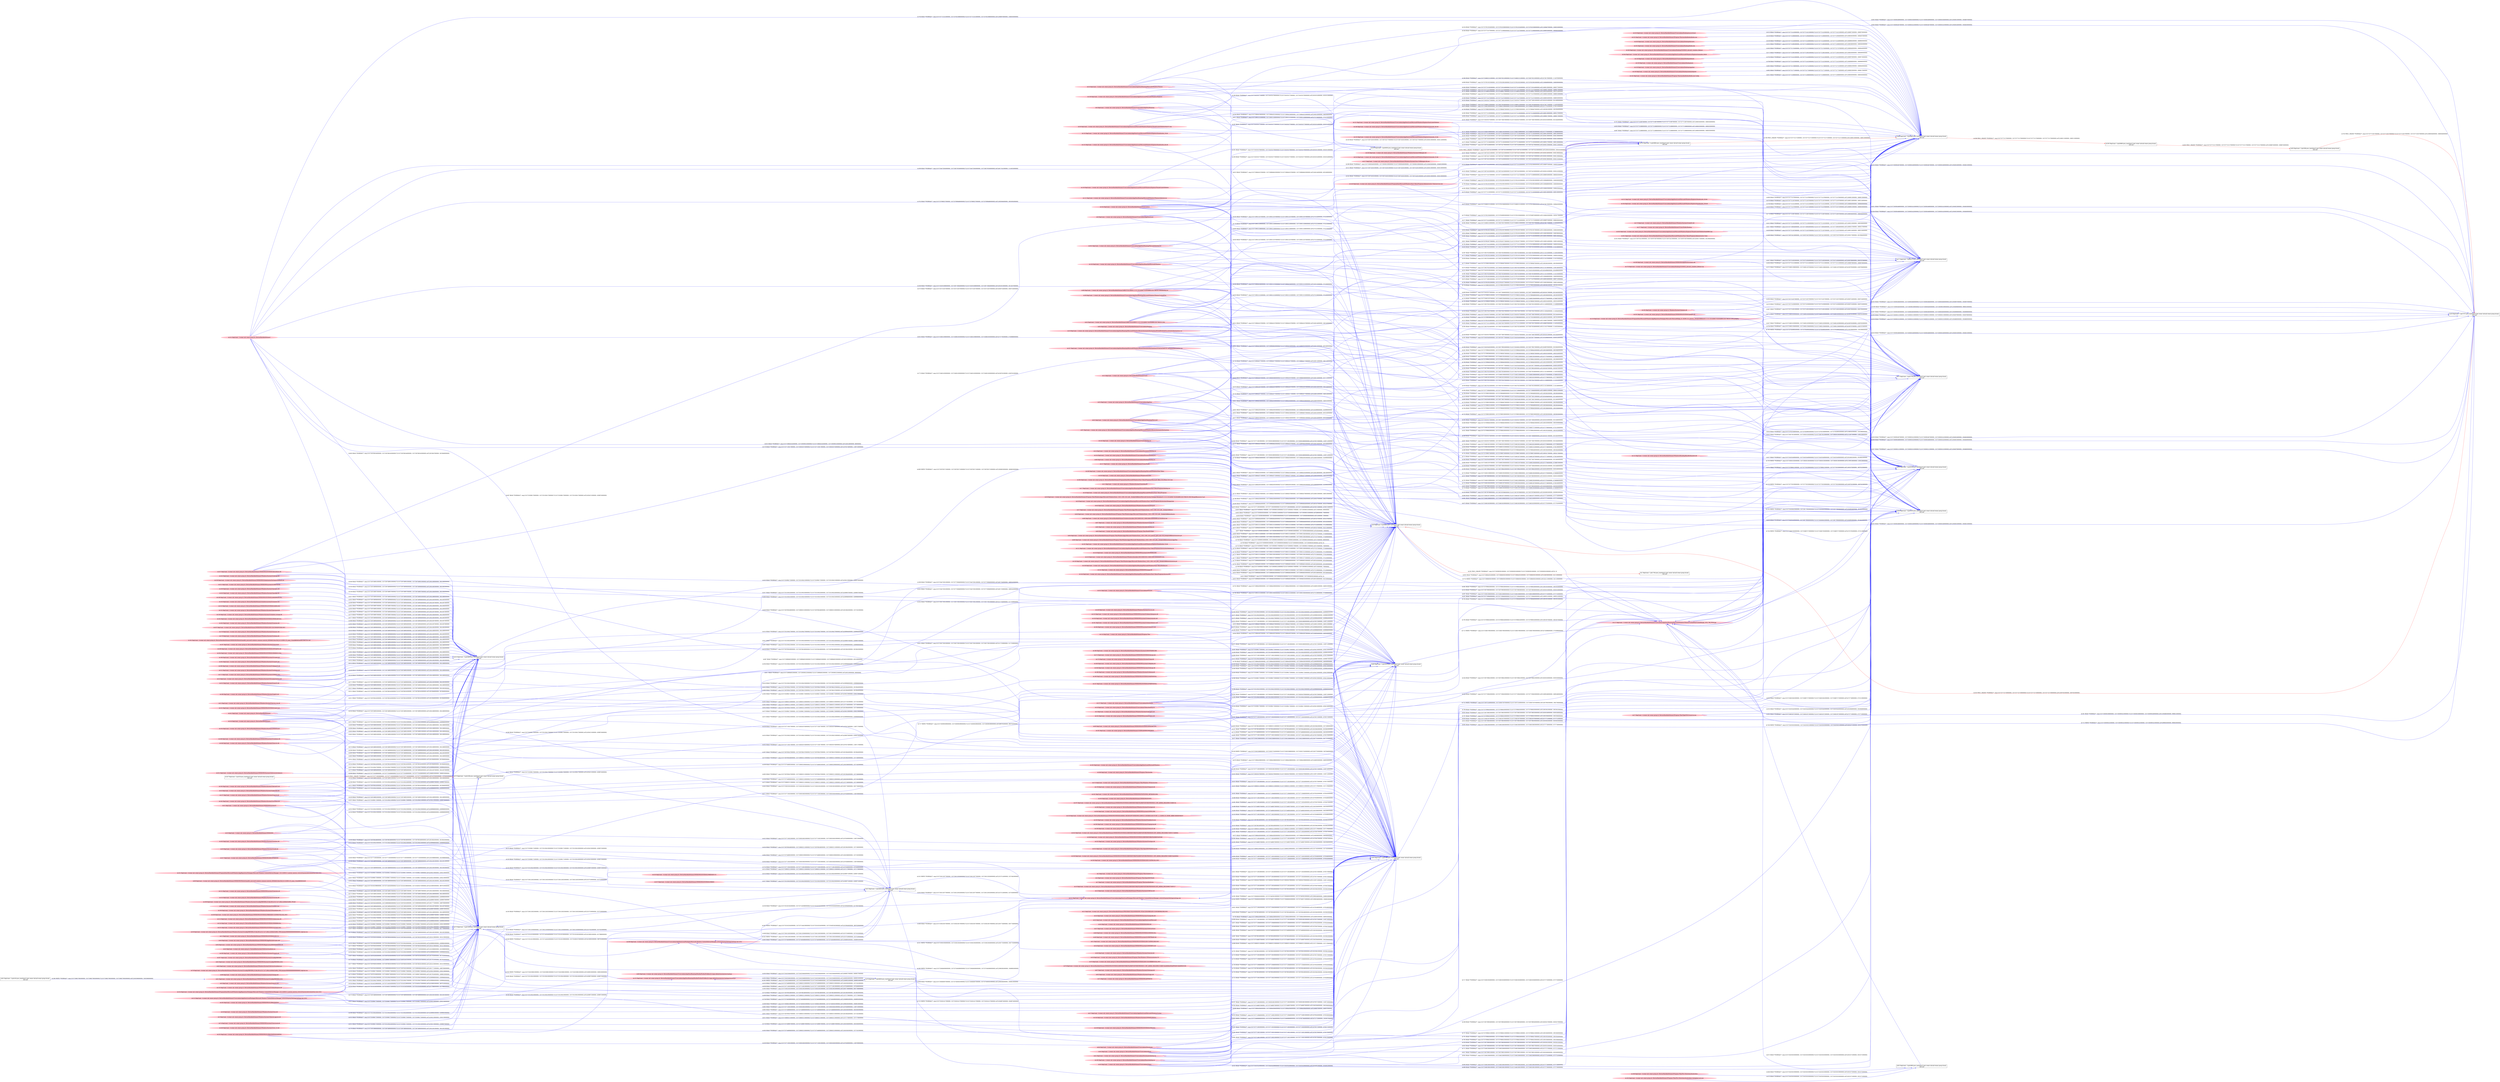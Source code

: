 digraph  {
rankdir=LR
"0"[color=black,label="id:0 HopCount: 0 pid:6060 proc_starttime:0 cmd: owner uid:null owner group id:null,\n null null", shape=box,style=solid];
"1"[color=black,label="id:1 HopCount: 1 pid:1764 proc_starttime:0 cmd: owner uid:null owner group id:null,\n null null", shape=box,style=solid];
"0" -> "1" [id=262,__obj="PROC_CREATE"color=red,label="id:262 PROC_CREATE **NORMAL**  seqs:[1557239390391000000, 1557239390391000000] T:[1557239390391000000, 1557239390391000000] relT:[0, 0]",style=solid];
"30"[color=black,label="id:30 HopCount: -2 pid:7472 proc_starttime:0 cmd: owner uid:null owner group id:null,\n null null", shape=box,style=solid];
"30" -> "0" [id=263,__obj="PROC_CREATE"color=red,label="id:263 PROC_CREATE **NORMAL**  seqs:[1557237722759000000, 1557237722759000000] T:[1557237722759000000, 1557237722759000000] relT:[1667632000000, 1667632000000]",style=solid];
"33"[color=pink,label="id:33 HopCount: -2 owner uid: owner group id: /Device/HarddiskVolume2/Users/admin/AppData/Roaming/Microsoft/Windows/Themes ", shape=oval,style=filled];
"33" -> "0" [id=264,__obj="READ"color=blue,label="id:264 READ **NORMAL**  seqs:[1557238844248000000, 1557238844352000000] T:[1557238844248000000, 1557238844352000000] relT:[546143000000, 546039000000]",style=solid];
"36"[color=pink,label="id:36 HopCount: -2 owner uid: owner group id: /Device/HarddiskVolume2/Users/admin/AppData/Local/Microsoft/Windows/Explorer/ThumbCacheToDelete/thm3C.tmp ", shape=oval,style=filled];
"36" -> "0" [id=265,__obj="READ"color=blue,label="id:265 READ **NORMAL**  seqs:[1557239015167000000, 1557239015167000000] T:[1557239015167000000, 1557239015167000000] relT:[375224000000, 375224000000]",style=solid];
"241"[color=pink,label="id:241 HopCount: -4 owner uid: owner group id: /Device/HarddiskVolume4 ", shape=oval,style=filled];
"73"[color=black,label="id:73 HopCount: -3 pid:5160 proc_starttime:0 cmd: owner uid:null owner group id:null,\n null null", shape=box,style=solid];
"241" -> "73" [id=266,__obj="READ"color=blue,label="id:266 READ **NORMAL**  seqs:[1557236748899000000, 1557236748899000000] T:[1557236748899000000, 1557236748899000000] relT:[2641492000000, 2641492000000]",style=solid];
"39"[color=pink,label="id:39 HopCount: -4 owner uid: owner group id: /Device/HarddiskVolume2/Windows/System32/config/DRIVERS{47a6a166-a514-11e7-a94e-ec0d9a05c860}.TMContainer00000000000000000001.regtrans-ms ", shape=oval,style=filled];
"39" -> "73" [id=267,__obj="READ"color=blue,label="id:267 READ **NORMAL**  seqs:[1557236762618000000, 1557236900685000000] T:[1557236762618000000, 1557236762622000000] relT:[2627773000000, 2627769000000]",style=solid];
"31"[color=pink,label="id:31 HopCount: -2 owner uid: owner group id: /Device/HarddiskVolume2/WINDOWS/system32 ", shape=oval,style=filled];
"31" -> "73" [id=268,__obj="READ"color=blue,label="id:268 READ **NORMAL**  seqs:[1557236748900000000, 1557236748900000000] T:[1557236748900000000, 1557236748900000000] relT:[2641491000000, 2641491000000]",style=solid];
"40"[color=pink,label="id:40 HopCount: -4 owner uid: owner group id: /Device/HarddiskVolume2/WINDOWS/AppPatch/drvmain.sdb ", shape=oval,style=filled];
"40" -> "73" [id=269,__obj="READ"color=blue,label="id:269 READ **NORMAL**  seqs:[1557236766262000000, 1557236766262000000] T:[1557236766262000000, 1557236766262000000] relT:[2624129000000, 2624129000000]",style=solid];
"23"[color=pink,label="id:23 HopCount: -2 owner uid: owner group id: /Device/HarddiskVolume2/WINDOWS ", shape=oval,style=filled];
"23" -> "73" [id=270,__obj="READ"color=blue,label="id:270 READ **NORMAL**  seqs:[1557236748899000000, 1557236748899000000] T:[1557236748899000000, 1557236748899000000] relT:[2641492000000, 2641492000000]",style=solid];
"151"[color=pink,label="id:151 HopCount: -2 owner uid: owner group id: /Device/HarddiskVolume2 ", shape=oval,style=filled];
"151" -> "73" [id=271,__obj="READ"color=blue,label="id:271 READ **NORMAL**  seqs:[1557236748899000000, 1557236748899000000] T:[1557236748899000000, 1557236748899000000] relT:[2641492000000, 2641492000000]",style=solid];
"42"[color=pink,label="id:42 HopCount: -4 owner uid: owner group id: /SystemRoot/system32/drivers/tsusbhub.sys ", shape=oval,style=filled];
"42" -> "73" [id=272,__obj="READ"color=blue,label="id:272 READ **NORMAL**  seqs:[1557236766262000000, 1557236766262000000] T:[1557236766262000000, 1557236766262000000] relT:[2624129000000, 2624129000000]",style=solid];
"203"[color=pink,label="id:203 HopCount: -4 owner uid: owner group id: /Device/HarddiskVolume2/WINDOWS/GLOBALIZATION ", shape=oval,style=filled];
"203" -> "73" [id=273,__obj="READ"color=blue,label="id:273 READ **NORMAL**  seqs:[1557236748900000000, 1557236748900000000] T:[1557236748900000000, 1557236748900000000] relT:[2641491000000, 2641491000000]",style=solid];
"61"[color=pink,label="id:61 HopCount: -4 owner uid: owner group id: /Device/HarddiskVolume2/WINDOWS/System32/config/DRIVERS.LOG1 ", shape=oval,style=filled];
"61" -> "73" [id=274,__obj="READ"color=blue,label="id:274 READ **NORMAL**  seqs:[1557236762566000000, 1557236900738000000] T:[1557236762567000000, 1557236900738000000] relT:[2627824000000, 2489653000000]",style=solid];
"89"[color=pink,label="id:89 HopCount: -4 owner uid: owner group id: /Device/HarddiskVolume2/WINDOWS/WinSxS/amd64_microsoft.windows.common-controls_6595b64144ccf1df_6.0.16299.125_none_15cbcf8893620c09 ", shape=oval,style=filled];
"89" -> "73" [id=275,__obj="READ"color=blue,label="id:275 READ **NORMAL**  seqs:[1557236748901000000, 1557236748901000000] T:[1557236748901000000, 1557236748901000000] relT:[2641490000000, 2641490000000]",style=solid];
"62"[color=pink,label="id:62 HopCount: -4 owner uid: owner group id: /Device/HarddiskVolume2/WINDOWS/System32/config/DRIVERS.LOG2 ", shape=oval,style=filled];
"62" -> "73" [id=276,__obj="READ"color=blue,label="id:276 READ **NORMAL**  seqs:[1557236762567000000, 1557236900738000000] T:[1557236762567000000, 1557236762567000000] relT:[2627824000000, 2627824000000]",style=solid];
"63"[color=pink,label="id:63 HopCount: -4 owner uid: owner group id: /Device/HarddiskVolume2/Windows/System32/drivers/tsusbhub.sys ", shape=oval,style=filled];
"63" -> "73" [id=277,__obj="READ"color=blue,label="id:277 READ **NORMAL**  seqs:[1557236766261000000, 1557236766261000000] T:[1557236766261000000, 1557236766261000000] relT:[2624130000000, 2624130000000]",style=solid];
"233"[color=pink,label="id:233 HopCount: -4 owner uid: owner group id: /Device/HarddiskVolume2/WINDOWS/GLOBALIZATION/SORTING ", shape=oval,style=filled];
"233" -> "73" [id=278,__obj="READ"color=blue,label="id:278 READ **NORMAL**  seqs:[1557236748900000000, 1557236748900000000] T:[1557236748900000000, 1557236748900000000] relT:[2641491000000, 2641491000000]",style=solid];
"12"[color=pink,label="id:12 HopCount: -4 owner uid: owner group id: /Device/HarddiskVolume2/WINDOWS/SYSTEM32/EN-US ", shape=oval,style=filled];
"12" -> "73" [id=279,__obj="READ"color=blue,label="id:279 READ **NORMAL**  seqs:[1557236748900000000, 1557236748900000000] T:[1557236748900000000, 1557236748900000000] relT:[2641491000000, 2641491000000]",style=solid];
"93"[color=black,label="id:93 HopCount: -3 pid:4780 proc_starttime:0 cmd: owner uid:null owner group id:null,\n null null", shape=box,style=solid];
"208"[color=pink,label="id:208 HopCount: -4 owner uid: owner group id: /Device/HarddiskVolume2/Users/admin/AppData/Local/Packages/Microsoft.Windows.ContentDeliveryManager_cw5n1h2txyewy/Settings/settings.dat.LOG1 ", shape=oval,style=filled];
"93" -> "208" [id=280,__obj="WRITE"color=blue,label="id:280 WRITE **NORMAL**  seqs:[1557236484006000000, 1557237440496000000] T:[1557236484006000000, 1557237440496000000] relT:[2906385000000, 1949895000000]",style=solid];
"78"[color=pink,label="id:78 HopCount: -4 owner uid: owner group id: /Device/HarddiskVolume2/Windows/System32/config/DRIVERS{47a6a166-a514-11e7-a94e-ec0d9a05c860}.TMContainer00000000000000000002.regtrans-ms ", shape=oval,style=filled];
"78" -> "73" [id=281,__obj="READ"color=blue,label="id:281 READ **NORMAL**  seqs:[1557236762619000000, 1557236900685000000] T:[1557236762619000000, 1557236900685000000] relT:[2627772000000, 2489706000000]",style=solid];
"122"[color=pink,label="id:122 HopCount: -4 owner uid: owner group id: /Device/HarddiskVolume2/Users/admin/AppData/Roaming/Mozilla/Firefox/Profiles/j1y1apqs.default/sessionstore-backups/recovery.js ", shape=oval,style=filled];
"79"[color=black,label="id:79 HopCount: -5 pid:6828 proc_starttime:0 cmd: owner uid:null owner group id:null,\n null null", shape=box,style=solid];
"122" -> "79" [id=282,__obj="READ"color=blue,label="id:282 READ **NORMAL**  seqs:[1557234320465000000, 1557234320466000000] T:[1557234320465000000, 1557234320466000000] relT:[5069926000000, 5069925000000]",style=solid];
"79" -> "122" [id=283,__obj="WRITE"color=blue,label="id:283 WRITE **NORMAL**  seqs:[1557234320466000000, 1557234320466000000] T:[1557234320466000000, 1557234320466000000] relT:[5069925000000, 5069925000000]",style=solid];
"73" -> "122" [id=284,__obj="WRITE"color=blue,label="id:284 WRITE **NORMAL**  seqs:[1557234320861000000, 1557234320861000000] T:[1557234320861000000, 1557234320861000000] relT:[5069530000000, 5069530000000]",style=solid];
"80"[color=pink,label="id:80 HopCount: -6 owner uid: owner group id: /Device/HarddiskVolume2/Users/admin/AppData/Roaming/Mozilla/Firefox/Profiles/j1y1apqs.default/sessionstore-backups ", shape=oval,style=filled];
"80" -> "79" [id=285,__obj="READ"color=blue,label="id:285 READ **NORMAL**  seqs:[1557234320464000000, 1557234320464000000] T:[1557234320464000000, 1557234320464000000] relT:[5069927000000, 5069927000000]",style=solid];
"88"[color=black,label="id:88 HopCount: -3 pid:4092 proc_starttime:0 cmd: owner uid:null owner group id:null,\n null null", shape=box,style=solid];
"205"[color=black,label="id:205 HopCount: -4 pid:8080 proc_starttime:0 cmd: owner uid:null owner group id:null,\n null null", shape=box,style=solid];
"88" -> "205" [id=286,__obj="PROC_CREATE"color=red,label="id:286 PROC_CREATE **NORMAL**  seqs:[1557237721276000000, 1557237721276000000] T:[1557237721276000000, 1557237721276000000] relT:[1669115000000, 1669115000000]",style=solid];
"6"[color=pink,label="id:6 HopCount: -2 owner uid: owner group id: /Device/HarddiskVolume2/Users/admin/AppData/Roaming ", shape=oval,style=filled];
"210"[color=black,label="id:210 HopCount: -5 pid:6056 proc_starttime:0 cmd: owner uid:null owner group id:null,\n null null", shape=box,style=solid];
"6" -> "210" [id=287,__obj="READ"color=blue,label="id:287 READ **NORMAL**  seqs:[1557234335377000000, 1557234335377000000] T:[1557234335377000000, 1557234335377000000] relT:[5055014000000, 5055014000000]",style=solid];
"81"[color=black,label="id:81 HopCount: -5 pid:416 proc_starttime:0 cmd: owner uid:null owner group id:null,\n null null", shape=box,style=solid];
"81" -> "61" [id=288,__obj="WRITE"color=blue,label="id:288 WRITE **NORMAL**  seqs:[1557236827085000000, 1557236827085000000] T:[1557236827085000000, 1557236827085000000] relT:[2563306000000, 2563306000000]",style=solid];
"33" -> "210" [id=289,__obj="READ"color=blue,label="id:289 READ **NORMAL**  seqs:[1557234335377000000, 1557234335378000000] T:[1557234335377000000, 1557234335378000000] relT:[5055014000000, 5055013000000]",style=solid];
"254"[color=pink,label="id:254 HopCount: -2 owner uid: owner group id: /Device/HarddiskVolume2/Users/admin ", shape=oval,style=filled];
"254" -> "210" [id=290,__obj="READ"color=blue,label="id:290 READ **NORMAL**  seqs:[1557234335377000000, 1557234335377000000] T:[1557234335377000000, 1557234335377000000] relT:[5055014000000, 5055014000000]",style=solid];
"112"[color=pink,label="id:112 HopCount: -4 owner uid: owner group id: /Device/HarddiskVolume2/Users/admin/AppData/Roaming/Microsoft/Windows/Themes/slideshow.ini ", shape=oval,style=filled];
"112" -> "210" [id=291,__obj="READ"color=blue,label="id:291 READ **NORMAL**  seqs:[1557234335378000000, 1557234335379000000] T:[1557234335379000000, 1557234335379000000] relT:[5055012000000, 5055012000000]",style=solid];
"94"[color=pink,label="id:94 HopCount: -4 owner uid: owner group id: /Device/HarddiskVolume2/WINDOWS/Registration/R00000000000d.clb ", shape=oval,style=filled];
"94" -> "73" [id=292,__obj="READ"color=blue,label="id:292 READ **NORMAL**  seqs:[1557235100426000000, 1557235100426000000] T:[1557235100426000000, 1557235100426000000] relT:[4289965000000, 4289965000000]",style=solid];
"96"[color=pink,label="id:96 HopCount: -4 owner uid: owner group id: /Device/HarddiskVolume2/windows/system32/nlaapi.dll ", shape=oval,style=filled];
"96" -> "73" [id=293,__obj="READ"color=blue,label="id:293 READ **NORMAL**  seqs:[1557235096173000000, 1557235096173000000] T:[1557235096173000000, 1557235096173000000] relT:[4294218000000, 4294218000000]",style=solid];
"209"[color=pink,label="id:209 HopCount: -4 owner uid: owner group id: /Device/HarddiskVolume2/Windows/System32/sspicli.dll ", shape=oval,style=filled];
"209" -> "73" [id=294,__obj="READ"color=blue,label="id:294 READ **NORMAL**  seqs:[1557235100425000000, 1557235100425000000] T:[1557235100425000000, 1557235100425000000] relT:[4289966000000, 4289966000000]",style=solid];
"9"[color=pink,label="id:9 HopCount: -4 owner uid: owner group id: /Device/HarddiskVolume2/Windows/System32/win32u.dll ", shape=oval,style=filled];
"9" -> "73" [id=295,__obj="READ"color=blue,label="id:295 READ **NORMAL**  seqs:[1557235100423000000, 1557235100423000000] T:[1557235100423000000, 1557235100423000000] relT:[4289968000000, 4289968000000]",style=solid];
"166"[color=pink,label="id:166 HopCount: -4 owner uid: owner group id: /Device/HarddiskVolume2/WINDOWS/system32/combase.dll ", shape=oval,style=filled];
"166" -> "73" [id=296,__obj="READ"color=blue,label="id:296 READ **NORMAL**  seqs:[1557235100424000000, 1557235100424000000] T:[1557235100424000000, 1557235100424000000] relT:[4289967000000, 4289967000000]",style=solid];
"256"[color=pink,label="id:256 HopCount: -4 owner uid: owner group id: /Device/HarddiskVolume2/Windows/System32/kernel32.dll ", shape=oval,style=filled];
"256" -> "73" [id=297,__obj="READ"color=blue,label="id:297 READ **NORMAL**  seqs:[1557235096172000000, 1557235100421000000] T:[1557235096172000000, 1557235100421000000] relT:[4294219000000, 4289970000000]",style=solid];
"215"[color=pink,label="id:215 HopCount: -4 owner uid: owner group id: /Device/HarddiskVolume2/WINDOWS/system32/netutils.dll ", shape=oval,style=filled];
"215" -> "73" [id=298,__obj="READ"color=blue,label="id:298 READ **NORMAL**  seqs:[1557235100425000000, 1557235100425000000] T:[1557235100425000000, 1557235100425000000] relT:[4289966000000, 4289966000000]",style=solid];
"3"[color=pink,label="id:3 HopCount: -4 owner uid: owner group id: /Device/HarddiskVolume2/Windows/System32/kernel.appcore.dll ", shape=oval,style=filled];
"3" -> "73" [id=299,__obj="READ"color=blue,label="id:299 READ **NORMAL**  seqs:[1557235100426000000, 1557235100426000000] T:[1557235100426000000, 1557235100426000000] relT:[4289965000000, 4289965000000]",style=solid];
"99"[color=pink,label="id:99 HopCount: -4 owner uid: owner group id: /Device/HarddiskVolume2/Windows/System32/tasklist.exe ", shape=oval,style=filled];
"99" -> "73" [id=300,__obj="READ"color=blue,label="id:300 READ **NORMAL**  seqs:[1557235100421000000, 1557235100421000000] T:[1557235100421000000, 1557235100421000000] relT:[4289970000000, 4289970000000]",style=solid];
"98"[color=pink,label="id:98 HopCount: -2 owner uid: owner group id: /Device/HarddiskVolume2/$RECYCLE.BIN/S-1-5-21-231540947-922634896-4161786520-1004/desktop.ini ", shape=oval,style=filled];
"58"[color=black,label="id:58 HopCount: -3 pid:6236 proc_starttime:0 cmd: owner uid:null owner group id:null,\n null null", shape=box,style=solid];
"98" -> "58" [id=301,__obj="READ"color=blue,label="id:301 READ **NORMAL**  seqs:[1557234335403000000, 1557236739777000000] T:[1557234335403000000, 1557236739777000000] relT:[5054988000000, 2650614000000]",style=solid];
"108"[color=pink,label="id:108 HopCount: -4 owner uid: owner group id: /Device/HarddiskVolume2/Windows/System32/framedynos.dll ", shape=oval,style=filled];
"108" -> "73" [id=302,__obj="READ"color=blue,label="id:302 READ **NORMAL**  seqs:[1557235100424000000, 1557235100424000000] T:[1557235100424000000, 1557235100424000000] relT:[4289967000000, 4289967000000]",style=solid];
"15"[color=pink,label="id:15 HopCount: -2 owner uid: owner group id: /Device/HarddiskVolume2/Users ", shape=oval,style=filled];
"15" -> "58" [id=303,__obj="READ"color=blue,label="id:303 READ **NORMAL**  seqs:[1557234335373000000, 1557236774945000000] T:[1557234335373000000, 1557236774945000000] relT:[5055018000000, 2615446000000]",style=solid];
"85"[color=pink,label="id:85 HopCount: -2 owner uid: owner group id: /Device/HarddiskVolume2/Users/admin/Desktop ", shape=oval,style=filled];
"85" -> "58" [id=304,__obj="READ"color=blue,label="id:304 READ **NORMAL**  seqs:[1557236739824000000, 1557236739824000000] T:[1557236739824000000, 1557236739824000000] relT:[2650567000000, 2650567000000]",style=solid];
"109"[color=pink,label="id:109 HopCount: -4 owner uid: owner group id: /Device/HarddiskVolume2/WINDOWS/SYSTEM32/WBEM/EN-US/WMIUTILS.DLL.MUI ", shape=oval,style=filled];
"109" -> "73" [id=305,__obj="READ"color=blue,label="id:305 READ **NORMAL**  seqs:[1557235100427000000, 1557235100427000000] T:[1557235100427000000, 1557235100427000000] relT:[4289964000000, 4289964000000]",style=solid];
"14"[color=pink,label="id:14 HopCount: -2 owner uid: owner group id: /Device/HarddiskVolume2/Users/admin/Documents/desktop.ini ", shape=oval,style=filled];
"14" -> "58" [id=306,__obj="READ"color=blue,label="id:306 READ **NORMAL**  seqs:[1557236739842000000, 1557236739842000000] T:[1557236739842000000, 1557236739842000000] relT:[2650549000000, 2650549000000]",style=solid];
"234"[color=pink,label="id:234 HopCount: -4 owner uid: owner group id: /Device/HarddiskVolume2/Windows/System32/WINSTA.dll ", shape=oval,style=filled];
"234" -> "73" [id=307,__obj="READ"color=blue,label="id:307 READ **NORMAL**  seqs:[1557235100427000000, 1557235100427000000] T:[1557235100427000000, 1557235100427000000] relT:[4289964000000, 4289964000000]",style=solid];
"38"[color=pink,label="id:38 HopCount: -2 owner uid: owner group id: /Device/HarddiskVolume2/Users/admin/AppData/Roaming/Microsoft/Windows/Themes/CachedFiles ", shape=oval,style=filled];
"38" -> "58" [id=308,__obj="READ"color=blue,label="id:308 READ **NORMAL**  seqs:[1557234335402000000, 1557236779935000000] T:[1557234340413000000, 1557236779927000000] relT:[5049978000000, 2610464000000]",style=solid];
"208" -> "73" [id=309,__obj="READ"color=blue,label="id:309 READ **NORMAL**  seqs:[1557235162300000000, 1557237144344000000] T:[1557235162300000000, 1557235162405000000] relT:[4228091000000, 4227986000000]",style=solid];
"101"[color=pink,label="id:101 HopCount: -2 owner uid: owner group id: /Device/HarddiskVolume2/Users/admin/Pictures ", shape=oval,style=filled];
"101" -> "58" [id=310,__obj="READ"color=blue,label="id:310 READ **NORMAL**  seqs:[1557236739838000000, 1557236739838000000] T:[1557236739838000000, 1557236739838000000] relT:[2650553000000, 2650553000000]",style=solid];
"222"[color=pink,label="id:222 HopCount: -4 owner uid: owner group id: /Device/HarddiskVolume2/WINDOWS/SYSTEM32/ole32.dll ", shape=oval,style=filled];
"222" -> "73" [id=311,__obj="READ"color=blue,label="id:311 READ **NORMAL**  seqs:[1557235100425000000, 1557235100425000000] T:[1557235100425000000, 1557235100425000000] relT:[4289966000000, 4289966000000]",style=solid];
"154"[color=pink,label="id:154 HopCount: -2 owner uid: owner group id: /Device/HarddiskVolume2/Users/admin/Pictures/desktop.ini ", shape=oval,style=filled];
"154" -> "58" [id=312,__obj="READ"color=blue,label="id:312 READ **NORMAL**  seqs:[1557236739839000000, 1557236739839000000] T:[1557236739839000000, 1557236739839000000] relT:[2650552000000, 2650552000000]",style=solid];
"245"[color=pink,label="id:245 HopCount: -4 owner uid: owner group id: /Device/HarddiskVolume2/Windows/System32/ucrtbase.dll ", shape=oval,style=filled];
"245" -> "73" [id=313,__obj="READ"color=blue,label="id:313 READ **NORMAL**  seqs:[1557235100423000000, 1557235100423000000] T:[1557235100423000000, 1557235100423000000] relT:[4289968000000, 4289968000000]",style=solid];
"246"[color=pink,label="id:246 HopCount: -4 owner uid: owner group id: /Device/HarddiskVolume2/Windows/System32/msvcrt.dll ", shape=oval,style=filled];
"246" -> "73" [id=314,__obj="READ"color=blue,label="id:314 READ **NORMAL**  seqs:[1557235100422000000, 1557235100422000000] T:[1557235100422000000, 1557235100422000000] relT:[4289969000000, 4289969000000]",style=solid];
"112" -> "58" [id=315,__obj="READ"color=blue,label="id:315 READ **NORMAL**  seqs:[1557234335395000000, 1557234335395000000] T:[1557234335395000000, 1557234335395000000] relT:[5054996000000, 5054996000000]",style=solid];
"113"[color=pink,label="id:113 HopCount: -4 owner uid: owner group id: /Device/HarddiskVolume2/WINDOWS/SYSTEM32/wbemcomn.dll ", shape=oval,style=filled];
"113" -> "73" [id=316,__obj="READ"color=blue,label="id:316 READ **NORMAL**  seqs:[1557235100426000000, 1557235100426000000] T:[1557235100426000000, 1557235100426000000] relT:[4289965000000, 4289965000000]",style=solid];
"115"[color=pink,label="id:115 HopCount: -4 owner uid: owner group id: /Device/HarddiskVolume2/Windows/Branding/BaseBrd/basebrd.dll ", shape=oval,style=filled];
"115" -> "58" [id=317,__obj="READ"color=blue,label="id:317 READ **NORMAL**  seqs:[1557234335409000000, 1557234335409000000] T:[1557234335409000000, 1557234335409000000] relT:[5054982000000, 5054982000000]",style=solid];
"137"[color=pink,label="id:137 HopCount: -4 owner uid: owner group id: /Device/HarddiskVolume2/Windows/System32/rpcrt4.dll ", shape=oval,style=filled];
"137" -> "73" [id=318,__obj="READ"color=blue,label="id:318 READ **NORMAL**  seqs:[1557235100422000000, 1557235100422000000] T:[1557235100422000000, 1557235100422000000] relT:[4289969000000, 4289969000000]",style=solid];
"19"[color=pink,label="id:19 HopCount: -2 owner uid: owner group id: /Device/HarddiskVolume2/Users/admin/AppData/Roaming/Microsoft/Windows/Recent/AutomaticDestinations/f01b4d95cf55d32a.automaticDestinations-ms ", shape=oval,style=filled];
"19" -> "58" [id=319,__obj="READ"color=blue,label="id:319 READ **NORMAL**  seqs:[1557234335443000000, 1557236774911000000] T:[1557234335443000000, 1557236774911000000] relT:[5054948000000, 2615480000000]",style=solid];
"224"[color=pink,label="id:224 HopCount: -4 owner uid: owner group id: /Device/HarddiskVolume2/ProgramData/Microsoft/Windows/AppRepository/Packages/Microsoft.Windows.ContentDeliveryManager_10.0.16299.15_neutral_neutral_cw5n1h2txyewy/ActivationStore.dat.LOG2 ", shape=oval,style=filled];
"224" -> "73" [id=320,__obj="READ"color=blue,label="id:320 READ **NORMAL**  seqs:[1557235162299000000, 1557237144343000000] T:[1557235162299000000, 1557235492472000000] relT:[4228092000000, 3897919000000]",style=solid];
"249"[color=pink,label="id:249 HopCount: -4 owner uid: owner group id: /Device/HarddiskVolume2/Windows/System32/ws2_32.dll ", shape=oval,style=filled];
"249" -> "73" [id=321,__obj="READ"color=blue,label="id:321 READ **NORMAL**  seqs:[1557235096172000000, 1557235100424000000] T:[1557235096172000000, 1557235100424000000] relT:[4294219000000, 4289967000000]",style=solid];
"122" -> "58" [id=322,__obj="READ"color=blue,label="id:322 READ **NORMAL**  seqs:[1557234335439000000, 1557234335439000000] T:[1557234335439000000, 1557234335439000000] relT:[5054952000000, 5054952000000]",style=solid];
"183"[color=pink,label="id:183 HopCount: -4 owner uid: owner group id: /Device/HarddiskVolume2/Windows/System32/sechost.dll ", shape=oval,style=filled];
"183" -> "73" [id=323,__obj="READ"color=blue,label="id:323 READ **NORMAL**  seqs:[1557235096172000000, 1557235096172000000] T:[1557235096172000000, 1557235096172000000] relT:[4294219000000, 4294219000000]",style=solid];
"261"[color=pink,label="id:261 HopCount: -2 owner uid: owner group id: /Device/HarddiskVolume2/Users/admin/AppData/Roaming/Microsoft/desktop.ini ", shape=oval,style=filled];
"261" -> "58" [id=324,__obj="READ"color=blue,label="id:324 READ **NORMAL**  seqs:[1557234335375000000, 1557236774947000000] T:[1557234335375000000, 1557236774947000000] relT:[5055016000000, 2615444000000]",style=solid];
"231"[color=pink,label="id:231 HopCount: -4 owner uid: owner group id: /Device/HarddiskVolume2/ProgramData/Microsoft/Windows/AppRepository/Packages/Microsoft.Windows.ContentDeliveryManager_10.0.16299.15_neutral_neutral_cw5n1h2txyewy/ActivationStore.dat.LOG1 ", shape=oval,style=filled];
"231" -> "73" [id=325,__obj="READ"color=blue,label="id:325 READ **NORMAL**  seqs:[1557235162298000000, 1557237144343000000] T:[1557235162298000000, 1557235492472000000] relT:[4228093000000, 3897919000000]",style=solid];
"41"[color=pink,label="id:41 HopCount: -2 owner uid: owner group id: /Device/HarddiskVolume2/Users/admin/Downloads/desktop.ini ", shape=oval,style=filled];
"41" -> "58" [id=326,__obj="READ"color=blue,label="id:326 READ **NORMAL**  seqs:[1557236739830000000, 1557236739830000000] T:[1557236739830000000, 1557236739830000000] relT:[2650561000000, 2650561000000]",style=solid];
"28"[color=pink,label="id:28 HopCount: -4 owner uid: owner group id: /Device/HarddiskVolume2/Windows/System32/nsi.dll ", shape=oval,style=filled];
"28" -> "73" [id=327,__obj="READ"color=blue,label="id:327 READ **NORMAL**  seqs:[1557235096173000000, 1557235096173000000] T:[1557235096173000000, 1557235096173000000] relT:[4294218000000, 4294218000000]",style=solid];
"126"[color=pink,label="id:126 HopCount: -2 owner uid: owner group id: /Device/HarddiskVolume2/Users/admin/AppData/Roaming/Microsoft/Windows ", shape=oval,style=filled];
"126" -> "58" [id=328,__obj="READ"color=blue,label="id:328 READ **NORMAL**  seqs:[1557234335376000000, 1557236774947000000] T:[1557234335376000000, 1557236774947000000] relT:[5055015000000, 2615444000000]",style=solid];
"117"[color=pink,label="id:117 HopCount: -2 owner uid: owner group id: /Device/HarddiskVolume2/Users/Public ", shape=oval,style=filled];
"117" -> "58" [id=329,__obj="READ"color=blue,label="id:329 READ **NORMAL**  seqs:[1557236739786000000, 1557236739786000000] T:[1557236739786000000, 1557236739786000000] relT:[2650605000000, 2650605000000]",style=solid];
"124"[color=pink,label="id:124 HopCount: -4 owner uid: owner group id: /Device/HarddiskVolume2/WINDOWS/SYSTEM32/WINRNR.DLL ", shape=oval,style=filled];
"124" -> "73" [id=330,__obj="READ"color=blue,label="id:330 READ **NORMAL**  seqs:[1557235096173000000, 1557235096173000000] T:[1557235096173000000, 1557235096173000000] relT:[4294218000000, 4294218000000]",style=solid];
"6" -> "58" [id=331,__obj="READ"color=blue,label="id:331 READ **NORMAL**  seqs:[1557234335375000000, 1557236774947000000] T:[1557234335375000000, 1557236774947000000] relT:[5055016000000, 2615444000000]",style=solid];
"74"[color=pink,label="id:74 HopCount: -4 owner uid: owner group id: /Device/HarddiskVolume2/WINDOWS/system32/mswsock.dll ", shape=oval,style=filled];
"74" -> "73" [id=332,__obj="READ"color=blue,label="id:332 READ **NORMAL**  seqs:[1557235096172000000, 1557235096172000000] T:[1557235096172000000, 1557235096172000000] relT:[4294219000000, 4294219000000]",style=solid];
"33" -> "58" [id=333,__obj="READ"color=blue,label="id:333 READ **NORMAL**  seqs:[1557234335377000000, 1557236774901000000] T:[1557234335377000000, 1557236774901000000] relT:[5055014000000, 2615490000000]",style=solid];
"213"[color=pink,label="id:213 HopCount: -4 owner uid: owner group id: /Device/HarddiskVolume2/Users/admin/AppData/Local/Packages/Microsoft.Windows.ContentDeliveryManager_cw5n1h2txyewy/Settings/settings.dat.LOG2 ", shape=oval,style=filled];
"213" -> "73" [id=334,__obj="READ"color=blue,label="id:334 READ **NORMAL**  seqs:[1557235162405000000, 1557235492572000000] T:[1557235162405000000, 1557235162405000000] relT:[4227986000000, 4227986000000]",style=solid];
"27"[color=pink,label="id:27 HopCount: -4 owner uid: owner group id: /Device/HarddiskVolume2/Program Files/TightVNC/tvnserver.exe ", shape=oval,style=filled];
"27" -> "58" [id=335,__obj="READ"color=blue,label="id:335 READ **NORMAL**  seqs:[1557234335443000000, 1557234335443000000] T:[1557234335443000000, 1557234335443000000] relT:[5054948000000, 5054948000000]",style=solid];
"211"[color=pink,label="id:211 HopCount: -4 owner uid: owner group id: /Device/HarddiskVolume2/Users/admin/AppData/Local/Packages/Microsoft.Windows.ContentDeliveryManager_cw5n1h2txyewy/Settings/settings.dat ", shape=oval,style=filled];
"211" -> "73" [id=336,__obj="READ"color=blue,label="id:336 READ **NORMAL**  seqs:[1557235162345000000, 1557237144368000000] T:[1557235162345000000, 1557235162404000000] relT:[4228046000000, 4227987000000]",style=solid];
"57"[color=pink,label="id:57 HopCount: -4 owner uid: owner group id: /Device/HarddiskVolume2/Users/admin/AppData/Local/Microsoft/Windows/Caches ", shape=oval,style=filled];
"57" -> "93" [id=337,__obj="READ"color=blue,label="id:337 READ **NORMAL**  seqs:[1557237713820000000, 1557238281681000000] T:[1557237713820000000, 1557238281681000000] relT:[1676571000000, 1108710000000]",style=solid];
"143"[color=pink,label="id:143 HopCount: -2 owner uid: owner group id: /Device/HarddiskVolume2/Users/desktop.ini ", shape=oval,style=filled];
"143" -> "58" [id=338,__obj="READ"color=blue,label="id:338 READ **NORMAL**  seqs:[1557234335370000000, 1557236774945000000] T:[1557234335370000000, 1557236774945000000] relT:[5055021000000, 2615446000000]",style=solid];
"241" -> "93" [id=339,__obj="READ"color=blue,label="id:339 READ **NORMAL**  seqs:[1557237713817000000, 1557238281674000000] T:[1557237713817000000, 1557238281674000000] relT:[1676574000000, 1108717000000]",style=solid];
"97"[color=pink,label="id:97 HopCount: -2 owner uid: owner group id: /Device/HarddiskVolume2/Users/admin/AppData/Roaming/Microsoft/Windows/Recent/AutomaticDestinations ", shape=oval,style=filled];
"97" -> "58" [id=340,__obj="READ"color=blue,label="id:340 READ **NORMAL**  seqs:[1557234335443000000, 1557236774927000000] T:[1557234335443000000, 1557236774927000000] relT:[5054948000000, 2615464000000]",style=solid];
"133"[color=pink,label="id:133 HopCount: -4 owner uid: owner group id: /Device/HarddiskVolume2/WINDOWS/system32/wbem/fastprox.dll ", shape=oval,style=filled];
"133" -> "73" [id=341,__obj="READ"color=blue,label="id:341 READ **NORMAL**  seqs:[1557235100427000000, 1557235100427000000] T:[1557235100427000000, 1557235100427000000] relT:[4289964000000, 4289964000000]",style=solid];
"241" -> "58" [id=342,__obj="READ"color=blue,label="id:342 READ **NORMAL**  seqs:[1557236272851000000, 1557236272852000000] T:[1557236272851000000, 1557236272852000000] relT:[3117540000000, 3117539000000]",style=solid];
"134"[color=pink,label="id:134 HopCount: -4 owner uid: owner group id: /Device/HarddiskVolume2/Windows/System32/WSHTCPIP.DLL ", shape=oval,style=filled];
"134" -> "93" [id=343,__obj="READ"color=blue,label="id:343 READ **NORMAL**  seqs:[1557237546807000000, 1557237546807000000] T:[1557237546807000000, 1557237546807000000] relT:[1843584000000, 1843584000000]",style=solid];
"157"[color=pink,label="id:157 HopCount: -2 owner uid: owner group id: /Device/HarddiskVolume2/Users/admin/Documents ", shape=oval,style=filled];
"157" -> "58" [id=344,__obj="READ"color=blue,label="id:344 READ **NORMAL**  seqs:[1557236739841000000, 1557236739841000000] T:[1557236739841000000, 1557236739841000000] relT:[2650550000000, 2650550000000]",style=solid];
"135"[color=pink,label="id:135 HopCount: -4 owner uid: owner group id: /Device/HarddiskVolume2/Windows/System32/version.dll ", shape=oval,style=filled];
"135" -> "73" [id=345,__obj="READ"color=blue,label="id:345 READ **NORMAL**  seqs:[1557235100424000000, 1557235100424000000] T:[1557235100424000000, 1557235100424000000] relT:[4289967000000, 4289967000000]",style=solid];
"151" -> "58" [id=346,__obj="READ"color=blue,label="id:346 READ **NORMAL**  seqs:[1557234335368000000, 1557236774944000000] T:[1557234335368000000, 1557236774944000000] relT:[5055023000000, 2615447000000]",style=solid];
"29"[color=pink,label="id:29 HopCount: -4 owner uid: owner group id: /Device/HarddiskVolume2/Windows/System32/ntdll.dll ", shape=oval,style=filled];
"29" -> "73" [id=347,__obj="READ"color=blue,label="id:347 READ **NORMAL**  seqs:[1557235096172000000, 1557235096172000000] T:[1557235096172000000, 1557235096172000000] relT:[4294219000000, 4294219000000]",style=solid];
"137" -> "93" [id=348,__obj="READ"color=blue,label="id:348 READ **NORMAL**  seqs:[1557237546806000000, 1557238063210000000] T:[1557237546806000000, 1557238063210000000] relT:[1843585000000, 1327181000000]",style=solid];
"35"[color=pink,label="id:35 HopCount: -2 owner uid: owner group id: /Device/HarddiskVolume2/Users/admin/AppData ", shape=oval,style=filled];
"35" -> "58" [id=349,__obj="READ"color=blue,label="id:349 READ **NORMAL**  seqs:[1557234335374000000, 1557236774946000000] T:[1557234335374000000, 1557236774946000000] relT:[5055017000000, 2615445000000]",style=solid];
"225"[color=pink,label="id:225 HopCount: -4 owner uid: owner group id: /Device/HarddiskVolume2/WINDOWS/SYSTEM32/LOCALE.NLS ", shape=oval,style=filled];
"225" -> "73" [id=350,__obj="READ"color=blue,label="id:350 READ **NORMAL**  seqs:[1557235096172000000, 1557235100422000000] T:[1557235096172000000, 1557235100422000000] relT:[4294219000000, 4289969000000]",style=solid];
"110"[color=pink,label="id:110 HopCount: -2 owner uid: owner group id: /Device/HarddiskVolume2/Users/admin/AppData/Local/Microsoft/Windows/Explorer/thumbcache_16.db ", shape=oval,style=filled];
"77"[color=black,label="id:77 HopCount: -3 pid:8112 proc_starttime:0 cmd: owner uid:null owner group id:null,\n null null", shape=box,style=solid];
"110" -> "77" [id=351,__obj="READ"color=blue,label="id:351 READ **NORMAL**  seqs:[1557237721265000000, 1557237721265000000] T:[1557237721265000000, 1557237721265000000] relT:[1669126000000, 1669126000000]",style=solid];
"53"[color=pink,label="id:53 HopCount: -4 owner uid: owner group id: /Device/HarddiskVolume2/Windows/System32/gdi32full.dll ", shape=oval,style=filled];
"53" -> "73" [id=352,__obj="READ"color=blue,label="id:352 READ **NORMAL**  seqs:[1557235100423000000, 1557235100423000000] T:[1557235100423000000, 1557235100423000000] relT:[4289968000000, 4289968000000]",style=solid];
"139"[color=pink,label="id:139 HopCount: -4 owner uid: owner group id: /Device/HarddiskVolume2/WINDOWS/SYSTEM32/FMS.DLL ", shape=oval,style=filled];
"139" -> "93" [id=353,__obj="READ"color=blue,label="id:353 READ **NORMAL**  seqs:[1557237713846000000, 1557237714061000000] T:[1557237713846000000, 1557237714061000000] relT:[1676545000000, 1676330000000]",style=solid];
"69"[color=pink,label="id:69 HopCount: -4 owner uid: owner group id: /Device/HarddiskVolume2/WINDOWS/SYSTEM32/IPHLPAPI.DLL ", shape=oval,style=filled];
"60"[color=black,label="id:60 HopCount: -3 pid:4516 proc_starttime:0 cmd: owner uid:null owner group id:null,\n null null", shape=box,style=solid];
"69" -> "60" [id=354,__obj="READ"color=blue,label="id:354 READ **NORMAL**  seqs:[1557235096173000000, 1557235096173000000] T:[1557235096173000000, 1557235096173000000] relT:[4294218000000, 4294218000000]",style=solid];
"140"[color=pink,label="id:140 HopCount: -4 owner uid: owner group id: /Device/HarddiskVolume2/ProgramData/Microsoft/Windows/Start Menu/Programs/Administrative Tools/services.lnk ", shape=oval,style=filled];
"140" -> "77" [id=355,__obj="READ"color=blue,label="id:355 READ **NORMAL**  seqs:[1557236754219000000, 1557236767407000000] T:[1557236754219000000, 1557236767407000000] relT:[2636172000000, 2622984000000]",style=solid];
"142"[color=pink,label="id:142 HopCount: -4 owner uid: owner group id: /Device/HarddiskVolume2/Windows/System32/shlwapi.dll ", shape=oval,style=filled];
"55"[color=black,label="id:55 HopCount: -3 pid:6460 proc_starttime:0 cmd: owner uid:null owner group id:null,\n null null", shape=box,style=solid];
"142" -> "55" [id=356,__obj="READ"color=blue,label="id:356 READ **NORMAL**  seqs:[1557236748906000000, 1557236748906000000] T:[1557236748906000000, 1557236748906000000] relT:[2641485000000, 2641485000000]",style=solid];
"142" -> "60" [id=357,__obj="READ"color=blue,label="id:357 READ **NORMAL**  seqs:[1557235100424000000, 1557235100424000000] T:[1557235100424000000, 1557235100424000000] relT:[4289967000000, 4289967000000]",style=solid];
"143" -> "77" [id=358,__obj="READ"color=blue,label="id:358 READ **NORMAL**  seqs:[1557238276233000000, 1557238276233000000] T:[1557238276233000000, 1557238276233000000] relT:[1114158000000, 1114158000000]",style=solid];
"257"[color=pink,label="id:257 HopCount: -2 owner uid: owner group id: /Device/HarddiskVolume2/Users/admin/AppData/Roaming/Microsoft/Windows/Recent/AutomaticDestinations/5f7b5f1e01b83767.automaticDestinations-ms ", shape=oval,style=filled];
"257" -> "77" [id=359,__obj="READ"color=blue,label="id:359 READ **NORMAL**  seqs:[1557238276347000000, 1557238276347000000] T:[1557238276347000000, 1557238276347000000] relT:[1114044000000, 1114044000000]",style=solid];
"147"[color=pink,label="id:147 HopCount: -4 owner uid: owner group id: /Device/HarddiskVolume2/WINDOWS/SYSTEM32/PNRPNSP.DLL ", shape=oval,style=filled];
"147" -> "60" [id=360,__obj="READ"color=blue,label="id:360 READ **NORMAL**  seqs:[1557235096172000000, 1557235096172000000] T:[1557235096172000000, 1557235096172000000] relT:[4294219000000, 4294219000000]",style=solid];
"148"[color=pink,label="id:148 HopCount: -4 owner uid: owner group id: /Device/HarddiskVolume2/WINDOWS/SYSTEM32/AMSIPROXY.DLL ", shape=oval,style=filled];
"148" -> "55" [id=361,__obj="READ"color=blue,label="id:361 READ **NORMAL**  seqs:[1557236748907000000, 1557236748907000000] T:[1557236748907000000, 1557236748907000000] relT:[2641484000000, 2641484000000]",style=solid];
"254" -> "77" [id=362,__obj="READ"color=blue,label="id:362 READ **NORMAL**  seqs:[1557234662220000000, 1557238276357000000] T:[1557234662220000000, 1557238276357000000] relT:[4728171000000, 1114034000000]",style=solid];
"36" -> "77" [id=363,__obj="READ"color=blue,label="id:363 READ **NORMAL**  seqs:[1557237721263000000, 1557237721264000000] T:[1557237721263000000, 1557237721264000000] relT:[1669128000000, 1669127000000]",style=solid];
"149"[color=pink,label="id:149 HopCount: -4 owner uid: owner group id: /Device/HarddiskVolume2/Windows/System32/srvcli.dll ", shape=oval,style=filled];
"149" -> "60" [id=364,__obj="READ"color=blue,label="id:364 READ **NORMAL**  seqs:[1557235100425000000, 1557235100425000000] T:[1557235100425000000, 1557235100425000000] relT:[4289966000000, 4289966000000]",style=solid];
"150"[color=pink,label="id:150 HopCount: -4 owner uid: owner group id: /Device/HarddiskVolume2/windows/system32/consent.exe ", shape=oval,style=filled];
"150" -> "55" [id=365,__obj="READ"color=blue,label="id:365 READ **NORMAL**  seqs:[1557236748901000000, 1557236748901000000] T:[1557236748901000000, 1557236748901000000] relT:[2641490000000, 2641490000000]",style=solid];
"33" -> "77" [id=366,__obj="READ"color=blue,label="id:366 READ **NORMAL**  seqs:[1557234662221000000, 1557238276315000000] T:[1557234662221000000, 1557238276315000000] relT:[4728170000000, 1114076000000]",style=solid];
"252"[color=pink,label="id:252 HopCount: -4 owner uid: owner group id: /Device/HarddiskVolume2/Windows/System32/user32.dll ", shape=oval,style=filled];
"252" -> "60" [id=367,__obj="READ"color=blue,label="id:367 READ **NORMAL**  seqs:[1557235100422000000, 1557235100422000000] T:[1557235100422000000, 1557235100422000000] relT:[4289969000000, 4289969000000]",style=solid];
"65"[color=pink,label="id:65 HopCount: -2 owner uid: owner group id: /Device/HarddiskVolume2/Users/admin/AppData/Roaming/Microsoft ", shape=oval,style=filled];
"65" -> "77" [id=368,__obj="READ"color=blue,label="id:368 READ **NORMAL**  seqs:[1557238276235000000, 1557238276358000000] T:[1557238276235000000, 1557238276358000000] relT:[1114156000000, 1114033000000]",style=solid];
"152"[color=pink,label="id:152 HopCount: -4 owner uid: owner group id: /Device/HarddiskVolume2/WINDOWS/SYSTEM32/AMSI.DLL ", shape=oval,style=filled];
"152" -> "55" [id=369,__obj="READ"color=blue,label="id:369 READ **NORMAL**  seqs:[1557236748904000000, 1557236748904000000] T:[1557236748904000000, 1557236748904000000] relT:[2641487000000, 2641487000000]",style=solid];
"107"[color=pink,label="id:107 HopCount: -4 owner uid: owner group id: /Device/HarddiskVolume2/WINDOWS/SYSTEM32/kernelbase.dll ", shape=oval,style=filled];
"107" -> "77" [id=370,__obj="READ"color=blue,label="id:370 READ **NORMAL**  seqs:[1557235751637000000, 1557235751637000000] T:[1557235751637000000, 1557235751637000000] relT:[3638754000000, 3638754000000]",style=solid];
"153"[color=pink,label="id:153 HopCount: -4 owner uid: owner group id: /Device/HarddiskVolume2/WINDOWS/system32/wbem/wbemprox.dll ", shape=oval,style=filled];
"153" -> "60" [id=371,__obj="READ"color=blue,label="id:371 READ **NORMAL**  seqs:[1557235100426000000, 1557235100426000000] T:[1557235100426000000, 1557235100426000000] relT:[4289965000000, 4289965000000]",style=solid];
"125"[color=pink,label="id:125 HopCount: -2 owner uid: owner group id: /Device/HarddiskVolume2/Users/admin/AppData/Local/Microsoft/Windows/Explorer/thumbcache_idx.db ", shape=oval,style=filled];
"125" -> "77" [id=372,__obj="READ"color=blue,label="id:372 READ **NORMAL**  seqs:[1557237721264000000, 1557237721265000000] T:[1557237721264000000, 1557237721265000000] relT:[1669127000000, 1669126000000]",style=solid];
"155"[color=pink,label="id:155 HopCount: -4 owner uid: owner group id: /Device/HarddiskVolume2/Windows/System32/powrprof.dll ", shape=oval,style=filled];
"155" -> "55" [id=373,__obj="READ"color=blue,label="id:373 READ **NORMAL**  seqs:[1557236748907000000, 1557236748907000000] T:[1557236748907000000, 1557236748907000000] relT:[2641484000000, 2641484000000]",style=solid];
"38" -> "77" [id=374,__obj="READ"color=blue,label="id:374 READ **NORMAL**  seqs:[1557238276255000000, 1557238281264000000] T:[1557238276255000000, 1557238281255000000] relT:[1114136000000, 1109136000000]",style=solid];
"156"[color=pink,label="id:156 HopCount: -4 owner uid: owner group id: /Device/HarddiskVolume2/WINDOWS/system32/wbem/wmiutils.dll ", shape=oval,style=filled];
"156" -> "60" [id=375,__obj="READ"color=blue,label="id:375 READ **NORMAL**  seqs:[1557235100427000000, 1557235100427000000] T:[1557235100427000000, 1557235100427000000] relT:[4289964000000, 4289964000000]",style=solid];
"131"[color=pink,label="id:131 HopCount: -4 owner uid: owner group id: /Device/HarddiskVolume2/Users/admin/AppData/Local/Microsoft/Windows/Explorer/thumbcache_48.db ", shape=oval,style=filled];
"131" -> "77" [id=376,__obj="READ"color=blue,label="id:376 READ **NORMAL**  seqs:[1557237721267000000, 1557237721267000000] T:[1557237721267000000, 1557237721267000000] relT:[1669124000000, 1669124000000]",style=solid];
"158"[color=pink,label="id:158 HopCount: -4 owner uid: owner group id: /Device/HarddiskVolume2/Windows/System32/windows.storage.dll ", shape=oval,style=filled];
"158" -> "55" [id=377,__obj="READ"color=blue,label="id:377 READ **NORMAL**  seqs:[1557236748906000000, 1557236748906000000] T:[1557236748906000000, 1557236748906000000] relT:[2641485000000, 2641485000000]",style=solid];
"159"[color=pink,label="id:159 HopCount: -2 owner uid: owner group id: /Device/HarddiskVolume2/Users/admin/AppData/Local/Microsoft/Windows/Explorer/ThumbCacheToDelete ", shape=oval,style=filled];
"159" -> "77" [id=378,__obj="READ"color=blue,label="id:378 READ **NORMAL**  seqs:[1557237721263000000, 1557237721263000000] T:[1557237721263000000, 1557237721263000000] relT:[1669128000000, 1669128000000]",style=solid];
"161"[color=pink,label="id:161 HopCount: -4 owner uid: owner group id: /Device/HarddiskVolume2/WINDOWS/system32/wbem/wbemsvc.dll ", shape=oval,style=filled];
"161" -> "60" [id=379,__obj="READ"color=blue,label="id:379 READ **NORMAL**  seqs:[1557235100427000000, 1557235100427000000] T:[1557235100427000000, 1557235100427000000] relT:[4289964000000, 4289964000000]",style=solid];
"246" -> "55" [id=380,__obj="READ"color=blue,label="id:380 READ **NORMAL**  seqs:[1557236748903000000, 1557236748903000000] T:[1557236748903000000, 1557236748903000000] relT:[2641488000000, 2641488000000]",style=solid];
"45"[color=pink,label="id:45 HopCount: -2 owner uid: owner group id: /Device/HarddiskVolume2/$RECYCLE.BIN/S-1-5-21-231540947-922634896-4161786520-1004 ", shape=oval,style=filled];
"45" -> "77" [id=381,__obj="READ"color=blue,label="id:381 READ **NORMAL**  seqs:[1557238276256000000, 1557238276256000000] T:[1557238276256000000, 1557238276256000000] relT:[1114135000000, 1114135000000]",style=solid];
"246" -> "60" [id=382,__obj="READ"color=blue,label="id:382 READ **NORMAL**  seqs:[1557235096172000000, 1557235096172000000] T:[1557235096172000000, 1557235096172000000] relT:[4294219000000, 4294219000000]",style=solid];
"43"[color=pink,label="id:43 HopCount: -2 owner uid: owner group id: /Device/HarddiskVolume2/Users/admin/Music ", shape=oval,style=filled];
"43" -> "93" [id=383,__obj="READ"color=blue,label="id:383 READ **NORMAL**  seqs:[1557237713821000000, 1557237713821000000] T:[1557237713821000000, 1557237713821000000] relT:[1676570000000, 1676570000000]",style=solid];
"117" -> "77" [id=384,__obj="READ"color=blue,label="id:384 READ **NORMAL**  seqs:[1557237720840000000, 1557237720840000000] T:[1557237720840000000, 1557237720840000000] relT:[1669551000000, 1669551000000]",style=solid];
"224" -> "60" [id=385,__obj="READ"color=blue,label="id:385 READ **NORMAL**  seqs:[1557235822655000000, 1557235822655000000] T:[1557235822655000000, 1557235822655000000] relT:[3567736000000, 3567736000000]",style=solid];
"162"[color=pink,label="id:162 HopCount: -4 owner uid: owner group id: /Device/HarddiskVolume2/WINDOWS/SYSTEM32/WMSGAPI.DLL ", shape=oval,style=filled];
"162" -> "55" [id=386,__obj="READ"color=blue,label="id:386 READ **NORMAL**  seqs:[1557236748904000000, 1557236748904000000] T:[1557236748904000000, 1557236748904000000] relT:[2641487000000, 2641487000000]",style=solid];
"126" -> "77" [id=387,__obj="READ"color=blue,label="id:387 READ **NORMAL**  seqs:[1557238276236000000, 1557238276359000000] T:[1557238276236000000, 1557238276359000000] relT:[1114155000000, 1114032000000]",style=solid];
"163"[color=pink,label="id:163 HopCount: -4 owner uid: owner group id: /Device/HarddiskVolume2/Users/admin/AppData/Local/Microsoft/Windows ", shape=oval,style=filled];
"163" -> "93" [id=388,__obj="READ"color=blue,label="id:388 READ **NORMAL**  seqs:[1557237713820000000, 1557238281681000000] T:[1557237713820000000, 1557238281681000000] relT:[1676571000000, 1108710000000]",style=solid];
"241" -> "77" [id=389,__obj="READ"color=blue,label="id:389 READ **NORMAL**  seqs:[1557234472851000000, 1557237720846000000] T:[1557234472851000000, 1557237720846000000] relT:[4917540000000, 1669545000000]",style=solid];
"164"[color=pink,label="id:164 HopCount: -4 owner uid: owner group id: /Device/HarddiskVolume2/WINDOWS/system32/oleaut32.dll ", shape=oval,style=filled];
"164" -> "60" [id=390,__obj="READ"color=blue,label="id:390 READ **NORMAL**  seqs:[1557235100423000000, 1557235100423000000] T:[1557235100423000000, 1557235100423000000] relT:[4289968000000, 4289968000000]",style=solid];
"211" -> "93" [id=391,__obj="READ"color=blue,label="id:391 READ **NORMAL**  seqs:[1557236484045000000, 1557237440581000000] T:[1557236484045000000, 1557237440581000000] relT:[2906346000000, 1949810000000]",style=solid];
"165"[color=pink,label="id:165 HopCount: -4 owner uid: owner group id: /Device/HarddiskVolume2/Windows/System32/userenv.dll ", shape=oval,style=filled];
"165" -> "55" [id=392,__obj="READ"color=blue,label="id:392 READ **NORMAL**  seqs:[1557236748904000000, 1557236748904000000] T:[1557236748904000000, 1557236748904000000] relT:[2641487000000, 2641487000000]",style=solid];
"105"[color=pink,label="id:105 HopCount: -4 owner uid: owner group id: /Windows/System32/ploptin.dll ", shape=oval,style=filled];
"105" -> "77" [id=393,__obj="READ"color=blue,label="id:393 READ **NORMAL**  seqs:[1557235751637000000, 1557235751637000000] T:[1557235751637000000, 1557235751637000000] relT:[3638754000000, 3638754000000]",style=solid];
"169"[color=pink,label="id:169 HopCount: -4 owner uid: owner group id: /Device/HarddiskVolume2/Windows/System32/gdi32.dll ", shape=oval,style=filled];
"169" -> "60" [id=394,__obj="READ"color=blue,label="id:394 READ **NORMAL**  seqs:[1557235100423000000, 1557235100423000000] T:[1557235100423000000, 1557235100423000000] relT:[4289968000000, 4289968000000]",style=solid];
"35" -> "77" [id=395,__obj="READ"color=blue,label="id:395 READ **NORMAL**  seqs:[1557238276234000000, 1557238276358000000] T:[1557238276234000000, 1557238276358000000] relT:[1114157000000, 1114033000000]",style=solid];
"5"[color=pink,label="id:5 HopCount: -4 owner uid: owner group id: /Device/HarddiskVolume2/Windows/System32/advapi32.dll ", shape=oval,style=filled];
"5" -> "60" [id=396,__obj="READ"color=blue,label="id:396 READ **NORMAL**  seqs:[1557235100422000000, 1557235100422000000] T:[1557235100422000000, 1557235100422000000] relT:[4289969000000, 4289969000000]",style=solid];
"166" -> "93" [id=397,__obj="READ"color=blue,label="id:397 READ **NORMAL**  seqs:[1557236766547000000, 1557236766547000000] T:[1557236766547000000, 1557236766547000000] relT:[2623844000000, 2623844000000]",style=solid];
"167"[color=pink,label="id:167 HopCount: -4 owner uid: owner group id: /Device/HarddiskVolume2/WINDOWS/SYSTEM32/EN-US/CONSENT.EXE.MUI ", shape=oval,style=filled];
"167" -> "55" [id=398,__obj="READ"color=blue,label="id:398 READ **NORMAL**  seqs:[1557236748906000000, 1557236748906000000] T:[1557236748906000000, 1557236748906000000] relT:[2641485000000, 2641485000000]",style=solid];
"151" -> "77" [id=399,__obj="READ"color=blue,label="id:399 READ **NORMAL**  seqs:[1557234472850000000, 1557238276356000000] T:[1557234472850000000, 1557238276356000000] relT:[4917541000000, 1114035000000]",style=solid];
"166" -> "55" [id=400,__obj="READ"color=blue,label="id:400 READ **NORMAL**  seqs:[1557236748903000000, 1557236748903000000] T:[1557236748903000000, 1557236748903000000] relT:[2641488000000, 2641488000000]",style=solid];
"168"[color=pink,label="id:168 HopCount: -4 owner uid: owner group id: /Device/HarddiskVolume2/Windows/System32/HOSTNAME.EXE ", shape=oval,style=filled];
"168" -> "60" [id=401,__obj="READ"color=blue,label="id:401 READ **NORMAL**  seqs:[1557235096172000000, 1557235096172000000] T:[1557235096172000000, 1557235096172000000] relT:[4294219000000, 4294219000000]",style=solid];
"169" -> "93" [id=402,__obj="READ"color=blue,label="id:402 READ **NORMAL**  seqs:[1557238063211000000, 1557238063211000000] T:[1557238063211000000, 1557238063211000000] relT:[1327180000000, 1327180000000]",style=solid];
"256" -> "55" [id=403,__obj="READ"color=blue,label="id:403 READ **NORMAL**  seqs:[1557236748901000000, 1557236748901000000] T:[1557236748901000000, 1557236748901000000] relT:[2641490000000, 2641490000000]",style=solid];
"170"[color=pink,label="id:170 HopCount: -4 owner uid: owner group id: /Device/HarddiskVolume2/Users/admin/Desktop/20190502_elevate2_windows_Release.zip ", shape=oval,style=filled];
"170" -> "77" [id=404,__obj="READ"color=blue,label="id:404 READ **NORMAL**  seqs:[1557237721513000000, 1557237721515000000] T:[1557237721513000000, 1557237721515000000] relT:[1668878000000, 1668876000000]",style=solid];
"231" -> "93" [id=405,__obj="READ"color=blue,label="id:405 READ **NORMAL**  seqs:[1557237440496000000, 1557237440496000000] T:[1557237440496000000, 1557237440496000000] relT:[1949895000000, 1949895000000]",style=solid];
"22"[color=pink,label="id:22 HopCount: -4 owner uid: owner group id: /Device/HarddiskVolume2/Windows/System32/msvcp_win.dll ", shape=oval,style=filled];
"22" -> "55" [id=406,__obj="READ"color=blue,label="id:406 READ **NORMAL**  seqs:[1557236748902000000, 1557236748902000000] T:[1557236748902000000, 1557236748902000000] relT:[2641489000000, 2641489000000]",style=solid];
"157" -> "77" [id=407,__obj="READ"color=blue,label="id:407 READ **NORMAL**  seqs:[1557237720840000000, 1557237720840000000] T:[1557237720840000000, 1557237720840000000] relT:[1669551000000, 1669551000000]",style=solid];
"172"[color=pink,label="id:172 HopCount: -4 owner uid: owner group id: /Device/HarddiskVolume2/WINDOWS/SYSTEM32/bcrypt.dll ", shape=oval,style=filled];
"172" -> "60" [id=408,__obj="READ"color=blue,label="id:408 READ **NORMAL**  seqs:[1557235100426000000, 1557235100426000000] T:[1557235100426000000, 1557235100426000000] relT:[4289965000000, 4289965000000]",style=solid];
"94" -> "55" [id=409,__obj="READ"color=blue,label="id:409 READ **NORMAL**  seqs:[1557236748907000000, 1557236748907000000] T:[1557236748907000000, 1557236748907000000] relT:[2641484000000, 2641484000000]",style=solid];
"171"[color=pink,label="id:171 HopCount: -4 owner uid: owner group id: /Device/HarddiskVolume2/WINDOWS/system32/IMM32.DLL ", shape=oval,style=filled];
"171" -> "93" [id=410,__obj="READ"color=blue,label="id:410 READ **NORMAL**  seqs:[1557236766547000000, 1557236766547000000] T:[1557236766547000000, 1557236766547000000] relT:[2623844000000, 2623844000000]",style=solid];
"216"[color=pink,label="id:216 HopCount: -4 owner uid: owner group id: /Device/HarddiskVolume1 ", shape=oval,style=filled];
"216" -> "55" [id=411,__obj="READ"color=blue,label="id:411 READ **NORMAL**  seqs:[1557236766545000000, 1557236766545000000] T:[1557236766545000000, 1557236766545000000] relT:[2623846000000, 2623846000000]",style=solid];
"173"[color=pink,label="id:173 HopCount: -4 owner uid: owner group id: /Device/HarddiskVolume2/Windows/System32/shell32.dll ", shape=oval,style=filled];
"173" -> "77" [id=412,__obj="READ"color=blue,label="id:412 READ **NORMAL**  seqs:[1557237721181000000, 1557237721185000000] T:[1557237721181000000, 1557237721185000000] relT:[1669210000000, 1669206000000]",style=solid];
"174"[color=pink,label="id:174 HopCount: -4 owner uid: owner group id: /Device/HarddiskVolume2/Windows/System32/mpr.dll ", shape=oval,style=filled];
"174" -> "60" [id=413,__obj="READ"color=blue,label="id:413 READ **NORMAL**  seqs:[1557235100424000000, 1557235100424000000] T:[1557235100424000000, 1557235100424000000] relT:[4289967000000, 4289967000000]",style=solid];
"171" -> "60" [id=414,__obj="READ"color=blue,label="id:414 READ **NORMAL**  seqs:[1557235100427000000, 1557235100427000000] T:[1557235100427000000, 1557235100427000000] relT:[4289964000000, 4289964000000]",style=solid];
"175"[color=pink,label="id:175 HopCount: -4 owner uid: owner group id: /Device/HarddiskVolume2/Program Files/Windows NT/Accessories ", shape=oval,style=filled];
"175" -> "93" [id=415,__obj="READ"color=blue,label="id:415 READ **NORMAL**  seqs:[1557237713818000000, 1557237713818000000] T:[1557237713818000000, 1557237713818000000] relT:[1676573000000, 1676573000000]",style=solid];
"176"[color=pink,label="id:176 HopCount: -4 owner uid: owner group id: /Device/HarddiskVolume2/Windows/System32/msasn1.dll ", shape=oval,style=filled];
"176" -> "55" [id=416,__obj="READ"color=blue,label="id:416 READ **NORMAL**  seqs:[1557236748903000000, 1557236748903000000] T:[1557236748903000000, 1557236748903000000] relT:[2641488000000, 2641488000000]",style=solid];
"177"[color=pink,label="id:177 HopCount: -4 owner uid: owner group id: /Device/HarddiskVolume2/Users/Public/Desktop ", shape=oval,style=filled];
"177" -> "77" [id=417,__obj="READ"color=blue,label="id:417 READ **NORMAL**  seqs:[1557237720834000000, 1557237720834000000] T:[1557237720834000000, 1557237720834000000] relT:[1669557000000, 1669557000000]",style=solid];
"22" -> "60" [id=418,__obj="READ"color=blue,label="id:418 READ **NORMAL**  seqs:[1557235100423000000, 1557235100423000000] T:[1557235100423000000, 1557235100423000000] relT:[4289968000000, 4289968000000]",style=solid];
"209" -> "55" [id=419,__obj="READ"color=blue,label="id:419 READ **NORMAL**  seqs:[1557236748904000000, 1557236748904000000] T:[1557236748904000000, 1557236748904000000] relT:[2641487000000, 2641487000000]",style=solid];
"261" -> "77" [id=420,__obj="READ"color=blue,label="id:420 READ **NORMAL**  seqs:[1557238276235000000, 1557238276235000000] T:[1557238276235000000, 1557238276235000000] relT:[1114156000000, 1114156000000]",style=solid];
"25"[color=pink,label="id:25 HopCount: -4 owner uid: owner group id: /Device/HarddiskVolume2/Windows/System32/bcryptprimitives.dll ", shape=oval,style=filled];
"25" -> "60" [id=421,__obj="READ"color=blue,label="id:421 READ **NORMAL**  seqs:[1557235100424000000, 1557235100424000000] T:[1557235100424000000, 1557235100424000000] relT:[4289967000000, 4289967000000]",style=solid];
"178"[color=pink,label="id:178 HopCount: -4 owner uid: owner group id: /Device/HarddiskVolume2/Windows/System32/logoncli.dll ", shape=oval,style=filled];
"178" -> "93" [id=422,__obj="READ"color=blue,label="id:422 READ **NORMAL**  seqs:[1557238063212000000, 1557238063212000000] T:[1557238063212000000, 1557238063212000000] relT:[1327179000000, 1327179000000]",style=solid];
"97" -> "77" [id=423,__obj="READ"color=blue,label="id:423 READ **NORMAL**  seqs:[1557238276322000000, 1557238276347000000] T:[1557238276322000000, 1557238276347000000] relT:[1114069000000, 1114044000000]",style=solid];
"29" -> "60" [id=424,__obj="READ"color=blue,label="id:424 READ **NORMAL**  seqs:[1557235100421000000, 1557235100421000000] T:[1557235100421000000, 1557235100421000000] relT:[4289970000000, 4289970000000]",style=solid];
"23" -> "93" [id=425,__obj="READ"color=blue,label="id:425 READ **NORMAL**  seqs:[1557237713822000000, 1557238281681000000] T:[1557237713822000000, 1557238281681000000] relT:[1676569000000, 1108710000000]",style=solid];
"179"[color=pink,label="id:179 HopCount: -4 owner uid: owner group id: /Device/HarddiskVolume2/Windows/System32/urlmon.dll ", shape=oval,style=filled];
"179" -> "55" [id=426,__obj="READ"color=blue,label="id:426 READ **NORMAL**  seqs:[1557236748908000000, 1557236748908000000] T:[1557236748908000000, 1557236748908000000] relT:[2641483000000, 2641483000000]",style=solid];
"106"[color=pink,label="id:106 HopCount: -4 owner uid: owner group id: /Device/HarddiskVolume2/WINDOWS/AppPatch/sysmain.sdb ", shape=oval,style=filled];
"106" -> "77" [id=427,__obj="READ"color=blue,label="id:427 READ **NORMAL**  seqs:[1557235751603000000, 1557235751604000000] T:[1557235751603000000, 1557235751604000000] relT:[3638788000000, 3638787000000]",style=solid];
"225" -> "55" [id=428,__obj="READ"color=blue,label="id:428 READ **NORMAL**  seqs:[1557236748902000000, 1557236748902000000] T:[1557236748902000000, 1557236748902000000] relT:[2641489000000, 2641489000000]",style=solid];
"104"[color=pink,label="id:104 HopCount: -4 owner uid: owner group id: /Device/HarddiskVolume2/Users/admin/AppData/Local/Microsoft/Windows/Explorer/thumbcache_256.db ", shape=oval,style=filled];
"104" -> "77" [id=429,__obj="READ"color=blue,label="id:429 READ **NORMAL**  seqs:[1557237721470000000, 1557237721471000000] T:[1557237721470000000, 1557237721471000000] relT:[1668921000000, 1668920000000]",style=solid];
"180"[color=pink,label="id:180 HopCount: -4 owner uid: owner group id: /Device/HarddiskVolume2/WINDOWS/system32/dbghelp.dll ", shape=oval,style=filled];
"180" -> "60" [id=430,__obj="READ"color=blue,label="id:430 READ **NORMAL**  seqs:[1557235100425000000, 1557235100425000000] T:[1557235100425000000, 1557235100425000000] relT:[4289966000000, 4289966000000]",style=solid];
"181"[color=pink,label="id:181 HopCount: -4 owner uid: owner group id: /Device/HarddiskVolume2/WINDOWS/FONTS/FMS_METADATA.XML ", shape=oval,style=filled];
"181" -> "93" [id=431,__obj="READ"color=blue,label="id:431 READ **NORMAL**  seqs:[1557237713846000000, 1557237713846000000] T:[1557237713846000000, 1557237713846000000] relT:[1676545000000, 1676545000000]",style=solid];
"127"[color=pink,label="id:127 HopCount: -2 owner uid: owner group id: /Device/HarddiskVolume2/Users/admin/AppData/Roaming/Microsoft/Windows/Themes/CachedFiles/CachedImage_1024_768_POS4.jpg ", shape=oval,style=filled];
"127" -> "77" [id=432,__obj="READ"color=blue,label="id:432 READ **NORMAL**  seqs:[1557238276318000000, 1557238281265000000] T:[1557238276319000000, 1557238281265000000] relT:[1114072000000, 1109126000000]",style=solid];
"182"[color=pink,label="id:182 HopCount: -4 owner uid: owner group id: /Device/HarddiskVolume2/WINDOWS/WinSxS/amd64_microsoft.windows.common-controls_6595b64144ccf1df_6.0.16299.125_none_15cbcf8893620c09/COMCTL32.dll ", shape=oval,style=filled];
"182" -> "55" [id=433,__obj="READ"color=blue,label="id:433 READ **NORMAL**  seqs:[1557236748905000000, 1557236748905000000] T:[1557236748905000000, 1557236748905000000] relT:[2641486000000, 2641486000000]",style=solid];
"183" -> "93" [id=434,__obj="READ"color=blue,label="id:434 READ **NORMAL**  seqs:[1557236766548000000, 1557238063211000000] T:[1557236766548000000, 1557238063211000000] relT:[2623843000000, 1327180000000]",style=solid];
"15" -> "77" [id=435,__obj="READ"color=blue,label="id:435 READ **NORMAL**  seqs:[1557237721513000000, 1557238276357000000] T:[1557237721513000000, 1557238276357000000] relT:[1668878000000, 1114034000000]",style=solid];
"184"[color=pink,label="id:184 HopCount: -4 owner uid: owner group id: /Device/HarddiskVolume2/WINDOWS/System32/dnsapi.dll ", shape=oval,style=filled];
"184" -> "60" [id=436,__obj="READ"color=blue,label="id:436 READ **NORMAL**  seqs:[1557235096173000000, 1557235096173000000] T:[1557235096173000000, 1557235096173000000] relT:[4294218000000, 4294218000000]",style=solid];
"221"[color=pink,label="id:221 HopCount: -4 owner uid: owner group id: /Device/HarddiskVolume2/WINDOWS/system32/CRYPTSP.dll ", shape=oval,style=filled];
"221" -> "55" [id=437,__obj="READ"color=blue,label="id:437 READ **NORMAL**  seqs:[1557236748905000000, 1557236748905000000] T:[1557236748905000000, 1557236748905000000] relT:[2641486000000, 2641486000000]",style=solid];
"233" -> "93" [id=438,__obj="READ"color=blue,label="id:438 READ **NORMAL**  seqs:[1557237713822000000, 1557238281682000000] T:[1557237713822000000, 1557238281682000000] relT:[1676569000000, 1108709000000]",style=solid];
"185"[color=pink,label="id:185 HopCount: -4 owner uid: owner group id: /Device/HarddiskVolume2/Users/admin/AppData/Local/Microsoft/Windows/Explorer/ThumbCacheToDelete/thmB4B6.tmp ", shape=oval,style=filled];
"185" -> "77" [id=439,__obj="READ"color=blue,label="id:439 READ **NORMAL**  seqs:[1557237721267000000, 1557237721267000000] T:[1557237721267000000, 1557237721267000000] relT:[1669124000000, 1669124000000]",style=solid];
"186"[color=pink,label="id:186 HopCount: -4 owner uid: owner group id: /Device/HarddiskVolume2/Windows/System32/clbcatq.dll ", shape=oval,style=filled];
"186" -> "60" [id=440,__obj="READ"color=blue,label="id:440 READ **NORMAL**  seqs:[1557235100426000000, 1557235100426000000] T:[1557235100426000000, 1557235100426000000] relT:[4289965000000, 4289965000000]",style=solid];
"71"[color=black,label="id:71 HopCount: -3 pid:5736 proc_starttime:0 cmd: owner uid:null owner group id:null,\n null null", shape=box,style=solid];
"85" -> "71" [id=441,__obj="READ"color=blue,label="id:441 READ **NORMAL**  seqs:[1557237698445000000, 1557237698445000000] T:[1557237698445000000, 1557237698445000000] relT:[1691946000000, 1691946000000]",style=solid];
"114"[color=pink,label="id:114 HopCount: -2 owner uid: owner group id: /Device/HarddiskVolume2/Program Files ", shape=oval,style=filled];
"114" -> "93" [id=442,__obj="READ"color=blue,label="id:442 READ **NORMAL**  seqs:[1557237713818000000, 1557238281679000000] T:[1557237713818000000, 1557238281679000000] relT:[1676573000000, 1108712000000]",style=solid];
"187"[color=pink,label="id:187 HopCount: -4 owner uid: owner group id: /Device/HarddiskVolume2/Windows/System32/msctf.dll ", shape=oval,style=filled];
"187" -> "55" [id=443,__obj="READ"color=blue,label="id:443 READ **NORMAL**  seqs:[1557236748905000000, 1557236748905000000] T:[1557236748905000000, 1557236748905000000] relT:[2641486000000, 2641486000000]",style=solid];
"192"[color=pink,label="id:192 HopCount: -4 owner uid: owner group id: /Device/HarddiskVolume2/USERS/ADMIN/ONEDRIVE ", shape=oval,style=filled];
"192" -> "77" [id=444,__obj="READ"color=blue,label="id:444 READ **NORMAL**  seqs:[1557237720843000000, 1557237720843000000] T:[1557237720843000000, 1557237720843000000] relT:[1669548000000, 1669548000000]",style=solid];
"231" -> "60" [id=445,__obj="READ"color=blue,label="id:445 READ **NORMAL**  seqs:[1557235822655000000, 1557235822655000000] T:[1557235822655000000, 1557235822655000000] relT:[3567736000000, 3567736000000]",style=solid];
"14" -> "71" [id=446,__obj="READ"color=blue,label="id:446 READ **NORMAL**  seqs:[1557237698462000000, 1557237698462000000] T:[1557237698462000000, 1557237698462000000] relT:[1691929000000, 1691929000000]",style=solid];
"157" -> "93" [id=447,__obj="READ"color=blue,label="id:447 READ **NORMAL**  seqs:[1557237713820000000, 1557237713820000000] T:[1557237713820000000, 1557237713820000000] relT:[1676571000000, 1676571000000]",style=solid];
"107" -> "55" [id=448,__obj="READ"color=blue,label="id:448 READ **NORMAL**  seqs:[1557236748901000000, 1557236748901000000] T:[1557236748901000000, 1557236748901000000] relT:[2641490000000, 2641490000000]",style=solid];
"19" -> "77" [id=449,__obj="READ"color=blue,label="id:449 READ **NORMAL**  seqs:[1557238276322000000, 1557238276322000000] T:[1557238276322000000, 1557238276322000000] relT:[1114069000000, 1114069000000]",style=solid];
"107" -> "60" [id=450,__obj="READ"color=blue,label="id:450 READ **NORMAL**  seqs:[1557235096172000000, 1557235100421000000] T:[1557235096172000000, 1557235100421000000] relT:[4294219000000, 4289970000000]",style=solid];
"154" -> "71" [id=451,__obj="READ"color=blue,label="id:451 READ **NORMAL**  seqs:[1557237698459000000, 1557237698459000000] T:[1557237698459000000, 1557237698459000000] relT:[1691932000000, 1691932000000]",style=solid];
"216" -> "77" [id=452,__obj="READ"color=blue,label="id:452 READ **NORMAL**  seqs:[1557234472852000000, 1557237720846000000] T:[1557234472852000000, 1557237720846000000] relT:[4917539000000, 1669545000000]",style=solid];
"188"[color=pink,label="id:188 HopCount: -4 owner uid: owner group id: /Device/HarddiskVolume2/Program Files/mozilla ", shape=oval,style=filled];
"188" -> "93" [id=453,__obj="READ"color=blue,label="id:453 READ **NORMAL**  seqs:[1557238281679000000, 1557238281679000000] T:[1557238281679000000, 1557238281679000000] relT:[1108712000000, 1108712000000]",style=solid];
"189"[color=pink,label="id:189 HopCount: -4 owner uid: owner group id: /Device/HarddiskVolume2/WINDOWS/SYSTEM32/WTSAPI32.dll ", shape=oval,style=filled];
"189" -> "55" [id=454,__obj="READ"color=blue,label="id:454 READ **NORMAL**  seqs:[1557236748905000000, 1557236748905000000] T:[1557236748905000000, 1557236748905000000] relT:[2641486000000, 2641486000000]",style=solid];
"6" -> "77" [id=455,__obj="READ"color=blue,label="id:455 READ **NORMAL**  seqs:[1557234662220000000, 1557238276358000000] T:[1557234662220000000, 1557238276358000000] relT:[4728171000000, 1114033000000]",style=solid];
"190"[color=pink,label="id:190 HopCount: -4 owner uid: owner group id: /Device/HarddiskVolume2/WINDOWS/SYSTEM32/NAPINSP.DLL ", shape=oval,style=filled];
"190" -> "60" [id=456,__obj="READ"color=blue,label="id:456 READ **NORMAL**  seqs:[1557235096172000000, 1557235096172000000] T:[1557235096172000000, 1557235096172000000] relT:[4294219000000, 4294219000000]",style=solid];
"191"[color=pink,label="id:191 HopCount: -4 owner uid: owner group id: /Device/HarddiskVolume2/WINDOWS/SYSTEM32/ploptin.dll ", shape=oval,style=filled];
"191" -> "71" [id=457,__obj="READ"color=blue,label="id:457 READ **NORMAL**  seqs:[1557234851629000000, 1557234851629000000] T:[1557234851629000000, 1557234851629000000] relT:[4538762000000, 4538762000000]",style=solid];
"252" -> "55" [id=458,__obj="READ"color=blue,label="id:458 READ **NORMAL**  seqs:[1557236748902000000, 1557236748902000000] T:[1557236748902000000, 1557236748902000000] relT:[2641489000000, 2641489000000]",style=solid];
"98" -> "77" [id=459,__obj="READ"color=blue,label="id:459 READ **NORMAL**  seqs:[1557238276256000000, 1557238276256000000] T:[1557238276256000000, 1557238276256000000] relT:[1114135000000, 1114135000000]",style=solid];
"228"[color=pink,label="id:228 HopCount: -4 owner uid: owner group id: /Device/HarddiskVolume2/WINDOWS/Globalization/Sorting/sortdefault.nls ", shape=oval,style=filled];
"228" -> "60" [id=460,__obj="READ"color=blue,label="id:460 READ **NORMAL**  seqs:[1557235100425000000, 1557235100425000000] T:[1557235100425000000, 1557235100425000000] relT:[4289966000000, 4289966000000]",style=solid];
"101" -> "71" [id=461,__obj="READ"color=blue,label="id:461 READ **NORMAL**  seqs:[1557237698458000000, 1557237698458000000] T:[1557237698458000000, 1557237698458000000] relT:[1691933000000, 1691933000000]",style=solid];
"192" -> "93" [id=462,__obj="READ"color=blue,label="id:462 READ **NORMAL**  seqs:[1557237713821000000, 1557237713821000000] T:[1557237713821000000, 1557237713821000000] relT:[1676570000000, 1676570000000]",style=solid];
"53" -> "55" [id=463,__obj="READ"color=blue,label="id:463 READ **NORMAL**  seqs:[1557236748902000000, 1557236748902000000] T:[1557236748902000000, 1557236748902000000] relT:[2641489000000, 2641489000000]",style=solid];
"138"[color=pink,label="id:138 HopCount: -2 owner uid: owner group id: /Device/HarddiskVolume2/Users/admin/AppData/Local/Microsoft/Windows/Explorer ", shape=oval,style=filled];
"138" -> "77" [id=464,__obj="READ"color=blue,label="id:464 READ **NORMAL**  seqs:[1557237721262000000, 1557237722014000000] T:[1557237721262000000, 1557237722014000000] relT:[1669129000000, 1668377000000]",style=solid];
"232"[color=pink,label="id:232 HopCount: -4 owner uid: owner group id: /Device/HarddiskVolume2/WINDOWS/system32/rpcss.dll ", shape=oval,style=filled];
"232" -> "60" [id=465,__obj="READ"color=blue,label="id:465 READ **NORMAL**  seqs:[1557235100425000000, 1557235100425000000] T:[1557235100425000000, 1557235100425000000] relT:[4289966000000, 4289966000000]",style=solid];
"68"[color=pink,label="id:68 HopCount: -2 owner uid: owner group id: /Device/HarddiskVolume2/Users/admin/Desktop/desktop.ini ", shape=oval,style=filled];
"68" -> "71" [id=466,__obj="READ"color=blue,label="id:466 READ **NORMAL**  seqs:[1557237698446000000, 1557237698446000000] T:[1557237698446000000, 1557237698446000000] relT:[1691945000000, 1691945000000]",style=solid];
"119"[color=pink,label="id:119 HopCount: -4 owner uid: owner group id: /Device/HarddiskVolume2/ProgramData/Microsoft/Windows/AppRepository/Packages/Microsoft.MicrosoftEdge_41.16299.15.0_neutral__8wekyb3d8bbwe/S-1-5-21-231540947-922634896-4161786520-1004.pckgdep ", shape=oval,style=filled];
"119" -> "77" [id=467,__obj="READ"color=blue,label="id:467 READ **NORMAL**  seqs:[1557235751601000000, 1557235751601000000] T:[1557235751601000000, 1557235751601000000] relT:[3638790000000, 3638790000000]",style=solid];
"193"[color=pink,label="id:193 HopCount: -4 owner uid: owner group id: /Device/HarddiskVolume2/WINDOWS/FONTS ", shape=oval,style=filled];
"193" -> "93" [id=468,__obj="READ"color=blue,label="id:468 READ **NORMAL**  seqs:[1557237713822000000, 1557237713822000000] T:[1557237713822000000, 1557237713822000000] relT:[1676569000000, 1676569000000]",style=solid];
"194"[color=pink,label="id:194 HopCount: -4 owner uid: owner group id: /Device/HarddiskVolume2/WINDOWS/SYSTEM32/MSIMG32.DLL ", shape=oval,style=filled];
"194" -> "55" [id=469,__obj="READ"color=blue,label="id:469 READ **NORMAL**  seqs:[1557236748905000000, 1557236748905000000] T:[1557236748905000000, 1557236748905000000] relT:[2641486000000, 2641486000000]",style=solid];
"195"[color=pink,label="id:195 HopCount: -4 owner uid: owner group id: /Device/HarddiskVolume2/Program Files/Five Directions/Acuity/data/.winlogbeat.yml.new ", shape=oval,style=filled];
"91"[color=black,label="id:91 HopCount: -3 pid:4900 proc_starttime:0 cmd: owner uid:null owner group id:null,\n null null", shape=box,style=solid];
"195" -> "91" [id=470,__obj="READ"color=blue,label="id:470 READ **NORMAL**  seqs:[1557234335020000000, 1557234335020000000] T:[1557234335020000000, 1557234335020000000] relT:[5055371000000, 5055371000000]",style=solid];
"35" -> "93" [id=471,__obj="READ"color=blue,label="id:471 READ **NORMAL**  seqs:[1557237713819000000, 1557238281680000000] T:[1557237713819000000, 1557238281680000000] relT:[1676572000000, 1108711000000]",style=solid];
"127" -> "91" [id=472,__obj="READ"color=blue,label="id:472 READ **NORMAL**  seqs:[1557234335020000000, 1557234335020000000] T:[1557234335020000000, 1557234335020000000] relT:[5055371000000, 5055371000000]",style=solid];
"137" -> "60" [id=473,__obj="READ"color=blue,label="id:473 READ **NORMAL**  seqs:[1557235096172000000, 1557235096172000000] T:[1557235096172000000, 1557235096172000000] relT:[4294219000000, 4294219000000]",style=solid];
"85" -> "77" [id=474,__obj="READ"color=blue,label="id:474 READ **NORMAL**  seqs:[1557237720833000000, 1557237721679000000] T:[1557237720833000000, 1557237721679000000] relT:[1669558000000, 1668712000000]",style=solid];
"183" -> "60" [id=475,__obj="READ"color=blue,label="id:475 READ **NORMAL**  seqs:[1557235100422000000, 1557235100422000000] T:[1557235100422000000, 1557235100422000000] relT:[4289969000000, 4289969000000]",style=solid];
"191" -> "77" [id=476,__obj="READ"color=blue,label="id:476 READ **NORMAL**  seqs:[1557235751636000000, 1557235751636000000] T:[1557235751636000000, 1557235751636000000] relT:[3638755000000, 3638755000000]",style=solid];
"211" -> "60" [id=477,__obj="READ"color=blue,label="id:477 READ **NORMAL**  seqs:[1557235822688000000, 1557235822688000000] T:[1557235822688000000, 1557235822688000000] relT:[3567703000000, 3567703000000]",style=solid];
"196"[color=pink,label="id:196 HopCount: -4 owner uid: owner group id: /Device/HarddiskVolume2/WINDOWS/system32/rsaenh.dll ", shape=oval,style=filled];
"196" -> "55" [id=478,__obj="READ"color=blue,label="id:478 READ **NORMAL**  seqs:[1557236748907000000, 1557236748907000000] T:[1557236748907000000, 1557236748907000000] relT:[2641484000000, 2641484000000]",style=solid];
"112" -> "77" [id=479,__obj="READ"color=blue,label="id:479 READ **NORMAL**  seqs:[1557234662221000000, 1557237821946000000] T:[1557234662221000000, 1557237821946000000] relT:[4728170000000, 1568445000000]",style=solid];
"208" -> "60" [id=480,__obj="READ"color=blue,label="id:480 READ **NORMAL**  seqs:[1557235822657000000, 1557235822657000000] T:[1557235822657000000, 1557235822657000000] relT:[3567734000000, 3567734000000]",style=solid];
"197"[color=pink,label="id:197 HopCount: -4 owner uid: owner group id: /Device/HarddiskVolume2/WINDOWS/SYSTEM32/DRIVERSTORE/FILEREPOSITORY/PRNMS011.INF_AMD64_98454FBCC35BDC3A ", shape=oval,style=filled];
"197" -> "93" [id=481,__obj="READ"color=blue,label="id:481 READ **NORMAL**  seqs:[1557237713824000000, 1557237713824000000] T:[1557237713824000000, 1557237713824000000] relT:[1676567000000, 1676567000000]",style=solid];
"245" -> "55" [id=482,__obj="READ"color=blue,label="id:482 READ **NORMAL**  seqs:[1557236748902000000, 1557236748902000000] T:[1557236748902000000, 1557236748902000000] relT:[2641489000000, 2641489000000]",style=solid];
"8"[color=pink,label="id:8 HopCount: -2 owner uid: owner group id: /Device/HarddiskVolume2/Users/admin/AppData/Local ", shape=oval,style=filled];
"8" -> "77" [id=483,__obj="READ"color=blue,label="id:483 READ **NORMAL**  seqs:[1557237721262000000, 1557237721262000000] T:[1557237721262000000, 1557237721262000000] relT:[1669129000000, 1669129000000]",style=solid];
"198"[color=pink,label="id:198 HopCount: -4 owner uid: owner group id: /Device/HarddiskVolume2/Program Files/Five Directions/Acuity/data ", shape=oval,style=filled];
"198" -> "91" [id=484,__obj="READ"color=blue,label="id:484 READ **NORMAL**  seqs:[1557234335019000000, 1557234335019000000] T:[1557234335019000000, 1557234335019000000] relT:[5055372000000, 5055372000000]",style=solid];
"151" -> "55" [id=485,__obj="READ"color=blue,label="id:485 READ **NORMAL**  seqs:[1557236766544000000, 1557236766545000000] T:[1557236766544000000, 1557236766545000000] relT:[2623847000000, 2623846000000]",style=solid];
"199"[color=pink,label="id:199 HopCount: -4 owner uid: owner group id: /Device/HarddiskVolume2/Windows/System32/config/DRIVERS{47a6a166-a514-11e7-a94e-ec0d9a05c860}.TM.blf ", shape=oval,style=filled];
"199" -> "73" [id=486,__obj="READ"color=blue,label="id:486 READ **NORMAL**  seqs:[1557236762616000000, 1557236900685000000] T:[1557236762616000000, 1557236900685000000] relT:[2627775000000, 2489706000000]",style=solid];
"52"[color=black,label="id:52 HopCount: -3 pid:6836 proc_starttime:0 cmd: owner uid:null owner group id:null,\n null null", shape=box,style=solid];
"151" -> "52" [id=487,__obj="READ"color=blue,label="id:487 READ **NORMAL**  seqs:[1557235096170000000, 1557235100417000000] T:[1557235096170000000, 1557235100417000000] relT:[4294221000000, 4289974000000]",style=solid];
"200"[color=pink,label="id:200 HopCount: -4 owner uid: owner group id: /Device/HarddiskVolume2/Windows/System32/wship6.dll ", shape=oval,style=filled];
"200" -> "93" [id=488,__obj="READ"color=blue,label="id:488 READ **NORMAL**  seqs:[1557237546807000000, 1557237546807000000] T:[1557237546807000000, 1557237546807000000] relT:[1843584000000, 1843584000000]",style=solid];
"201"[color=pink,label="id:201 HopCount: -4 owner uid: owner group id: /Device/HarddiskVolume2/ProgramData/Microsoft/Windows/Start Menu/Programs/Administrative Tools ", shape=oval,style=filled];
"201" -> "77" [id=489,__obj="READ"color=blue,label="id:489 READ **NORMAL**  seqs:[1557236754218000000, 1557236767407000000] T:[1557236754218000000, 1557236767407000000] relT:[2636173000000, 2622984000000]",style=solid];
"216" -> "73" [id=490,__obj="READ"color=blue,label="id:490 READ **NORMAL**  seqs:[1557236748899000000, 1557236748899000000] T:[1557236748899000000, 1557236748899000000] relT:[2641492000000, 2641492000000]",style=solid];
"202"[color=pink,label="id:202 HopCount: -4 owner uid: owner group id: /Device/HarddiskVolume2/Windows/System32/crypt32.dll ", shape=oval,style=filled];
"202" -> "55" [id=491,__obj="READ"color=blue,label="id:491 READ **NORMAL**  seqs:[1557236748903000000, 1557236748903000000] T:[1557236748903000000, 1557236748903000000] relT:[2641488000000, 2641488000000]",style=solid];
"227"[color=pink,label="id:227 HopCount: -4 owner uid: owner group id: /Device/HarddiskVolume2/WINDOWS/REGISTRATION ", shape=oval,style=filled];
"227" -> "73" [id=492,__obj="READ"color=blue,label="id:492 READ **NORMAL**  seqs:[1557236748900000000, 1557236748900000000] T:[1557236748900000000, 1557236748900000000] relT:[2641491000000, 2641491000000]",style=solid];
"203" -> "52" [id=493,__obj="READ"color=blue,label="id:493 READ **NORMAL**  seqs:[1557235100418000000, 1557235100418000000] T:[1557235100418000000, 1557235100418000000] relT:[4289973000000, 4289973000000]",style=solid];
"204"[color=pink,label="id:204 HopCount: -4 owner uid: owner group id: /Device/HarddiskVolume2/WINDOWS/system32/PING.EXE ", shape=oval,style=filled];
"204" -> "93" [id=494,__obj="READ"color=blue,label="id:494 READ **NORMAL**  seqs:[1557237546805000000, 1557237546805000000] T:[1557237546805000000, 1557237546805000000] relT:[1843586000000, 1843586000000]",style=solid];
"95"[color=black,label="id:95 HopCount: -3 pid:396 proc_starttime:0 cmd: owner uid:null owner group id:null,\n null null", shape=box,style=solid];
"205" -> "95" [id=495,__obj="PROC_CREATE"color=red,label="id:495 PROC_CREATE **NORMAL**  seqs:[1557237721517000000, 1557237721517000000] T:[1557237721517000000, 1557237721517000000] relT:[1668874000000, 1668874000000]",style=solid];
"206"[color=pink,label="id:206 HopCount: -4 owner uid: owner group id: /Device/HarddiskVolume2/Windows/System32/cfgmgr32.dll ", shape=oval,style=filled];
"206" -> "55" [id=496,__obj="READ"color=blue,label="id:496 READ **NORMAL**  seqs:[1557236748906000000, 1557236748906000000] T:[1557236748906000000, 1557236748906000000] relT:[2641485000000, 2641485000000]",style=solid];
"207"[color=pink,label="id:207 HopCount: -4 owner uid: owner group id: /Device/HarddiskVolume2/WINDOWS/System32/config/DRIVERS ", shape=oval,style=filled];
"207" -> "73" [id=497,__obj="READ"color=blue,label="id:497 READ **NORMAL**  seqs:[1557236762565000000, 1557236762565000000] T:[1557236762565000000, 1557236762565000000] relT:[2627826000000, 2627826000000]",style=solid];
"208" -> "52" [id=498,__obj="READ"color=blue,label="id:498 READ **NORMAL**  seqs:[1557236152833000000, 1557236152936000000] T:[1557236152833000000, 1557236152936000000] relT:[3237558000000, 3237455000000]",style=solid];
"209" -> "93" [id=499,__obj="READ"color=blue,label="id:499 READ **NORMAL**  seqs:[1557238063212000000, 1557238063212000000] T:[1557238063212000000, 1557238063212000000] relT:[1327179000000, 1327179000000]",style=solid];
"12" -> "55" [id=500,__obj="READ"color=blue,label="id:500 READ **NORMAL**  seqs:[1557236766546000000, 1557236766546000000] T:[1557236766546000000, 1557236766546000000] relT:[2623845000000, 2623845000000]",style=solid];
"103"[color=black,label="id:103 HopCount: -4 pid:6960 proc_starttime:0 cmd: owner uid:null owner group id:null,\n null null", shape=box,style=solid];
"210" -> "103" [id=501,__obj="PROC_CREATE"color=red,label="id:501 PROC_CREATE **NORMAL**  seqs:[1557236754226000000, 1557236754226000000] T:[1557236754226000000, 1557236754226000000] relT:[2636165000000, 2636165000000]",style=solid];
"216" -> "93" [id=502,__obj="READ"color=blue,label="id:502 READ **NORMAL**  seqs:[1557237713817000000, 1557238281674000000] T:[1557237713817000000, 1557238281674000000] relT:[1676574000000, 1108717000000]",style=solid];
"211" -> "52" [id=503,__obj="READ"color=blue,label="id:503 READ **NORMAL**  seqs:[1557236152877000000, 1557236152935000000] T:[1557236152877000000, 1557236152935000000] relT:[3237514000000, 3237456000000]",style=solid];
"227" -> "93" [id=504,__obj="READ"color=blue,label="id:504 READ **NORMAL**  seqs:[1557237713823000000, 1557238281682000000] T:[1557237713823000000, 1557238281682000000] relT:[1676568000000, 1108709000000]",style=solid];
"121"[color=pink,label="id:121 HopCount: -4 owner uid: owner group id: /Device/HarddiskVolume2/Users/admin/AppData/Local/Microsoft/Windows/Explorer/IconCacheToDelete ", shape=oval,style=filled];
"121" -> "103" [id=505,__obj="READ"color=blue,label="id:505 READ **NORMAL**  seqs:[1557236754262000000, 1557236754262000000] T:[1557236754262000000, 1557236754262000000] relT:[2636129000000, 2636129000000]",style=solid];
"212"[color=pink,label="id:212 HopCount: -4 owner uid: owner group id: /Device/HarddiskVolume2/Windows/System32/uxtheme.dll ", shape=oval,style=filled];
"212" -> "55" [id=506,__obj="READ"color=blue,label="id:506 READ **NORMAL**  seqs:[1557236748907000000, 1557236748907000000] T:[1557236748907000000, 1557236748907000000] relT:[2641484000000, 2641484000000]",style=solid];
"64"[color=pink,label="id:64 HopCount: -2 owner uid: owner group id: /Device/HarddiskVolume2/Users/admin/Downloads ", shape=oval,style=filled];
"64" -> "93" [id=507,__obj="READ"color=blue,label="id:507 READ **NORMAL**  seqs:[1557237713820000000, 1557237713820000000] T:[1557237713820000000, 1557237713820000000] relT:[1676571000000, 1676571000000]",style=solid];
"9" -> "55" [id=508,__obj="READ"color=blue,label="id:508 READ **NORMAL**  seqs:[1557236748902000000, 1557236748902000000] T:[1557236748902000000, 1557236748902000000] relT:[2641489000000, 2641489000000]",style=solid];
"214"[color=pink,label="id:214 HopCount: -5 owner uid: owner group id: /Device/HarddiskVolume2/Users/admin/AppData/Local/Microsoft/Windows/Explorer/iconcache_32.db ", shape=oval,style=filled];
"214" -> "103" [id=509,__obj="READ"color=blue,label="id:509 READ **NORMAL**  seqs:[1557236754271000000, 1557236754272000000] T:[1557236754271000000, 1557236754272000000] relT:[2636120000000, 2636119000000]",style=solid];
"213" -> "52" [id=510,__obj="READ"color=blue,label="id:510 READ **NORMAL**  seqs:[1557236152936000000, 1557236152936000000] T:[1557236152936000000, 1557236152936000000] relT:[3237455000000, 3237455000000]",style=solid];
"227" -> "55" [id=511,__obj="READ"color=blue,label="id:511 READ **NORMAL**  seqs:[1557236766545000000, 1557236766545000000] T:[1557236766545000000, 1557236766545000000] relT:[2623846000000, 2623846000000]",style=solid];
"254" -> "103" [id=512,__obj="READ"color=blue,label="id:512 READ **NORMAL**  seqs:[1557236754261000000, 1557236754261000000] T:[1557236754261000000, 1557236754261000000] relT:[2636130000000, 2636130000000]",style=solid];
"143" -> "88" [id=513,__obj="READ"color=blue,label="id:513 READ **NORMAL**  seqs:[1557237821918000000, 1557237822089000000] T:[1557237821918000000, 1557237822089000000] relT:[1568473000000, 1568302000000]",style=solid];
"215" -> "93" [id=514,__obj="READ"color=blue,label="id:514 READ **NORMAL**  seqs:[1557238063212000000, 1557238063212000000] T:[1557238063212000000, 1557238063212000000] relT:[1327179000000, 1327179000000]",style=solid];
"25" -> "55" [id=515,__obj="READ"color=blue,label="id:515 READ **NORMAL**  seqs:[1557236748903000000, 1557236748903000000] T:[1557236748903000000, 1557236748903000000] relT:[2641488000000, 2641488000000]",style=solid];
"254" -> "88" [id=516,__obj="READ"color=blue,label="id:516 READ **NORMAL**  seqs:[1557237721416000000, 1557237822090000000] T:[1557237721416000000, 1557237822090000000] relT:[1668975000000, 1568301000000]",style=solid];
"216" -> "52" [id=517,__obj="READ"color=blue,label="id:517 READ **NORMAL**  seqs:[1557235096170000000, 1557235100417000000] T:[1557235096170000000, 1557235100417000000] relT:[4294221000000, 4289974000000]",style=solid];
"169" -> "55" [id=518,__obj="READ"color=blue,label="id:518 READ **NORMAL**  seqs:[1557236748902000000, 1557236748902000000] T:[1557236748902000000, 1557236748902000000] relT:[2641489000000, 2641489000000]",style=solid];
"217"[color=pink,label="id:217 HopCount: -5 owner uid: owner group id: /Device/HarddiskVolume2/Windows/System32/en-US/filemgmt.dll.mui ", shape=oval,style=filled];
"217" -> "103" [id=519,__obj="READ"color=blue,label="id:519 READ **NORMAL**  seqs:[1557236754253000000, 1557236754260000000] T:[1557236754253000000, 1557236754260000000] relT:[2636138000000, 2636131000000]",style=solid];
"218"[color=pink,label="id:218 HopCount: -4 owner uid: owner group id: /Device/HarddiskVolume2/WINDOWS/WINSXS/AMD64_MICROSOFT.WINDOWS.GDIPLUS_6595B64144CCF1DF_1.1.16299.125_NONE_46B6C26DEDF485D7 ", shape=oval,style=filled];
"218" -> "93" [id=520,__obj="READ"color=blue,label="id:520 READ **NORMAL**  seqs:[1557237713823000000, 1557237713823000000] T:[1557237713823000000, 1557237713823000000] relT:[1676568000000, 1676568000000]",style=solid];
"241" -> "55" [id=521,__obj="READ"color=blue,label="id:521 READ **NORMAL**  seqs:[1557236766545000000, 1557236766545000000] T:[1557236766545000000, 1557236766545000000] relT:[2623846000000, 2623846000000]",style=solid];
"146"[color=pink,label="id:146 HopCount: -4 owner uid: owner group id: /Device/HarddiskVolume2/Users/admin/AppData/Local/Microsoft/Windows/Explorer/iconcache_idx.db ", shape=oval,style=filled];
"146" -> "103" [id=522,__obj="READ"color=blue,label="id:522 READ **NORMAL**  seqs:[1557236754262000000, 1557236754268000000] T:[1557236754262000000, 1557236754268000000] relT:[2636129000000, 2636123000000]",style=solid];
"219"[color=pink,label="id:219 HopCount: -4 owner uid: owner group id: /Device/HarddiskVolume2/Users/admin/Desktop/muscovitized ", shape=oval,style=filled];
"219" -> "88" [id=523,__obj="READ"color=blue,label="id:523 READ **NORMAL**  seqs:[1557237721419000000, 1557237721421000000] T:[1557237721419000000, 1557237721421000000] relT:[1668972000000, 1668970000000]",style=solid];
"220"[color=pink,label="id:220 HopCount: -4 owner uid: owner group id: /Device/HarddiskVolume2/WINDOWS/SYSTEM32/WBEM/EN-US ", shape=oval,style=filled];
"220" -> "52" [id=524,__obj="READ"color=blue,label="id:524 READ **NORMAL**  seqs:[1557235100420000000, 1557235100420000000] T:[1557235100420000000, 1557235100420000000] relT:[4289971000000, 4289971000000]",style=solid];
"140" -> "103" [id=525,__obj="READ"color=blue,label="id:525 READ **NORMAL**  seqs:[1557236754250000000, 1557236754250000000] T:[1557236754250000000, 1557236754250000000] relT:[2636141000000, 2636141000000]",style=solid];
"221" -> "93" [id=526,__obj="READ"color=blue,label="id:526 READ **NORMAL**  seqs:[1557236766549000000, 1557236766549000000] T:[1557236766549000000, 1557236766549000000] relT:[2623842000000, 2623842000000]",style=solid];
"222" -> "55" [id=527,__obj="READ"color=blue,label="id:527 READ **NORMAL**  seqs:[1557236748906000000, 1557236748906000000] T:[1557236748906000000, 1557236748906000000] relT:[2641485000000, 2641485000000]",style=solid];
"138" -> "103" [id=528,__obj="READ"color=blue,label="id:528 READ **NORMAL**  seqs:[1557236754261000000, 1557236754277000000] T:[1557236754261000000, 1557236754277000000] relT:[2636130000000, 2636114000000]",style=solid];
"223"[color=pink,label="id:223 HopCount: -4 owner uid: owner group id: /Device/HarddiskVolume2/Program Files/mozilla/firefox/firefox.exe ", shape=oval,style=filled];
"223" -> "88" [id=529,__obj="READ"color=blue,label="id:529 READ **NORMAL**  seqs:[1557237721806000000, 1557237721904000000] T:[1557237721806000000, 1557237721904000000] relT:[1668585000000, 1668487000000]",style=solid];
"224" -> "52" [id=530,__obj="READ"color=blue,label="id:530 READ **NORMAL**  seqs:[1557236152832000000, 1557236152832000000] T:[1557236152832000000, 1557236152832000000] relT:[3237559000000, 3237559000000]",style=solid];
"171" -> "55" [id=531,__obj="READ"color=blue,label="id:531 READ **NORMAL**  seqs:[1557236748906000000, 1557236748906000000] T:[1557236748906000000, 1557236748906000000] relT:[2641485000000, 2641485000000]",style=solid];
"8" -> "88" [id=532,__obj="READ"color=blue,label="id:532 READ **NORMAL**  seqs:[1557237721473000000, 1557237721809000000] T:[1557237721473000000, 1557237721809000000] relT:[1668918000000, 1668582000000]",style=solid];
"225" -> "93" [id=533,__obj="READ"color=blue,label="id:533 READ **NORMAL**  seqs:[1557237546806000000, 1557238063210000000] T:[1557237546806000000, 1557238063210000000] relT:[1843585000000, 1327181000000]",style=solid];
"33" -> "88" [id=534,__obj="READ"color=blue,label="id:534 READ **NORMAL**  seqs:[1557237821924000000, 1557237822038000000] T:[1557237821924000000, 1557237822038000000] relT:[1568467000000, 1568353000000]",style=solid];
"227" -> "52" [id=535,__obj="READ"color=blue,label="id:535 READ **NORMAL**  seqs:[1557235100419000000, 1557235100419000000] T:[1557235100419000000, 1557235100419000000] relT:[4289972000000, 4289972000000]",style=solid];
"230"[color=pink,label="id:230 HopCount: -4 owner uid: owner group id: /Device/HarddiskVolume2/Users/admin/Desktop/falconets ", shape=oval,style=filled];
"230" -> "88" [id=536,__obj="READ"color=blue,label="id:536 READ **NORMAL**  seqs:[1557237721426000000, 1557237721428000000] T:[1557237721426000000, 1557237721428000000] relT:[1668965000000, 1668963000000]",style=solid];
"226"[color=pink,label="id:226 HopCount: -5 owner uid: owner group id: /Device/HarddiskVolume2/Windows/System32/filemgmt.dll ", shape=oval,style=filled];
"226" -> "103" [id=537,__obj="READ"color=blue,label="id:537 READ **NORMAL**  seqs:[1557236754251000000, 1557236754252000000] T:[1557236754251000000, 1557236754252000000] relT:[2636140000000, 2636139000000]",style=solid];
"228" -> "55" [id=538,__obj="READ"color=blue,label="id:538 READ **NORMAL**  seqs:[1557236748907000000, 1557236748907000000] T:[1557236748907000000, 1557236748907000000] relT:[2641484000000, 2641484000000]",style=solid];
"132"[color=pink,label="id:132 HopCount: -4 owner uid: owner group id: /Device/HarddiskVolume2/Users/admin/AppData/Local/Microsoft/Windows/Explorer/iconcache_16.db ", shape=oval,style=filled];
"132" -> "103" [id=539,__obj="READ"color=blue,label="id:539 READ **NORMAL**  seqs:[1557236754268000000, 1557236754279000000] T:[1557236754268000000, 1557236754279000000] relT:[2636123000000, 2636112000000]",style=solid];
"229"[color=pink,label="id:229 HopCount: -4 owner uid: owner group id: /Device/HarddiskVolume2/Windows/System32/taskhostw.exe ", shape=oval,style=filled];
"229" -> "93" [id=540,__obj="READ"color=blue,label="id:540 READ **NORMAL**  seqs:[1557236766546000000, 1557236766546000000] T:[1557236766546000000, 1557236766546000000] relT:[2623845000000, 2623845000000]",style=solid];
"31" -> "55" [id=541,__obj="READ"color=blue,label="id:541 READ **NORMAL**  seqs:[1557236766545000000, 1557236766545000000] T:[1557236766545000000, 1557236766545000000] relT:[2623846000000, 2623846000000]",style=solid];
"8" -> "103" [id=542,__obj="READ"color=blue,label="id:542 READ **NORMAL**  seqs:[1557236754261000000, 1557236754261000000] T:[1557236754261000000, 1557236754261000000] relT:[2636130000000, 2636130000000]",style=solid];
"231" -> "52" [id=543,__obj="READ"color=blue,label="id:543 READ **NORMAL**  seqs:[1557236152832000000, 1557236152832000000] T:[1557236152832000000, 1557236152832000000] relT:[3237559000000, 3237559000000]",style=solid];
"29" -> "55" [id=544,__obj="READ"color=blue,label="id:544 READ **NORMAL**  seqs:[1557236748901000000, 1557236748901000000] T:[1557236748901000000, 1557236748901000000] relT:[2641490000000, 2641490000000]",style=solid];
"52" -> "208" [id=545,__obj="WRITE"color=blue,label="id:545 WRITE **NORMAL**  seqs:[1557236152832000000, 1557236152832000000] T:[1557236152832000000, 1557236152832000000] relT:[3237559000000, 3237559000000]",style=solid];
"138" -> "88" [id=546,__obj="READ"color=blue,label="id:546 READ **NORMAL**  seqs:[1557237721473000000, 1557237721906000000] T:[1557237721473000000, 1557237721906000000] relT:[1668918000000, 1668485000000]",style=solid];
"232" -> "93" [id=547,__obj="READ"color=blue,label="id:547 READ **NORMAL**  seqs:[1557236766548000000, 1557236766548000000] T:[1557236766548000000, 1557236766548000000] relT:[2623843000000, 2623843000000]",style=solid];
"73" -> "208" [id=548,__obj="WRITE"color=blue,label="id:548 WRITE **NORMAL**  seqs:[1557235162299000000, 1557237144343000000] T:[1557235162299000000, 1557235492473000000] relT:[4228092000000, 3897918000000]",style=solid];
"233" -> "52" [id=549,__obj="READ"color=blue,label="id:549 READ **NORMAL**  seqs:[1557235100419000000, 1557235100419000000] T:[1557235100419000000, 1557235100419000000] relT:[4289972000000, 4289972000000]",style=solid];
"234" -> "55" [id=550,__obj="READ"color=blue,label="id:550 READ **NORMAL**  seqs:[1557236748905000000, 1557236748905000000] T:[1557236748905000000, 1557236748905000000] relT:[2641486000000, 2641486000000]",style=solid];
"60" -> "208" [id=551,__obj="WRITE"color=blue,label="id:551 WRITE **NORMAL**  seqs:[1557235822656000000, 1557235822656000000] T:[1557235822656000000, 1557235822656000000] relT:[3567735000000, 3567735000000]",style=solid];
"235"[color=pink,label="id:235 HopCount: -4 owner uid: owner group id: /Device/HarddiskVolume2/Users/admin/Desktop/firefox.lnk ", shape=oval,style=filled];
"235" -> "88" [id=552,__obj="READ"color=blue,label="id:552 READ **NORMAL**  seqs:[1557237721805000000, 1557237721806000000] T:[1557237721805000000, 1557237721806000000] relT:[1668586000000, 1668585000000]",style=solid];
"236"[color=pink,label="id:236 HopCount: -4 owner uid: owner group id: /Device/HarddiskVolume2/WINDOWS/System32/npmproxy.dll ", shape=oval,style=filled];
"236" -> "93" [id=553,__obj="READ"color=blue,label="id:553 READ **NORMAL**  seqs:[1557236766549000000, 1557236766549000000] T:[1557236766549000000, 1557236766549000000] relT:[2623842000000, 2623842000000]",style=solid];
"23" -> "55" [id=554,__obj="READ"color=blue,label="id:554 READ **NORMAL**  seqs:[1557236766545000000, 1557236766545000000] T:[1557236766545000000, 1557236766545000000] relT:[2623846000000, 2623846000000]",style=solid];
"52" -> "211" [id=555,__obj="WRITE"color=blue,label="id:555 WRITE **NORMAL**  seqs:[1557236152877000000, 1557236152926000000] T:[1557236152877000000, 1557236152926000000] relT:[3237514000000, 3237465000000]",style=solid];
"36" -> "88" [id=556,__obj="READ"color=blue,label="id:556 READ **NORMAL**  seqs:[1557237721474000000, 1557237721474000000] T:[1557237721474000000, 1557237721474000000] relT:[1668917000000, 1668917000000]",style=solid];
"237"[color=pink,label="id:237 HopCount: -4 owner uid: owner group id: /Device/HarddiskVolume2/WINDOWS/SYSTEM32/WBEM ", shape=oval,style=filled];
"237" -> "52" [id=557,__obj="READ"color=blue,label="id:557 READ **NORMAL**  seqs:[1557235100420000000, 1557235100420000000] T:[1557235100420000000, 1557235100420000000] relT:[4289971000000, 4289971000000]",style=solid];
"60" -> "211" [id=558,__obj="WRITE"color=blue,label="id:558 WRITE **NORMAL**  seqs:[1557235822688000000, 1557235822745000000] T:[1557235822688000000, 1557235822745000000] relT:[3567703000000, 3567646000000]",style=solid];
"23" -> "52" [id=559,__obj="READ"color=blue,label="id:559 READ **NORMAL**  seqs:[1557235096171000000, 1557235100418000000] T:[1557235096171000000, 1557235100418000000] relT:[4294220000000, 4289973000000]",style=solid];
"238"[color=pink,label="id:238 HopCount: -4 owner uid: owner group id: /Device/HarddiskVolume2/Windows/System32/Secur32.dll ", shape=oval,style=filled];
"238" -> "93" [id=560,__obj="READ"color=blue,label="id:560 READ **NORMAL**  seqs:[1557238063212000000, 1557238063212000000] T:[1557238063212000000, 1557238063212000000] relT:[1327179000000, 1327179000000]",style=solid];
"239"[color=pink,label="id:239 HopCount: -4 owner uid: owner group id: /Device/HarddiskVolume2/Windows/System32/propsys.dll ", shape=oval,style=filled];
"239" -> "55" [id=561,__obj="READ"color=blue,label="id:561 READ **NORMAL**  seqs:[1557236748908000000, 1557236748908000000] T:[1557236748908000000, 1557236748908000000] relT:[2641483000000, 2641483000000]",style=solid];
"73" -> "211" [id=562,__obj="WRITE"color=blue,label="id:562 WRITE **NORMAL**  seqs:[1557235162345000000, 1557237144419000000] T:[1557235162345000000, 1557235492562000000] relT:[4228046000000, 3897829000000]",style=solid];
"240"[color=pink,label="id:240 HopCount: -4 owner uid: owner group id: /Device/HarddiskVolume2/Users/admin/Desktop/20190502_elevate2_windows_Release ", shape=oval,style=filled];
"240" -> "88" [id=563,__obj="READ"color=blue,label="id:563 READ **NORMAL**  seqs:[1557237721745000000, 1557237721747000000] T:[1557237721745000000, 1557237721747000000] relT:[1668646000000, 1668644000000]",style=solid];
"93" -> "211" [id=564,__obj="WRITE"color=blue,label="id:564 WRITE **NORMAL**  seqs:[1557236484045000000, 1557237440571000000] T:[1557236484045000000, 1557237440571000000] relT:[2906346000000, 1949820000000]",style=solid];
"98" -> "88" [id=565,__obj="READ"color=blue,label="id:565 READ **NORMAL**  seqs:[1557237821958000000, 1557237821958000000] T:[1557237821958000000, 1557237821958000000] relT:[1568433000000, 1568433000000]",style=solid];
"241" -> "52" [id=566,__obj="READ"color=blue,label="id:566 READ **NORMAL**  seqs:[1557235096170000000, 1557235100417000000] T:[1557235096170000000, 1557235100417000000] relT:[4294221000000, 4289974000000]",style=solid];
"242"[color=pink,label="id:242 HopCount: -4 owner uid: owner group id: /Device/HarddiskVolume2/WINDOWS/SYSTEM32/DRIVERSTORE/FILEREPOSITORY/PRNMS003.INF_AMD64_D953309EC763FCC7/AMD64 ", shape=oval,style=filled];
"242" -> "93" [id=567,__obj="READ"color=blue,label="id:567 READ **NORMAL**  seqs:[1557237713824000000, 1557237713824000000] T:[1557237713824000000, 1557237713824000000] relT:[1676567000000, 1676567000000]",style=solid];
"243"[color=pink,label="id:243 HopCount: -4 owner uid: owner group id: /Device/HarddiskVolume2/Windows/System32/profapi.dll ", shape=oval,style=filled];
"243" -> "55" [id=568,__obj="READ"color=blue,label="id:568 READ **NORMAL**  seqs:[1557236748904000000, 1557236748904000000] T:[1557236748904000000, 1557236748904000000] relT:[2641487000000, 2641487000000]",style=solid];
"125" -> "88" [id=569,__obj="READ"color=blue,label="id:569 READ **NORMAL**  seqs:[1557237721475000000, 1557237721475000000] T:[1557237721475000000, 1557237721475000000] relT:[1668916000000, 1668916000000]",style=solid];
"31" -> "52" [id=570,__obj="READ"color=blue,label="id:570 READ **NORMAL**  seqs:[1557235096171000000, 1557235100419000000] T:[1557235096171000000, 1557235100419000000] relT:[4294220000000, 4289972000000]",style=solid];
"31" -> "93" [id=571,__obj="READ"color=blue,label="id:571 READ **NORMAL**  seqs:[1557237713823000000, 1557238281682000000] T:[1557237713823000000, 1557238281682000000] relT:[1676568000000, 1108709000000]",style=solid];
"244"[color=pink,label="id:244 HopCount: -4 owner uid: owner group id: /Device/HarddiskVolume2/Users/admin/AppData/Local/Microsoft/Windows/Explorer/iconcache_48.db ", shape=oval,style=filled];
"244" -> "88" [id=572,__obj="READ"color=blue,label="id:572 READ **NORMAL**  seqs:[1557237721891000000, 1557237721901000000] T:[1557237721891000000, 1557237721901000000] relT:[1668500000000, 1668490000000]",style=solid];
"183" -> "55" [id=573,__obj="READ"color=blue,label="id:573 READ **NORMAL**  seqs:[1557236748904000000, 1557236748904000000] T:[1557236748904000000, 1557236748904000000] relT:[2641487000000, 2641487000000]",style=solid];
"137" -> "55" [id=574,__obj="READ"color=blue,label="id:574 READ **NORMAL**  seqs:[1557236748903000000, 1557236748903000000] T:[1557236748903000000, 1557236748903000000] relT:[2641488000000, 2641488000000]",style=solid];
"245" -> "93" [id=575,__obj="READ"color=blue,label="id:575 READ **NORMAL**  seqs:[1557238063211000000, 1557238063211000000] T:[1557238063211000000, 1557238063211000000] relT:[1327180000000, 1327180000000]",style=solid];
"246" -> "93" [id=576,__obj="READ"color=blue,label="id:576 READ **NORMAL**  seqs:[1557236766546000000, 1557238063211000000] T:[1557236766546000000, 1557238063211000000] relT:[2623845000000, 1327180000000]",style=solid];
"85" -> "88" [id=577,__obj="READ"color=blue,label="id:577 READ **NORMAL**  seqs:[1557237721416000000, 1557237721752000000] T:[1557237721416000000, 1557237721752000000] relT:[1668975000000, 1668639000000]",style=solid];
"151" -> "93" [id=578,__obj="READ"color=blue,label="id:578 READ **NORMAL**  seqs:[1557237713817000000, 1557238281675000000] T:[1557237713817000000, 1557238281675000000] relT:[1676574000000, 1108716000000]",style=solid];
"247"[color=black,label="id:247 HopCount: -4 pid:28 proc_starttime:0 cmd: owner uid:null owner group id:null,\n null null", shape=box,style=solid];
"75"[color=black,label="id:75 HopCount: -3 pid:4196 proc_starttime:0 cmd: owner uid:null owner group id:null,\n null null", shape=box,style=solid];
"247" -> "75" [id=579,__obj="PROC_CREATE"color=red,label="id:579 PROC_CREATE **NORMAL**  seqs:[1557237713826000000, 1557237713826000000] T:[1557237713826000000, 1557237713826000000] relT:[1676565000000, 1676565000000]",style=solid];
"160"[color=pink,label="id:160 HopCount: -2 owner uid: owner group id: /Device/HarddiskVolume2/Users/admin/AppData/Roaming/Microsoft/Windows/Start Menu ", shape=oval,style=filled];
"160" -> "0" [id=580,__obj="READ"color=blue,label="id:580 READ **NORMAL**  seqs:[1557238984844000000, 1557238984844000000] T:[1557238984844000000, 1557238984844000000] relT:[405547000000, 405547000000]",style=solid];
"127" -> "30" [id=581,__obj="READ"color=blue,label="id:581 READ **NORMAL**  seqs:[1557238385508000000, 1557238390541000000] T:[1557238385508000000, 1557238390540000000] relT:[1004883000000, 999851000000]",style=solid];
"248"[color=pink,label="id:248 HopCount: -4 owner uid: owner group id: /Device/HarddiskVolume2/WINDOWS/SYSTEM32/DRIVERSTORE/FILEREPOSITORY ", shape=oval,style=filled];
"248" -> "93" [id=582,__obj="READ"color=blue,label="id:582 READ **NORMAL**  seqs:[1557237713824000000, 1557237713824000000] T:[1557237713824000000, 1557237713824000000] relT:[1676567000000, 1676567000000]",style=solid];
"231" -> "75" [id=583,__obj="READ"color=blue,label="id:583 READ **NORMAL**  seqs:[1557237771003000000, 1557237771003000000] T:[1557237771003000000, 1557237771003000000] relT:[1619388000000, 1619388000000]",style=solid];
"126" -> "30" [id=584,__obj="READ"color=blue,label="id:584 READ **NORMAL**  seqs:[1557238385468000000, 1557238385542000000] T:[1557238385468000000, 1557238385542000000] relT:[1004923000000, 1004849000000]",style=solid];
"249" -> "93" [id=585,__obj="READ"color=blue,label="id:585 READ **NORMAL**  seqs:[1557237546806000000, 1557238063210000000] T:[1557237546806000000, 1557238063210000000] relT:[1843585000000, 1327181000000]",style=solid];
"213" -> "93" [id=586,__obj="READ"color=blue,label="id:586 READ **NORMAL**  seqs:[1557236484106000000, 1557237440581000000] T:[1557236484106000000, 1557237440581000000] relT:[2906285000000, 1949810000000]",style=solid];
"250"[color=pink,label="id:250 HopCount: -2 owner uid: owner group id: /Device/HarddiskVolume2/Windows/Installer ", shape=oval,style=filled];
"250" -> "0" [id=587,__obj="READ"color=blue,label="id:587 READ **NORMAL**  seqs:[1557239390317000000, 1557239390322000000] T:[1557239390317000000, 1557239390322000000] relT:[74000000, 69000000]",style=solid];
"151" -> "30" [id=588,__obj="READ"color=blue,label="id:588 READ **NORMAL**  seqs:[1557238385465000000, 1557238385539000000] T:[1557238385465000000, 1557238385539000000] relT:[1004926000000, 1004852000000]",style=solid];
"251"[color=pink,label="id:251 HopCount: -4 owner uid: owner group id: /Device/HarddiskVolume2/WINDOWS/System32/drivers/etc/lmhosts ", shape=oval,style=filled];
"251" -> "75" [id=589,__obj="READ"color=blue,label="id:589 READ **NORMAL**  seqs:[1557237723438000000, 1557237723438000000] T:[1557237723438000000, 1557237723438000000] relT:[1666953000000, 1666953000000]",style=solid];
"38" -> "30" [id=590,__obj="READ"color=blue,label="id:590 READ **NORMAL**  seqs:[1557238385483000000, 1557238390539000000] T:[1557238385483000000, 1557238390539000000] relT:[1004908000000, 999852000000]",style=solid];
"252" -> "93" [id=591,__obj="READ"color=blue,label="id:591 READ **NORMAL**  seqs:[1557238063210000000, 1557238063210000000] T:[1557238063210000000, 1557238063210000000] relT:[1327181000000, 1327181000000]",style=solid];
"253"[color=pink,label="id:253 HopCount: -4 owner uid: owner group id: /Device/HarddiskVolume2/Windows/System32/wshqos.dll ", shape=oval,style=filled];
"253" -> "93" [id=592,__obj="READ"color=blue,label="id:592 READ **NORMAL**  seqs:[1557237546807000000, 1557237546807000000] T:[1557237546807000000, 1557237546807000000] relT:[1843584000000, 1843584000000]",style=solid];
"224" -> "75" [id=593,__obj="READ"color=blue,label="id:593 READ **NORMAL**  seqs:[1557237771003000000, 1557237771003000000] T:[1557237771003000000, 1557237771003000000] relT:[1619388000000, 1619388000000]",style=solid];
"254" -> "0" [id=594,__obj="READ"color=blue,label="id:594 READ **NORMAL**  seqs:[1557238844246000000, 1557239015155000000] T:[1557238844246000000, 1557239015155000000] relT:[546145000000, 375236000000]",style=solid];
"19" -> "30" [id=595,__obj="READ"color=blue,label="id:595 READ **NORMAL**  seqs:[1557238385512000000, 1557238385513000000] T:[1557238385512000000, 1557238385513000000] relT:[1004879000000, 1004878000000]",style=solid];
"43" -> "58" [id=596,__obj="READ"color=blue,label="id:596 READ **NORMAL**  seqs:[1557236739834000000, 1557236739834000000] T:[1557236739834000000, 1557236739834000000] relT:[2650557000000, 2650557000000]",style=solid];
"45" -> "30" [id=597,__obj="READ"color=blue,label="id:597 READ **NORMAL**  seqs:[1557238385483000000, 1557238385483000000] T:[1557238385483000000, 1557238385483000000] relT:[1004908000000, 1004908000000]",style=solid];
"255"[color=pink,label="id:255 HopCount: -4 owner uid: owner group id: /Device/HarddiskVolume2/Program Files/OpenSSH-Win64/scp.exe ", shape=oval,style=filled];
"255" -> "93" [id=598,__obj="READ"color=blue,label="id:598 READ **NORMAL**  seqs:[1557238063209000000, 1557238063209000000] T:[1557238063209000000, 1557238063209000000] relT:[1327182000000, 1327182000000]",style=solid];
"256" -> "93" [id=599,__obj="READ"color=blue,label="id:599 READ **NORMAL**  seqs:[1557237546805000000, 1557238063209000000] T:[1557237546805000000, 1557238063209000000] relT:[1843586000000, 1327182000000]",style=solid];
"257" -> "58" [id=600,__obj="READ"color=blue,label="id:600 READ **NORMAL**  seqs:[1557234335481000000, 1557236774927000000] T:[1557234335481000000, 1557236774927000000] relT:[5054910000000, 2615464000000]",style=solid];
"257" -> "0" [id=601,__obj="READ"color=blue,label="id:601 READ **NORMAL**  seqs:[1557238844392000000, 1557238844392000000] T:[1557238844392000000, 1557238844392000000] relT:[545999000000, 545999000000]",style=solid];
"33" -> "30" [id=602,__obj="READ"color=blue,label="id:602 READ **NORMAL**  seqs:[1557238385469000000, 1557238385504000000] T:[1557238385469000000, 1557238385504000000] relT:[1004922000000, 1004887000000]",style=solid];
"6" -> "30" [id=603,__obj="READ"color=blue,label="id:603 READ **NORMAL**  seqs:[1557238385467000000, 1557238385541000000] T:[1557238385467000000, 1557238385541000000] relT:[1004924000000, 1004850000000]",style=solid];
"258"[color=pink,label="id:258 HopCount: -4 owner uid: owner group id: /Device/HarddiskVolume2/WINDOWS/SYSTEM32/DRIVERSTORE/FILEREPOSITORY/PRNMS011.INF_AMD64_98454FBCC35BDC3A/AMD64 ", shape=oval,style=filled];
"258" -> "93" [id=604,__obj="READ"color=blue,label="id:604 READ **NORMAL**  seqs:[1557237713825000000, 1557237713825000000] T:[1557237713825000000, 1557237713825000000] relT:[1676566000000, 1676566000000]",style=solid];
"260"[color=pink,label="id:260 HopCount: -2 owner uid: owner group id: /Device/HarddiskVolume2/ProgramData/Microsoft/Windows/Start Menu/Programs/Microsoft Office 2013/Word 2013.lnk ", shape=oval,style=filled];
"260" -> "0" [id=605,__obj="READ"color=blue,label="id:605 READ **NORMAL**  seqs:[1557239390305000000, 1557239390315000000] T:[1557239390305000000, 1557239390315000000] relT:[86000000, 76000000]",style=solid];
"65" -> "30" [id=606,__obj="READ"color=blue,label="id:606 READ **NORMAL**  seqs:[1557238385468000000, 1557238385542000000] T:[1557238385468000000, 1557238385542000000] relT:[1004923000000, 1004849000000]",style=solid];
"65" -> "58" [id=607,__obj="READ"color=blue,label="id:607 READ **NORMAL**  seqs:[1557234335375000000, 1557236774947000000] T:[1557234335375000000, 1557236774947000000] relT:[5055016000000, 2615444000000]",style=solid];
"259"[color=pink,label="id:259 HopCount: -4 owner uid: owner group id: /Device/HarddiskVolume2/WINDOWS/SYSTEM32/EN-US/FMS.DLL.MUI ", shape=oval,style=filled];
"259" -> "93" [id=608,__obj="READ"color=blue,label="id:608 READ **NORMAL**  seqs:[1557237713846000000, 1557237713846000000] T:[1557237713846000000, 1557237713846000000] relT:[1676545000000, 1676545000000]",style=solid];
"254" -> "58" [id=609,__obj="READ"color=blue,label="id:609 READ **NORMAL**  seqs:[1557234335374000000, 1557236774946000000] T:[1557234335374000000, 1557236774946000000] relT:[5055017000000, 2615445000000]",style=solid];
"45" -> "58" [id=610,__obj="READ"color=blue,label="id:610 READ **NORMAL**  seqs:[1557234335403000000, 1557236739777000000] T:[1557234335403000000, 1557236739777000000] relT:[5054988000000, 2650614000000]",style=solid];
"261" -> "30" [id=611,__obj="READ"color=blue,label="id:611 READ **NORMAL**  seqs:[1557238385468000000, 1557238385541000000] T:[1557238385468000000, 1557238385541000000] relT:[1004923000000, 1004850000000]",style=solid];
"2"[color=pink,label="id:2 HopCount: -4 owner uid: owner group id: /Device/HarddiskVolume2/Program Files/windows nt ", shape=oval,style=filled];
"2" -> "93" [id=612,__obj="READ"color=blue,label="id:612 READ **NORMAL**  seqs:[1557237713818000000, 1557237713818000000] T:[1557237713818000000, 1557237713818000000] relT:[1676573000000, 1676573000000]",style=solid];
"3" -> "93" [id=613,__obj="READ"color=blue,label="id:613 READ **NORMAL**  seqs:[1557238063213000000, 1557238063213000000] T:[1557238063213000000, 1557238063213000000] relT:[1327178000000, 1327178000000]",style=solid];
"64" -> "58" [id=614,__obj="READ"color=blue,label="id:614 READ **NORMAL**  seqs:[1557236739829000000, 1557236739829000000] T:[1557236739829000000, 1557236739829000000] relT:[2650562000000, 2650562000000]",style=solid];
"261" -> "0" [id=615,__obj="READ"color=blue,label="id:615 READ **NORMAL**  seqs:[1557238844247000000, 1557238844247000000] T:[1557238844247000000, 1557238844247000000] relT:[546144000000, 546144000000]",style=solid];
"254" -> "30" [id=616,__obj="READ"color=blue,label="id:616 READ **NORMAL**  seqs:[1557238385467000000, 1557238385540000000] T:[1557238385467000000, 1557238385540000000] relT:[1004924000000, 1004851000000]",style=solid];
"50"[color=pink,label="id:50 HopCount: -2 owner uid: owner group id: /Device/HarddiskVolume2/Users/admin/Videos ", shape=oval,style=filled];
"50" -> "58" [id=617,__obj="READ"color=blue,label="id:617 READ **NORMAL**  seqs:[1557236739831000000, 1557236739831000000] T:[1557236739831000000, 1557236739831000000] relT:[2650560000000, 2650560000000]",style=solid];
"15" -> "30" [id=618,__obj="READ"color=blue,label="id:618 READ **NORMAL**  seqs:[1557238385466000000, 1557238385540000000] T:[1557238385466000000, 1557238385540000000] relT:[1004925000000, 1004851000000]",style=solid];
"4"[color=pink,label="id:4 HopCount: -4 owner uid: owner group id: /Device/HarddiskVolume2/Program Files/OpenSSH-Win64 ", shape=oval,style=filled];
"4" -> "93" [id=619,__obj="READ"color=blue,label="id:619 READ **NORMAL**  seqs:[1557237713818000000, 1557237713818000000] T:[1557237713818000000, 1557237713818000000] relT:[1676573000000, 1676573000000]",style=solid];
"5" -> "93" [id=620,__obj="READ"color=blue,label="id:620 READ **NORMAL**  seqs:[1557236766549000000, 1557238063211000000] T:[1557236766549000000, 1557238063211000000] relT:[2623842000000, 1327180000000]",style=solid];
"216" -> "58" [id=621,__obj="READ"color=blue,label="id:621 READ **NORMAL**  seqs:[1557236272852000000, 1557236272852000000] T:[1557236272852000000, 1557236272852000000] relT:[3117539000000, 3117539000000]",style=solid];
"6" -> "0" [id=622,__obj="READ"color=blue,label="id:622 READ **NORMAL**  seqs:[1557238844247000000, 1557238984842000000] T:[1557238844247000000, 1557238984842000000] relT:[546144000000, 405549000000]",style=solid];
"143" -> "30" [id=623,__obj="READ"color=blue,label="id:623 READ **NORMAL**  seqs:[1557238385466000000, 1557238385540000000] T:[1557238385466000000, 1557238385540000000] relT:[1004925000000, 1004851000000]",style=solid];
"15" -> "93" [id=624,__obj="READ"color=blue,label="id:624 READ **NORMAL**  seqs:[1557237713819000000, 1557238281680000000] T:[1557237713819000000, 1557238281680000000] relT:[1676572000000, 1108711000000]",style=solid];
"68" -> "58" [id=625,__obj="READ"color=blue,label="id:625 READ **NORMAL**  seqs:[1557236739825000000, 1557236739826000000] T:[1557236739825000000, 1557236739826000000] relT:[2650566000000, 2650565000000]",style=solid];
"257" -> "30" [id=626,__obj="READ"color=blue,label="id:626 READ **NORMAL**  seqs:[1557238385531000000, 1557238385531000000] T:[1557238385531000000, 1557238385531000000] relT:[1004860000000, 1004860000000]",style=solid];
"7"[color=pink,label="id:7 HopCount: -4 owner uid: owner group id: /Device/HarddiskVolume2/Program Files/mozilla/firefox ", shape=oval,style=filled];
"7" -> "93" [id=627,__obj="READ"color=blue,label="id:627 READ **NORMAL**  seqs:[1557238281679000000, 1557238281679000000] T:[1557238281679000000, 1557238281679000000] relT:[1108712000000, 1108712000000]",style=solid];
"127" -> "58" [id=628,__obj="READ"color=blue,label="id:628 READ **NORMAL**  seqs:[1557234335439000000, 1557236779936000000] T:[1557234340432000000, 1557236779936000000] relT:[5049959000000, 2610455000000]",style=solid];
"8" -> "0" [id=629,__obj="READ"color=blue,label="id:629 READ **NORMAL**  seqs:[1557239015155000000, 1557239015155000000] T:[1557239015155000000, 1557239015155000000] relT:[375236000000, 375236000000]",style=solid];
"35" -> "30" [id=630,__obj="READ"color=blue,label="id:630 READ **NORMAL**  seqs:[1557238385467000000, 1557238385541000000] T:[1557238385467000000, 1557238385541000000] relT:[1004924000000, 1004850000000]",style=solid];
"9" -> "93" [id=631,__obj="READ"color=blue,label="id:631 READ **NORMAL**  seqs:[1557236766547000000, 1557238063210000000] T:[1557236766547000000, 1557238063210000000] relT:[2623844000000, 1327181000000]",style=solid];
"100"[color=pink,label="id:100 HopCount: -2 owner uid: owner group id: /Device/HarddiskVolume2/Users/admin/Music/desktop.ini ", shape=oval,style=filled];
"100" -> "58" [id=632,__obj="READ"color=blue,label="id:632 READ **NORMAL**  seqs:[1557236739836000000, 1557236739837000000] T:[1557236739836000000, 1557236739837000000] relT:[2650555000000, 2650554000000]",style=solid];
"98" -> "30" [id=633,__obj="READ"color=blue,label="id:633 READ **NORMAL**  seqs:[1557238385484000000, 1557238385484000000] T:[1557238385484000000, 1557238385484000000] relT:[1004907000000, 1004907000000]",style=solid];
"10"[color=pink,label="id:10 HopCount: -4 owner uid: owner group id: /Device/HarddiskVolume2/WINDOWS/SYSTEM32/DRIVERSTORE/FILEREPOSITORY/PRNMS003.INF_AMD64_D953309EC763FCC7 ", shape=oval,style=filled];
"10" -> "93" [id=634,__obj="READ"color=blue,label="id:634 READ **NORMAL**  seqs:[1557237713824000000, 1557237713824000000] T:[1557237713824000000, 1557237713824000000] relT:[1676567000000, 1676567000000]",style=solid];
"16"[color=pink,label="id:16 HopCount: -2 owner uid: owner group id: /Device/HarddiskVolume2/Users/admin/Videos/desktop.ini ", shape=oval,style=filled];
"16" -> "58" [id=635,__obj="READ"color=blue,label="id:635 READ **NORMAL**  seqs:[1557236739833000000, 1557236739833000000] T:[1557236739833000000, 1557236739833000000] relT:[2650558000000, 2650558000000]",style=solid];
"11"[color=pink,label="id:11 HopCount: -2 owner uid: owner group id: /Windows/System32/msiltcfg.dll ", shape=oval,style=filled];
"11" -> "0" [id=636,__obj="READ"color=blue,label="id:636 READ **NORMAL**  seqs:[1557239390390000000, 1557239390390000000] T:[1557239390390000000, 1557239390390000000] relT:[1000000, 1000000]",style=solid];
"97" -> "30" [id=637,__obj="READ"color=blue,label="id:637 READ **NORMAL**  seqs:[1557238385512000000, 1557238385531000000] T:[1557238385512000000, 1557238385531000000] relT:[1004879000000, 1004860000000]",style=solid];
"12" -> "93" [id=638,__obj="READ"color=blue,label="id:638 READ **NORMAL**  seqs:[1557237713823000000, 1557237713823000000] T:[1557237713823000000, 1557237713823000000] relT:[1676568000000, 1676568000000]",style=solid];
"90"[color=black,label="id:90 HopCount: -3 pid:4220 proc_starttime:0 cmd: owner uid:null owner group id:null,\n null null", shape=box,style=solid];
"157" -> "90" [id=639,__obj="READ"color=blue,label="id:639 READ **NORMAL**  seqs:[1557234652670000000, 1557234652670000000] T:[1557234652670000000, 1557234652670000000] relT:[4737721000000, 4737721000000]",style=solid];
"254" -> "93" [id=640,__obj="READ"color=blue,label="id:640 READ **NORMAL**  seqs:[1557237713819000000, 1557238281680000000] T:[1557237713819000000, 1557238281680000000] relT:[1676572000000, 1108711000000]",style=solid];
"14" -> "0" [id=641,__obj="READ"color=blue,label="id:641 READ **NORMAL**  seqs:[1557238844371000000, 1557238844371000000] T:[1557238844371000000, 1557238844371000000] relT:[546020000000, 546020000000]",style=solid];
"41" -> "90" [id=642,__obj="READ"color=blue,label="id:642 READ **NORMAL**  seqs:[1557234652660000000, 1557234652660000000] T:[1557234652660000000, 1557234652660000000] relT:[4737731000000, 4737731000000]",style=solid];
"38" -> "0" [id=643,__obj="READ"color=blue,label="id:643 READ **NORMAL**  seqs:[1557238844267000000, 1557238849280000000] T:[1557238844267000000, 1557238849280000000] relT:[546124000000, 541111000000]",style=solid];
"16" -> "0" [id=644,__obj="READ"color=blue,label="id:644 READ **NORMAL**  seqs:[1557238844387000000, 1557238844387000000] T:[1557238844387000000, 1557238844387000000] relT:[546004000000, 546004000000]",style=solid];
"17"[color=pink,label="id:17 HopCount: -2 owner uid: owner group id: /Device/HarddiskVolume2/Users/admin/AppData/Roaming/Microsoft/Windows/Start Menu/Programs/desktop.ini ", shape=oval,style=filled];
"17" -> "0" [id=645,__obj="READ"color=blue,label="id:645 READ **NORMAL**  seqs:[1557238984844000000, 1557238984844000000] T:[1557238984844000000, 1557238984844000000] relT:[405547000000, 405547000000]",style=solid];
"18"[color=pink,label="id:18 HopCount: -2 owner uid: owner group id: /Device/HarddiskVolume2/Users/admin/AppData/Roaming/Microsoft/Windows/Start Menu/Programs ", shape=oval,style=filled];
"18" -> "0" [id=646,__obj="READ"color=blue,label="id:646 READ **NORMAL**  seqs:[1557238984846000000, 1557238984846000000] T:[1557238984846000000, 1557238984846000000] relT:[405545000000, 405545000000]",style=solid];
"19" -> "0" [id=647,__obj="READ"color=blue,label="id:647 READ **NORMAL**  seqs:[1557238844358000000, 1557238844359000000] T:[1557238844358000000, 1557238844359000000] relT:[546033000000, 546032000000]",style=solid];
"13"[color=pink,label="id:13 HopCount: -4 owner uid: owner group id: /Device/HarddiskVolume2/Windows/System32/SHCore.dll ", shape=oval,style=filled];
"13" -> "93" [id=648,__obj="READ"color=blue,label="id:648 READ **NORMAL**  seqs:[1557236766549000000, 1557236766549000000] T:[1557236766549000000, 1557236766549000000] relT:[2623842000000, 2623842000000]",style=solid];
"107" -> "93" [id=649,__obj="READ"color=blue,label="id:649 READ **NORMAL**  seqs:[1557236766546000000, 1557238063210000000] T:[1557236766546000000, 1557238063210000000] relT:[2623845000000, 1327181000000]",style=solid];
"126" -> "90" [id=650,__obj="READ"color=blue,label="id:650 READ **NORMAL**  seqs:[1557234652599000000, 1557234662306000000] T:[1557234652599000000, 1557234662306000000] relT:[4737792000000, 4728085000000]",style=solid];
"21"[color=pink,label="id:21 HopCount: -4 owner uid: owner group id: /Device/HarddiskVolume2/PROGRAM FILES/WINDOWS NT/ACCESSORIES/EN-US/WORDPAD.EXE.MUI ", shape=oval,style=filled];
"21" -> "93" [id=651,__obj="READ"color=blue,label="id:651 READ **NORMAL**  seqs:[1557237713843000000, 1557237713843000000] T:[1557237713843000000, 1557237713843000000] relT:[1676548000000, 1676548000000]",style=solid];
"15" -> "0" [id=652,__obj="READ"color=blue,label="id:652 READ **NORMAL**  seqs:[1557238844246000000, 1557238984837000000] T:[1557238844246000000, 1557238984837000000] relT:[546145000000, 405554000000]",style=solid];
"151" -> "90" [id=653,__obj="READ"color=blue,label="id:653 READ **NORMAL**  seqs:[1557234652596000000, 1557234662303000000] T:[1557234652596000000, 1557234662303000000] relT:[4737795000000, 4728088000000]",style=solid];
"22" -> "93" [id=654,__obj="READ"color=blue,label="id:654 READ **NORMAL**  seqs:[1557236766547000000, 1557238063211000000] T:[1557236766547000000, 1557238063211000000] relT:[2623844000000, 1327180000000]",style=solid];
"8" -> "93" [id=655,__obj="READ"color=blue,label="id:655 READ **NORMAL**  seqs:[1557237713819000000, 1557238281680000000] T:[1557237713819000000, 1557238281680000000] relT:[1676572000000, 1108711000000]",style=solid];
"127" -> "90" [id=656,__obj="READ"color=blue,label="id:656 READ **NORMAL**  seqs:[1557234652642000000, 1557234667273000000] T:[1557234652642000000, 1557234667272000000] relT:[4737749000000, 4723119000000]",style=solid];
"23" -> "0" [id=657,__obj="READ"color=blue,label="id:657 READ **NORMAL**  seqs:[1557238984832000000, 1557239390322000000] T:[1557238984832000000, 1557239390322000000] relT:[405559000000, 69000000]",style=solid];
"19" -> "90" [id=658,__obj="READ"color=blue,label="id:658 READ **NORMAL**  seqs:[1557234652645000000, 1557234662252000000] T:[1557234652645000000, 1557234662252000000] relT:[4737746000000, 4728139000000]",style=solid];
"24"[color=pink,label="id:24 HopCount: -4 owner uid: owner group id: /Device/HarddiskVolume2/WINDOWS/System32/netprofm.dll ", shape=oval,style=filled];
"24" -> "93" [id=659,__obj="READ"color=blue,label="id:659 READ **NORMAL**  seqs:[1557236766548000000, 1557236766548000000] T:[1557236766548000000, 1557236766548000000] relT:[2623843000000, 2623843000000]",style=solid];
"25" -> "93" [id=660,__obj="READ"color=blue,label="id:660 READ **NORMAL**  seqs:[1557236766547000000, 1557236766547000000] T:[1557236766547000000, 1557236766547000000] relT:[2623844000000, 2623844000000]",style=solid];
"26"[color=pink,label="id:26 HopCount: -2 owner uid: owner group id: /Device/HarddiskVolume2/Program Files/WindowsApps/Microsoft.WindowsStore_11811.1001.18.0_x64__8wekyb3d8bbwe/Microsoft.System.Package.Metadata/S-1-5-21-231540947-922634896-4161786520-1004-MergedResources-0.pri ", shape=oval,style=filled];
"26" -> "0" [id=661,__obj="READ"color=blue,label="id:661 READ **NORMAL**  seqs:[1557239015151000000, 1557239015152000000] T:[1557239015151000000, 1557239015152000000] relT:[375240000000, 375239000000]",style=solid];
"27" -> "90" [id=662,__obj="READ"color=blue,label="id:662 READ **NORMAL**  seqs:[1557234652672000000, 1557234652672000000] T:[1557234652672000000, 1557234652672000000] relT:[4737719000000, 4737719000000]",style=solid];
"28" -> "93" [id=663,__obj="READ"color=blue,label="id:663 READ **NORMAL**  seqs:[1557237546806000000, 1557237546806000000] T:[1557237546806000000, 1557237546806000000] relT:[1843585000000, 1843585000000]",style=solid];
"29" -> "93" [id=664,__obj="READ"color=blue,label="id:664 READ **NORMAL**  seqs:[1557237546805000000, 1557238063209000000] T:[1557237546805000000, 1557238063209000000] relT:[1843586000000, 1327182000000]",style=solid];
"38" -> "90" [id=665,__obj="READ"color=blue,label="id:665 READ **NORMAL**  seqs:[1557234652622000000, 1557234667271000000] T:[1557234652622000000, 1557234667271000000] relT:[4737769000000, 4723120000000]",style=solid];
"101" -> "93" [id=666,__obj="READ"color=blue,label="id:666 READ **NORMAL**  seqs:[1557237713821000000, 1557237713821000000] T:[1557237713821000000, 1557237713821000000] relT:[1676570000000, 1676570000000]",style=solid];
"31" -> "0" [id=667,__obj="READ"color=blue,label="id:667 READ **NORMAL**  seqs:[1557238984832000000, 1557238984832000000] T:[1557238984832000000, 1557238984832000000] relT:[405559000000, 405559000000]",style=solid];
"261" -> "90" [id=668,__obj="READ"color=blue,label="id:668 READ **NORMAL**  seqs:[1557234652599000000, 1557234662305000000] T:[1557234652599000000, 1557234662305000000] relT:[4737792000000, 4728086000000]",style=solid];
"32"[color=pink,label="id:32 HopCount: -4 owner uid: owner group id: /Device/HarddiskVolume2/Users/admin/AppData/Local/Microsoft ", shape=oval,style=filled];
"32" -> "93" [id=669,__obj="READ"color=blue,label="id:669 READ **NORMAL**  seqs:[1557237713819000000, 1557238281681000000] T:[1557237713819000000, 1557238281681000000] relT:[1676572000000, 1108710000000]",style=solid];
"33" -> "90" [id=670,__obj="READ"color=blue,label="id:670 READ **NORMAL**  seqs:[1557234652600000000, 1557234662239000000] T:[1557234652600000000, 1557234662239000000] relT:[4737791000000, 4728152000000]",style=solid];
"34"[color=pink,label="id:34 HopCount: -4 owner uid: owner group id: /Device/HarddiskVolume2/WINDOWS/WIN.INI ", shape=oval,style=filled];
"34" -> "93" [id=671,__obj="READ"color=blue,label="id:671 READ **NORMAL**  seqs:[1557237713846000000, 1557237713846000000] T:[1557237713846000000, 1557237713846000000] relT:[1676545000000, 1676545000000]",style=solid];
"35" -> "0" [id=672,__obj="READ"color=blue,label="id:672 READ **NORMAL**  seqs:[1557238844246000000, 1557238984841000000] T:[1557238844246000000, 1557238984841000000] relT:[546145000000, 405550000000]",style=solid];
"117" -> "90" [id=673,__obj="READ"color=blue,label="id:673 READ **NORMAL**  seqs:[1557234652629000000, 1557234652629000000] T:[1557234652629000000, 1557234652629000000] relT:[4737762000000, 4737762000000]",style=solid];
"20"[color=pink,label="id:20 HopCount: -2 owner uid: owner group id: /Device/HarddiskVolume2/Users/admin/AppData/Roaming/Microsoft/Windows/Start Menu/Programs/Accessories/Notepad.lnk ", shape=oval,style=filled];
"20" -> "0" [id=674,__obj="READ"color=blue,label="id:674 READ **NORMAL**  seqs:[1557238984834000000, 1557239048178000000] T:[1557238984834000000, 1557239048178000000] relT:[405557000000, 342213000000]",style=solid];
"41" -> "0" [id=675,__obj="READ"color=blue,label="id:675 READ **NORMAL**  seqs:[1557238844383000000, 1557238844383000000] T:[1557238844383000000, 1557238844383000000] relT:[546008000000, 546008000000]",style=solid];
"43" -> "0" [id=676,__obj="READ"color=blue,label="id:676 READ **NORMAL**  seqs:[1557238844388000000, 1557238844388000000] T:[1557238844388000000, 1557238844388000000] relT:[546003000000, 546003000000]",style=solid];
"44"[color=pink,label="id:44 HopCount: -2 owner uid: owner group id: /Device/HarddiskVolume2/Windows/System32/msiltcfg.dll ", shape=oval,style=filled];
"44" -> "0" [id=677,__obj="READ"color=blue,label="id:677 READ **NORMAL**  seqs:[1557239390326000000, 1557239390390000000] T:[1557239390326000000, 1557239390389000000] relT:[65000000, 2000000]",style=solid];
"45" -> "0" [id=678,__obj="READ"color=blue,label="id:678 READ **NORMAL**  seqs:[1557238844267000000, 1557238844267000000] T:[1557238844267000000, 1557238844267000000] relT:[546124000000, 546124000000]",style=solid];
"85" -> "93" [id=679,__obj="READ"color=blue,label="id:679 READ **NORMAL**  seqs:[1557237713820000000, 1557237713820000000] T:[1557237713820000000, 1557237713820000000] relT:[1676571000000, 1676571000000]",style=solid];
"47"[color=pink,label="id:47 HopCount: -4 owner uid: owner group id: /Device/HarddiskVolume2/WINDOWS/System32/DriverStore ", shape=oval,style=filled];
"47" -> "93" [id=680,__obj="READ"color=blue,label="id:680 READ **NORMAL**  seqs:[1557237713824000000, 1557237713824000000] T:[1557237713824000000, 1557237713824000000] relT:[1676567000000, 1676567000000]",style=solid];
"154" -> "90" [id=681,__obj="READ"color=blue,label="id:681 READ **NORMAL**  seqs:[1557234652668000000, 1557234652668000000] T:[1557234652668000000, 1557234652668000000] relT:[4737723000000, 4737723000000]",style=solid];
"203" -> "93" [id=682,__obj="READ"color=blue,label="id:682 READ **NORMAL**  seqs:[1557237713822000000, 1557238281681000000] T:[1557237713822000000, 1557238281681000000] relT:[1676569000000, 1108710000000]",style=solid];
"37"[color=pink,label="id:37 HopCount: -2 owner uid: owner group id: /Device/HarddiskVolume2/Program Files/WindowsApps/Microsoft.WindowsStore_11811.1001.18.0_x64__8wekyb3d8bbwe ", shape=oval,style=filled];
"37" -> "0" [id=683,__obj="READ"color=blue,label="id:683 READ **NORMAL**  seqs:[1557239015154000000, 1557239015382000000] T:[1557239015154000000, 1557239015382000000] relT:[375237000000, 375009000000]",style=solid];
"15" -> "90" [id=684,__obj="READ"color=blue,label="id:684 READ **NORMAL**  seqs:[1557234652597000000, 1557234662304000000] T:[1557234652597000000, 1557234662304000000] relT:[4737794000000, 4728087000000]",style=solid];
"48"[color=pink,label="id:48 HopCount: -4 owner uid: owner group id: /Device/HarddiskVolume2/WINDOWS/SYSTEM32/WINNSI.DLL ", shape=oval,style=filled];
"48" -> "93" [id=685,__obj="READ"color=blue,label="id:685 READ **NORMAL**  seqs:[1557237546806000000, 1557237546806000000] T:[1557237546806000000, 1557237546806000000] relT:[1843585000000, 1843585000000]",style=solid];
"14" -> "90" [id=686,__obj="READ"color=blue,label="id:686 READ **NORMAL**  seqs:[1557234652671000000, 1557234652671000000] T:[1557234652671000000, 1557234652671000000] relT:[4737720000000, 4737720000000]",style=solid];
"49"[color=pink,label="id:49 HopCount: -4 owner uid: owner group id: /Device/HarddiskVolume2/WINDOWS/system32/CRYPTBASE.dll ", shape=oval,style=filled];
"49" -> "93" [id=687,__obj="READ"color=blue,label="id:687 READ **NORMAL**  seqs:[1557236766549000000, 1557236766549000000] T:[1557236766549000000, 1557236766549000000] relT:[2623842000000, 2623842000000]",style=solid];
"50" -> "0" [id=688,__obj="READ"color=blue,label="id:688 READ **NORMAL**  seqs:[1557238844384000000, 1557238844384000000] T:[1557238844384000000, 1557238844384000000] relT:[546007000000, 546007000000]",style=solid];
"50" -> "90" [id=689,__obj="READ"color=blue,label="id:689 READ **NORMAL**  seqs:[1557234652661000000, 1557234652661000000] T:[1557234652661000000, 1557234652661000000] relT:[4737730000000, 4737730000000]",style=solid];
"51"[color=pink,label="id:51 HopCount: -4 owner uid: owner group id: /Device/HarddiskVolume2/WINDOWS/SYSTEM32/EN-US/PING.EXE.MUI ", shape=oval,style=filled];
"51" -> "93" [id=690,__obj="READ"color=blue,label="id:690 READ **NORMAL**  seqs:[1557237546807000000, 1557237546807000000] T:[1557237546807000000, 1557237546807000000] relT:[1843584000000, 1843584000000]",style=solid];
"50" -> "93" [id=691,__obj="READ"color=blue,label="id:691 READ **NORMAL**  seqs:[1557237713821000000, 1557237713821000000] T:[1557237713821000000, 1557237713821000000] relT:[1676570000000, 1676570000000]",style=solid];
"16" -> "90" [id=692,__obj="READ"color=blue,label="id:692 READ **NORMAL**  seqs:[1557234652663000000, 1557234652663000000] T:[1557234652663000000, 1557234652663000000] relT:[4737728000000, 4737728000000]",style=solid];
"52" -> "127" [id=693,__obj="WRITE"color=blue,label="id:693 WRITE **NORMAL**  seqs:[1557234668668000000, 1557237827464000000] T:[1557234668668000000, 1557237827464000000] relT:[4721723000000, 1562927000000]",style=solid];
"100" -> "90" [id=694,__obj="READ"color=blue,label="id:694 READ **NORMAL**  seqs:[1557234652665000000, 1557234652665000000] T:[1557234652665000000, 1557234652665000000] relT:[4737726000000, 4737726000000]",style=solid];
"53" -> "93" [id=695,__obj="READ"color=blue,label="id:695 READ **NORMAL**  seqs:[1557236766547000000, 1557238063211000000] T:[1557236766547000000, 1557238063211000000] relT:[2623844000000, 1327180000000]",style=solid];
"54"[color=pink,label="id:54 HopCount: -4 owner uid: owner group id: /Device/HarddiskVolume2/WINDOWS/system32/NETAPI32.dll ", shape=oval,style=filled];
"54" -> "93" [id=696,__obj="READ"color=blue,label="id:696 READ **NORMAL**  seqs:[1557238063212000000, 1557238063212000000] T:[1557238063212000000, 1557238063212000000] relT:[1327179000000, 1327179000000]",style=solid];
"101" -> "90" [id=697,__obj="READ"color=blue,label="id:697 READ **NORMAL**  seqs:[1557234652666000000, 1557234652666000000] T:[1557234652666000000, 1557234652666000000] relT:[4737725000000, 4737725000000]",style=solid];
"208" -> "93" [id=698,__obj="READ"color=blue,label="id:698 READ **NORMAL**  seqs:[1557236484007000000, 1557237440581000000] T:[1557236484007000000, 1557237440581000000] relT:[2906384000000, 1949810000000]",style=solid];
"55" -> "127" [id=699,__obj="WRITE"color=blue,label="id:699 WRITE **NORMAL**  seqs:[1557236783571000000, 1557236783571000000] T:[1557236783571000000, 1557236783571000000] relT:[2606820000000, 2606820000000]",style=solid];
"98" -> "90" [id=700,__obj="READ"color=blue,label="id:700 READ **NORMAL**  seqs:[1557234652623000000, 1557234652623000000] T:[1557234652623000000, 1557234652623000000] relT:[4737768000000, 4737768000000]",style=solid];
"56"[color=pink,label="id:56 HopCount: -4 owner uid: owner group id: /Device/HarddiskVolume2/Windows/System32/iertutil.dll ", shape=oval,style=filled];
"56" -> "93" [id=701,__obj="READ"color=blue,label="id:701 READ **NORMAL**  seqs:[1557236766550000000, 1557236766550000000] T:[1557236766550000000, 1557236766550000000] relT:[2623841000000, 2623841000000]",style=solid];
"65" -> "90" [id=702,__obj="READ"color=blue,label="id:702 READ **NORMAL**  seqs:[1557234652599000000, 1557234662305000000] T:[1557234652599000000, 1557234662305000000] relT:[4737792000000, 4728086000000]",style=solid];
"58" -> "127" [id=703,__obj="WRITE"color=blue,label="id:703 WRITE **NORMAL**  seqs:[1557234340433000000, 1557236779936000000] T:[1557234340433000000, 1557236779936000000] relT:[5049958000000, 2610455000000]",style=solid];
"45" -> "90" [id=704,__obj="READ"color=blue,label="id:704 READ **NORMAL**  seqs:[1557234652622000000, 1557234652622000000] T:[1557234652622000000, 1557234652622000000] relT:[4737769000000, 4737769000000]",style=solid];
"46"[color=pink,label="id:46 HopCount: -2 owner uid: owner group id: /Device/HarddiskVolume2/Program Files/WindowsApps/Microsoft.WindowsStore_11811.1001.18.0_x64__8wekyb3d8bbwe/Assets ", shape=oval,style=filled];
"46" -> "0" [id=705,__obj="READ"color=blue,label="id:705 READ **NORMAL**  seqs:[1557239015154000000, 1557239015382000000] T:[1557239015154000000, 1557239015382000000] relT:[375237000000, 375009000000]",style=solid];
"64" -> "0" [id=706,__obj="READ"color=blue,label="id:706 READ **NORMAL**  seqs:[1557238844382000000, 1557238844382000000] T:[1557238844382000000, 1557238844382000000] relT:[546009000000, 546009000000]",style=solid];
"65" -> "0" [id=707,__obj="READ"color=blue,label="id:707 READ **NORMAL**  seqs:[1557238844247000000, 1557238984842000000] T:[1557238844247000000, 1557238984842000000] relT:[546144000000, 405549000000]",style=solid];
"66"[color=pink,label="id:66 HopCount: -2 owner uid: owner group id: /Device/HarddiskVolume2/windows/installer/{90150000-0011-0000-0000-0000000ff1ce}/wordicon.exe ", shape=oval,style=filled];
"66" -> "0" [id=708,__obj="READ"color=blue,label="id:708 READ **NORMAL**  seqs:[1557239390316000000, 1557239390323000000] T:[1557239390316000000, 1557239390323000000] relT:[75000000, 68000000]",style=solid];
"67"[color=pink,label="id:67 HopCount: -2 owner uid: owner group id: /Device/HarddiskVolume2/Windows/System32/srpapi.dll ", shape=oval,style=filled];
"67" -> "0" [id=709,__obj="READ"color=blue,label="id:709 READ **NORMAL**  seqs:[1557239390391000000, 1557239390391000000] T:[1557239390391000000, 1557239390391000000] relT:[0, 0]",style=solid];
"59"[color=pink,label="id:59 HopCount: -4 owner uid: owner group id: /Device/HarddiskVolume2/Program Files/Windows NT/Accessories/en-US ", shape=oval,style=filled];
"59" -> "93" [id=710,__obj="READ"color=blue,label="id:710 READ **NORMAL**  seqs:[1557237713818000000, 1557237713819000000] T:[1557237713818000000, 1557237713819000000] relT:[1676573000000, 1676572000000]",style=solid];
"43" -> "90" [id=711,__obj="READ"color=blue,label="id:711 READ **NORMAL**  seqs:[1557234652664000000, 1557234652664000000] T:[1557234652664000000, 1557234652664000000] relT:[4737727000000, 4737727000000]",style=solid];
"60" -> "127" [id=712,__obj="WRITE"color=blue,label="id:712 WRITE **NORMAL**  seqs:[1557234657695000000, 1557234657695000000] T:[1557234657695000000, 1557234657695000000] relT:[4732696000000, 4732696000000]",style=solid];
"257" -> "90" [id=713,__obj="READ"color=blue,label="id:713 READ **NORMAL**  seqs:[1557234652672000000, 1557234662287000000] T:[1557234652672000000, 1557234662287000000] relT:[4737719000000, 4728104000000]",style=solid];
"69" -> "93" [id=714,__obj="READ"color=blue,label="id:714 READ **NORMAL**  seqs:[1557237546806000000, 1557237546806000000] T:[1557237546806000000, 1557237546806000000] relT:[1843585000000, 1843585000000]",style=solid];
"30" -> "127" [id=715,__obj="WRITE"color=blue,label="id:715 WRITE **NORMAL**  seqs:[1557238390541000000, 1557238390541000000] T:[1557238390541000000, 1557238390541000000] relT:[999850000000, 999850000000]",style=solid];
"254" -> "90" [id=716,__obj="READ"color=blue,label="id:716 READ **NORMAL**  seqs:[1557234652597000000, 1557234662304000000] T:[1557234652597000000, 1557234662304000000] relT:[4737794000000, 4728087000000]",style=solid];
"64" -> "90" [id=717,__obj="READ"color=blue,label="id:717 READ **NORMAL**  seqs:[1557234652658000000, 1557234652658000000] T:[1557234652658000000, 1557234652658000000] relT:[4737733000000, 4737733000000]",style=solid];
"70"[color=pink,label="id:70 HopCount: -4 owner uid: owner group id: /Device/HarddiskVolume2/WINDOWS/SYSTEM32/EN-US/UIRIBBON.DLL.MUI ", shape=oval,style=filled];
"70" -> "93" [id=718,__obj="READ"color=blue,label="id:718 READ **NORMAL**  seqs:[1557237713846000000, 1557237713846000000] T:[1557237713846000000, 1557237713846000000] relT:[1676545000000, 1676545000000]",style=solid];
"71" -> "127" [id=719,__obj="WRITE"color=blue,label="id:719 WRITE **NORMAL**  seqs:[1557237703339000000, 1557237703339000000] T:[1557237703339000000, 1557237703339000000] relT:[1687052000000, 1687052000000]",style=solid];
"143" -> "90" [id=720,__obj="READ"color=blue,label="id:720 READ **NORMAL**  seqs:[1557234652597000000, 1557234662303000000] T:[1557234652597000000, 1557234662303000000] relT:[4737794000000, 4728088000000]",style=solid];
"6" -> "90" [id=721,__obj="READ"color=blue,label="id:721 READ **NORMAL**  seqs:[1557234652598000000, 1557234662305000000] T:[1557234652598000000, 1557234662305000000] relT:[4737793000000, 4728086000000]",style=solid];
"72"[color=pink,label="id:72 HopCount: -4 owner uid: owner group id: /Device/HarddiskVolume2/WINDOWS/APPPATCH ", shape=oval,style=filled];
"72" -> "93" [id=722,__obj="READ"color=blue,label="id:722 READ **NORMAL**  seqs:[1557237713822000000, 1557237713822000000] T:[1557237713822000000, 1557237713822000000] relT:[1676569000000, 1676569000000]",style=solid];
"73" -> "127" [id=723,__obj="WRITE"color=blue,label="id:723 WRITE **NORMAL**  seqs:[1557234341417000000, 1557234341417000000] T:[1557234341417000000, 1557234341417000000] relT:[5048974000000, 5048974000000]",style=solid];
"35" -> "90" [id=724,__obj="READ"color=blue,label="id:724 READ **NORMAL**  seqs:[1557234652598000000, 1557234662305000000] T:[1557234652598000000, 1557234662305000000] relT:[4737793000000, 4728086000000]",style=solid];
"97" -> "90" [id=725,__obj="READ"color=blue,label="id:725 READ **NORMAL**  seqs:[1557234652645000000, 1557234662287000000] T:[1557234652645000000, 1557234662287000000] relT:[4737746000000, 4728104000000]",style=solid];
"74" -> "93" [id=726,__obj="READ"color=blue,label="id:726 READ **NORMAL**  seqs:[1557237546807000000, 1557237546807000000] T:[1557237546807000000, 1557237546807000000] relT:[1843584000000, 1843584000000]",style=solid];
"75" -> "127" [id=727,__obj="WRITE"color=blue,label="id:727 WRITE **NORMAL**  seqs:[1557238390599000000, 1557238390599000000] T:[1557238390599000000, 1557238390599000000] relT:[999792000000, 999792000000]",style=solid];
"35" -> "71" [id=728,__obj="READ"color=blue,label="id:728 READ **NORMAL**  seqs:[1557237698329000000, 1557237698487000000] T:[1557237698329000000, 1557237698487000000] relT:[1692062000000, 1691904000000]",style=solid];
"19" -> "71" [id=729,__obj="READ"color=blue,label="id:729 READ **NORMAL**  seqs:[1557237698425000000, 1557237698425000000] T:[1557237698425000000, 1557237698425000000] relT:[1691966000000, 1691966000000]",style=solid];
"77" -> "127" [id=730,__obj="WRITE"color=blue,label="id:730 WRITE **NORMAL**  seqs:[1557238281265000000, 1557238281265000000] T:[1557238281265000000, 1557238281265000000] relT:[1109126000000, 1109126000000]",style=solid];
"68" -> "0" [id=731,__obj="READ"color=blue,label="id:731 READ **NORMAL**  seqs:[1557238844378000000, 1557238844378000000] T:[1557238844378000000, 1557238844378000000] relT:[546013000000, 546013000000]",style=solid];
"82"[color=pink,label="id:82 HopCount: -2 owner uid: owner group id: /Device/HarddiskVolume2/Windows/Installer/desktop.ini ", shape=oval,style=filled];
"82" -> "0" [id=732,__obj="READ"color=blue,label="id:732 READ **NORMAL**  seqs:[1557239390317000000, 1557239390317000000] T:[1557239390317000000, 1557239390317000000] relT:[74000000, 74000000]",style=solid];
"83"[color=pink,label="id:83 HopCount: -2 owner uid: owner group id: /Device/HarddiskVolume2/Program Files/WindowsApps ", shape=oval,style=filled];
"83" -> "0" [id=733,__obj="READ"color=blue,label="id:733 READ **NORMAL**  seqs:[1557239015154000000, 1557239015383000000] T:[1557239015154000000, 1557239015383000000] relT:[375237000000, 375008000000]",style=solid];
"84"[color=pink,label="id:84 HopCount: -2 owner uid: owner group id: /Device/HarddiskVolume2/Program Files/WindowsApps/Microsoft.WindowsStore_11811.1001.18.0_neutral_split.scale-100_8wekyb3d8bbwe/resources.pri ", shape=oval,style=filled];
"84" -> "0" [id=734,__obj="READ"color=blue,label="id:734 READ **NORMAL**  seqs:[1557239015152000000, 1557239015152000000] T:[1557239015152000000, 1557239015152000000] relT:[375239000000, 375239000000]",style=solid];
"85" -> "0" [id=735,__obj="READ"color=blue,label="id:735 READ **NORMAL**  seqs:[1557238844377000000, 1557238844377000000] T:[1557238844377000000, 1557238844377000000] relT:[546014000000, 546014000000]",style=solid];
"76"[color=pink,label="id:76 HopCount: -4 owner uid: owner group id: /Device/HarddiskVolume2/WINDOWS/SYSTEM32/DRIVERSTORE/FILEREPOSITORY/PRNMS011.INF_AMD64_98454FBCC35BDC3A/AMD64/MSAPPMON-MANIFEST.INI ", shape=oval,style=filled];
"76" -> "93" [id=736,__obj="READ"color=blue,label="id:736 READ **NORMAL**  seqs:[1557237713846000000, 1557237713846000000] T:[1557237713846000000, 1557237713846000000] relT:[1676545000000, 1676545000000]",style=solid];
"41" -> "71" [id=737,__obj="READ"color=blue,label="id:737 READ **NORMAL**  seqs:[1557237698451000000, 1557237698451000000] T:[1557237698451000000, 1557237698451000000] relT:[1691940000000, 1691940000000]",style=solid];
"261" -> "71" [id=738,__obj="READ"color=blue,label="id:738 READ **NORMAL**  seqs:[1557237698330000000, 1557237698330000000] T:[1557237698330000000, 1557237698330000000] relT:[1692061000000, 1692061000000]",style=solid];
"87"[color=pink,label="id:87 HopCount: -4 owner uid: owner group id: /Device/HarddiskVolume2/Windows/System32/dwmapi.dll ", shape=oval,style=filled];
"87" -> "93" [id=739,__obj="READ"color=blue,label="id:739 READ **NORMAL**  seqs:[1557236766548000000, 1557236766548000000] T:[1557236766548000000, 1557236766548000000] relT:[2623843000000, 2623843000000]",style=solid];
"88" -> "127" [id=740,__obj="WRITE"color=blue,label="id:740 WRITE **NORMAL**  seqs:[1557237826995000000, 1557237826995000000] T:[1557237826995000000, 1557237826995000000] relT:[1563396000000, 1563396000000]",style=solid];
"127" -> "71" [id=741,__obj="READ"color=blue,label="id:741 READ **NORMAL**  seqs:[1557237698421000000, 1557237703339000000] T:[1557237698421000000, 1557237703339000000] relT:[1691970000000, 1687052000000]",style=solid];
"117" -> "71" [id=742,__obj="READ"color=blue,label="id:742 READ **NORMAL**  seqs:[1557237698374000000, 1557237698374000000] T:[1557237698374000000, 1557237698374000000] relT:[1692017000000, 1692017000000]",style=solid];
"89" -> "93" [id=743,__obj="READ"color=blue,label="id:743 READ **NORMAL**  seqs:[1557237713823000000, 1557237713823000000] T:[1557237713823000000, 1557237713823000000] relT:[1676568000000, 1676568000000]",style=solid];
"90" -> "127" [id=744,__obj="WRITE"color=blue,label="id:744 WRITE **NORMAL**  seqs:[1557234657626000000, 1557234667273000000] T:[1557234657626000000, 1557234667273000000] relT:[4732765000000, 4723118000000]",style=solid];
"126" -> "71" [id=745,__obj="READ"color=blue,label="id:745 READ **NORMAL**  seqs:[1557237698331000000, 1557237698488000000] T:[1557237698331000000, 1557237698488000000] relT:[1692060000000, 1691903000000]",style=solid];
"224" -> "93" [id=746,__obj="READ"color=blue,label="id:746 READ **NORMAL**  seqs:[1557237440496000000, 1557237440496000000] T:[1557237440496000000, 1557237440496000000] relT:[1949895000000, 1949895000000]",style=solid];
"106" -> "71" [id=747,__obj="READ"color=blue,label="id:747 READ **NORMAL**  seqs:[1557234851596000000, 1557234851597000000] T:[1557234851596000000, 1557234851597000000] relT:[4538795000000, 4538794000000]",style=solid];
"91" -> "127" [id=748,__obj="WRITE"color=blue,label="id:748 WRITE **NORMAL**  seqs:[1557234335020000000, 1557234335021000000] T:[1557234335020000000, 1557234335021000000] relT:[5055371000000, 5055370000000]",style=solid];
"6" -> "71" [id=749,__obj="READ"color=blue,label="id:749 READ **NORMAL**  seqs:[1557237698330000000, 1557237698487000000] T:[1557237698330000000, 1557237698487000000] relT:[1692061000000, 1691904000000]",style=solid];
"92"[color=pink,label="id:92 HopCount: -4 owner uid: owner group id: /Device/HarddiskVolume2/Windows/System32/sppc.dll ", shape=oval,style=filled];
"92" -> "93" [id=750,__obj="READ"color=blue,label="id:750 READ **NORMAL**  seqs:[1557236766549000000, 1557236766549000000] T:[1557236766549000000, 1557236766549000000] relT:[2623842000000, 2623842000000]",style=solid];
"33" -> "71" [id=751,__obj="READ"color=blue,label="id:751 READ **NORMAL**  seqs:[1557237698332000000, 1557237698417000000] T:[1557237698332000000, 1557237698417000000] relT:[1692059000000, 1691974000000]",style=solid];
"93" -> "127" [id=752,__obj="WRITE"color=blue,label="id:752 WRITE **NORMAL**  seqs:[1557236752409000000, 1557238307597000000] T:[1557236752409000000, 1557238307597000000] relT:[2637982000000, 1082794000000]",style=solid];
"143" -> "71" [id=753,__obj="READ"color=blue,label="id:753 READ **NORMAL**  seqs:[1557237698328000000, 1557237698328000000] T:[1557237698328000000, 1557237698328000000] relT:[1692063000000, 1692063000000]",style=solid];
"94" -> "93" [id=754,__obj="READ"color=blue,label="id:754 READ **NORMAL**  seqs:[1557236766548000000, 1557236766548000000] T:[1557236766548000000, 1557236766548000000] relT:[2623843000000, 2623843000000]",style=solid];
"0" -> "127" [id=755,__obj="WRITE"color=blue,label="id:755 WRITE **NORMAL**  seqs:[1557238849281000000, 1557238849281000000] T:[1557238849281000000, 1557238849281000000] relT:[541110000000, 541110000000]",style=solid];
"38" -> "71" [id=756,__obj="READ"color=blue,label="id:756 READ **NORMAL**  seqs:[1557237698366000000, 1557237703338000000] T:[1557237698366000000, 1557237703338000000] relT:[1692025000000, 1687053000000]",style=solid];
"86"[color=pink,label="id:86 HopCount: -2 owner uid: owner group id: /Device/HarddiskVolume2/Program Files/WindowsApps/Microsoft.WindowsStore_11811.1001.18.0_x64__8wekyb3d8bbwe/Assets/AppTiles ", shape=oval,style=filled];
"86" -> "0" [id=757,__obj="READ"color=blue,label="id:757 READ **NORMAL**  seqs:[1557239015155000000, 1557239015381000000] T:[1557239015155000000, 1557239015381000000] relT:[375236000000, 375010000000]",style=solid];
"97" -> "0" [id=758,__obj="READ"color=blue,label="id:758 READ **NORMAL**  seqs:[1557238844358000000, 1557238844392000000] T:[1557238844358000000, 1557238844392000000] relT:[546033000000, 545999000000]",style=solid];
"98" -> "0" [id=759,__obj="READ"color=blue,label="id:759 READ **NORMAL**  seqs:[1557238844277000000, 1557238844277000000] T:[1557238844277000000, 1557238844277000000] relT:[546114000000, 546114000000]",style=solid];
"100" -> "0" [id=760,__obj="READ"color=blue,label="id:760 READ **NORMAL**  seqs:[1557238844389000000, 1557238844389000000] T:[1557238844389000000, 1557238844389000000] relT:[546002000000, 546002000000]",style=solid];
"101" -> "0" [id=761,__obj="READ"color=blue,label="id:761 READ **NORMAL**  seqs:[1557238844390000000, 1557238844390000000] T:[1557238844390000000, 1557238844390000000] relT:[546001000000, 546001000000]",style=solid];
"151" -> "71" [id=762,__obj="READ"color=blue,label="id:762 READ **NORMAL**  seqs:[1557237698327000000, 1557237698486000000] T:[1557237698327000000, 1557237698486000000] relT:[1692064000000, 1691905000000]",style=solid];
"95" -> "30" [id=763,__obj="PROC_CREATE"color=red,label="id:763 PROC_CREATE **NORMAL**  seqs:[1557237721827000000, 1557237721827000000] T:[1557237721827000000, 1557237721827000000] relT:[1668564000000, 1668564000000]",style=solid];
"97" -> "71" [id=764,__obj="READ"color=blue,label="id:764 READ **NORMAL**  seqs:[1557237698425000000, 1557237698463000000] T:[1557237698425000000, 1557237698463000000] relT:[1691966000000, 1691928000000]",style=solid];
"157" -> "71" [id=765,__obj="READ"color=blue,label="id:765 READ **NORMAL**  seqs:[1557237698460000000, 1557237698460000000] T:[1557237698460000000, 1557237698460000000] relT:[1691931000000, 1691931000000]",style=solid];
"103" -> "88" [id=766,__obj="PROC_CREATE"color=red,label="id:766 PROC_CREATE **NORMAL**  seqs:[1557237721271000000, 1557237721271000000] T:[1557237721271000000, 1557237721271000000] relT:[1669120000000, 1669120000000]",style=solid];
"43" -> "71" [id=767,__obj="READ"color=blue,label="id:767 READ **NORMAL**  seqs:[1557237698455000000, 1557237698455000000] T:[1557237698455000000, 1557237698455000000] relT:[1691936000000, 1691936000000]",style=solid];
"257" -> "71" [id=768,__obj="READ"color=blue,label="id:768 READ **NORMAL**  seqs:[1557237698462000000, 1557237698463000000] T:[1557237698462000000, 1557237698463000000] relT:[1691929000000, 1691928000000]",style=solid];
"104" -> "88" [id=769,__obj="READ"color=blue,label="id:769 READ **NORMAL**  seqs:[1557237721551000000, 1557237721551000000] T:[1557237721551000000, 1557237721551000000] relT:[1668840000000, 1668840000000]",style=solid];
"38" -> "88" [id=770,__obj="READ"color=blue,label="id:770 READ **NORMAL**  seqs:[1557237821956000000, 1557237826993000000] T:[1557237821956000000, 1557237826974000000] relT:[1568435000000, 1563417000000]",style=solid];
"105" -> "71" [id=771,__obj="READ"color=blue,label="id:771 READ **NORMAL**  seqs:[1557234851630000000, 1557234851630000000] T:[1557234851630000000, 1557234851630000000] relT:[4538761000000, 4538761000000]",style=solid];
"35" -> "88" [id=772,__obj="READ"color=blue,label="id:772 READ **NORMAL**  seqs:[1557237821921000000, 1557237822090000000] T:[1557237821921000000, 1557237822090000000] relT:[1568470000000, 1568301000000]",style=solid];
"254" -> "71" [id=773,__obj="READ"color=blue,label="id:773 READ **NORMAL**  seqs:[1557237698329000000, 1557237698487000000] T:[1557237698329000000, 1557237698487000000] relT:[1692062000000, 1691904000000]",style=solid];
"106" -> "88" [id=774,__obj="READ"color=blue,label="id:774 READ **NORMAL**  seqs:[1557237721807000000, 1557237721807000000] T:[1557237721807000000, 1557237721807000000] relT:[1668584000000, 1668584000000]",style=solid];
"107" -> "71" [id=775,__obj="READ"color=blue,label="id:775 READ **NORMAL**  seqs:[1557234851630000000, 1557234851630000000] T:[1557234851630000000, 1557234851630000000] relT:[4538761000000, 4538761000000]",style=solid];
"261" -> "88" [id=776,__obj="READ"color=blue,label="id:776 READ **NORMAL**  seqs:[1557237821923000000, 1557237822091000000] T:[1557237821923000000, 1557237822091000000] relT:[1568468000000, 1568300000000]",style=solid];
"102"[color=pink,label="id:102 HopCount: -2 owner uid: owner group id: /Device/HarddiskVolume2/Users/admin/AppData/Local/Microsoft/Windows/Explorer/thumbcache_32.db ", shape=oval,style=filled];
"102" -> "0" [id=777,__obj="READ"color=blue,label="id:777 READ **NORMAL**  seqs:[1557239015171000000, 1557239015171000000] T:[1557239015171000000, 1557239015171000000] relT:[375220000000, 375220000000]",style=solid];
"110" -> "0" [id=778,__obj="READ"color=blue,label="id:778 READ **NORMAL**  seqs:[1557239015169000000, 1557239015169000000] T:[1557239015169000000, 1557239015169000000] relT:[375222000000, 375222000000]",style=solid];
"111"[color=pink,label="id:111 HopCount: -2 owner uid: owner group id: /Device/HarddiskVolume2/Users/admin/AppData/Roaming/Microsoft/Windows/Start Menu/Programs/Accessories/desktop.ini ", shape=oval,style=filled];
"111" -> "0" [id=779,__obj="READ"color=blue,label="id:779 READ **NORMAL**  seqs:[1557238984846000000, 1557238984952000000] T:[1557238984846000000, 1557238984952000000] relT:[405545000000, 405439000000]",style=solid];
"114" -> "0" [id=780,__obj="READ"color=blue,label="id:780 READ **NORMAL**  seqs:[1557239015153000000, 1557239015383000000] T:[1557239015153000000, 1557239015383000000] relT:[375238000000, 375008000000]",style=solid];
"116"[color=pink,label="id:116 HopCount: -2 owner uid: owner group id: /Device/HarddiskVolume2/WINDOWS/system32/NOTEPAD.EXE ", shape=oval,style=filled];
"116" -> "0" [id=781,__obj="READ"color=blue,label="id:781 READ **NORMAL**  seqs:[1557238984831000000, 1557238984831000000] T:[1557238984831000000, 1557238984831000000] relT:[405560000000, 405560000000]",style=solid];
"50" -> "71" [id=782,__obj="READ"color=blue,label="id:782 READ **NORMAL**  seqs:[1557237698453000000, 1557237698453000000] T:[1557237698453000000, 1557237698453000000] relT:[1691938000000, 1691938000000]",style=solid];
"118"[color=pink,label="id:118 HopCount: -4 owner uid: owner group id: /Device/HarddiskVolume2/Users/admin/Desktop/oldstyle ", shape=oval,style=filled];
"118" -> "88" [id=783,__obj="READ"color=blue,label="id:783 READ **NORMAL**  seqs:[1557237721415000000, 1557237721418000000] T:[1557237721415000000, 1557237721418000000] relT:[1668976000000, 1668973000000]",style=solid];
"119" -> "71" [id=784,__obj="READ"color=blue,label="id:784 READ **NORMAL**  seqs:[1557234851594000000, 1557234851594000000] T:[1557234851594000000, 1557234851594000000] relT:[4538797000000, 4538797000000]",style=solid];
"97" -> "88" [id=785,__obj="READ"color=blue,label="id:785 READ **NORMAL**  seqs:[1557237822052000000, 1557237822077000000] T:[1557237822052000000, 1557237822077000000] relT:[1568339000000, 1568314000000]",style=solid];
"45" -> "71" [id=786,__obj="READ"color=blue,label="id:786 READ **NORMAL**  seqs:[1557237698366000000, 1557237698367000000] T:[1557237698366000000, 1557237698367000000] relT:[1692025000000, 1692024000000]",style=solid];
"65" -> "71" [id=787,__obj="READ"color=blue,label="id:787 READ **NORMAL**  seqs:[1557237698331000000, 1557237698488000000] T:[1557237698331000000, 1557237698488000000] relT:[1692060000000, 1691903000000]",style=solid];
"120"[color=pink,label="id:120 HopCount: -4 owner uid: owner group id: /Device/HarddiskVolume2/Users/admin/Desktop/inch ", shape=oval,style=filled];
"120" -> "88" [id=788,__obj="READ"color=blue,label="id:788 READ **NORMAL**  seqs:[1557237721423000000, 1557237721425000000] T:[1557237721423000000, 1557237721425000000] relT:[1668968000000, 1668966000000]",style=solid];
"64" -> "71" [id=789,__obj="READ"color=blue,label="id:789 READ **NORMAL**  seqs:[1557237698450000000, 1557237698450000000] T:[1557237698450000000, 1557237698450000000] relT:[1691941000000, 1691941000000]",style=solid];
"126" -> "88" [id=790,__obj="READ"color=blue,label="id:790 READ **NORMAL**  seqs:[1557237821923000000, 1557237822091000000] T:[1557237821923000000, 1557237822091000000] relT:[1568468000000, 1568300000000]",style=solid];
"100" -> "71" [id=791,__obj="READ"color=blue,label="id:791 READ **NORMAL**  seqs:[1557237698456000000, 1557237698457000000] T:[1557237698456000000, 1557237698457000000] relT:[1691935000000, 1691934000000]",style=solid];
"15" -> "88" [id=792,__obj="READ"color=blue,label="id:792 READ **NORMAL**  seqs:[1557237721415000000, 1557237822089000000] T:[1557237721415000000, 1557237822089000000] relT:[1668976000000, 1568302000000]",style=solid];
"98" -> "71" [id=793,__obj="READ"color=blue,label="id:793 READ **NORMAL**  seqs:[1557237698367000000, 1557237698367000000] T:[1557237698367000000, 1557237698367000000] relT:[1692024000000, 1692024000000]",style=solid];
"151" -> "88" [id=794,__obj="READ"color=blue,label="id:794 READ **NORMAL**  seqs:[1557237721415000000, 1557237822088000000] T:[1557237721415000000, 1557237822088000000] relT:[1668976000000, 1568303000000]",style=solid];
"16" -> "71" [id=795,__obj="READ"color=blue,label="id:795 READ **NORMAL**  seqs:[1557237698454000000, 1557237698454000000] T:[1557237698454000000, 1557237698454000000] relT:[1691937000000, 1691937000000]",style=solid];
"15" -> "71" [id=796,__obj="READ"color=blue,label="id:796 READ **NORMAL**  seqs:[1557237698329000000, 1557237698486000000] T:[1557237698329000000, 1557237698486000000] relT:[1692062000000, 1691905000000]",style=solid];
"121" -> "88" [id=797,__obj="READ"color=blue,label="id:797 READ **NORMAL**  seqs:[1557237721887000000, 1557237721887000000] T:[1557237721887000000, 1557237721887000000] relT:[1668504000000, 1668504000000]",style=solid];
"117" -> "0" [id=798,__obj="READ"color=blue,label="id:798 READ **NORMAL**  seqs:[1557238844284000000, 1557238844284000000] T:[1557238844284000000, 1557238844284000000] relT:[546107000000, 546107000000]",style=solid];
"123"[color=pink,label="id:123 HopCount: -2 owner uid: owner group id: /Device/HarddiskVolume2/Windows/Installer/{90150000-0011-0000-0000-0000000FF1CE} ", shape=oval,style=filled];
"123" -> "0" [id=799,__obj="READ"color=blue,label="id:799 READ **NORMAL**  seqs:[1557239390317000000, 1557239390321000000] T:[1557239390317000000, 1557239390321000000] relT:[74000000, 70000000]",style=solid];
"125" -> "0" [id=800,__obj="READ"color=blue,label="id:800 READ **NORMAL**  seqs:[1557239015168000000, 1557239015168000000] T:[1557239015168000000, 1557239015168000000] relT:[375223000000, 375223000000]",style=solid];
"126" -> "0" [id=801,__obj="READ"color=blue,label="id:801 READ **NORMAL**  seqs:[1557238844248000000, 1557238984843000000] T:[1557238844248000000, 1557238984843000000] relT:[546143000000, 405548000000]",style=solid];
"127" -> "0" [id=802,__obj="READ"color=blue,label="id:802 READ **NORMAL**  seqs:[1557238844355000000, 1557238849281000000] T:[1557238844355000000, 1557238849281000000] relT:[546036000000, 541110000000]",style=solid];
"129"[color=pink,label="id:129 HopCount: -4 owner uid: owner group id: /Device/HarddiskVolume2/Users/admin/Desktop/upgather ", shape=oval,style=filled];
"129" -> "88" [id=803,__obj="READ"color=blue,label="id:803 READ **NORMAL**  seqs:[1557237721749000000, 1557237721751000000] T:[1557237721749000000, 1557237721751000000] relT:[1668642000000, 1668640000000]",style=solid];
"159" -> "88" [id=804,__obj="READ"color=blue,label="id:804 READ **NORMAL**  seqs:[1557237721474000000, 1557237721474000000] T:[1557237721474000000, 1557237721474000000] relT:[1668917000000, 1668917000000]",style=solid];
"130"[color=pink,label="id:130 HopCount: -4 owner uid: owner group id: /Device/HarddiskVolume2/Users/admin/Desktop/unhomologized ", shape=oval,style=filled];
"130" -> "88" [id=805,__obj="READ"color=blue,label="id:805 READ **NORMAL**  seqs:[1557237721771000000, 1557237721774000000] T:[1557237721771000000, 1557237721774000000] relT:[1668620000000, 1668617000000]",style=solid];
"131" -> "88" [id=806,__obj="READ"color=blue,label="id:806 READ **NORMAL**  seqs:[1557237721478000000, 1557237721478000000] T:[1557237721478000000, 1557237721478000000] relT:[1668913000000, 1668913000000]",style=solid];
"132" -> "88" [id=807,__obj="READ"color=blue,label="id:807 READ **NORMAL**  seqs:[1557237721888000000, 1557237721888000000] T:[1557237721888000000, 1557237721888000000] relT:[1668503000000, 1668503000000]",style=solid];
"6" -> "88" [id=808,__obj="READ"color=blue,label="id:808 READ **NORMAL**  seqs:[1557237821922000000, 1557237822091000000] T:[1557237821922000000, 1557237822091000000] relT:[1568469000000, 1568300000000]",style=solid];
"128"[color=pink,label="id:128 HopCount: -2 owner uid: owner group id: /Device/HarddiskVolume2/Program Files/WindowsApps/Microsoft.WindowsStore_11811.1001.18.0_x64__8wekyb3d8bbwe/resources.pri ", shape=oval,style=filled];
"128" -> "0" [id=809,__obj="READ"color=blue,label="id:809 READ **NORMAL**  seqs:[1557239015152000000, 1557239015152000000] T:[1557239015152000000, 1557239015152000000] relT:[375239000000, 375239000000]",style=solid];
"136"[color=pink,label="id:136 HopCount: -2 owner uid: owner group id: /Device/HarddiskVolume2/Users/admin/AppData/Roaming/Microsoft/Windows/Start Menu/desktop.ini ", shape=oval,style=filled];
"136" -> "0" [id=810,__obj="READ"color=blue,label="id:810 READ **NORMAL**  seqs:[1557238984843000000, 1557238984843000000] T:[1557238984843000000, 1557238984843000000] relT:[405548000000, 405548000000]",style=solid];
"138" -> "0" [id=811,__obj="READ"color=blue,label="id:811 READ **NORMAL**  seqs:[1557239015155000000, 1557239015169000000] T:[1557239015155000000, 1557239015169000000] relT:[375236000000, 375222000000]",style=solid];
"141"[color=pink,label="id:141 HopCount: -2 owner uid: owner group id: /Device/HarddiskVolume2/WINDOWS/srpapi.dll ", shape=oval,style=filled];
"141" -> "0" [id=812,__obj="READ"color=blue,label="id:812 READ **NORMAL**  seqs:[1557239390391000000, 1557239390391000000] T:[1557239390391000000, 1557239390391000000] relT:[0, 0]",style=solid];
"143" -> "0" [id=813,__obj="READ"color=blue,label="id:813 READ **NORMAL**  seqs:[1557238844245000000, 1557238844245000000] T:[1557238844245000000, 1557238844245000000] relT:[546146000000, 546146000000]",style=solid];
"19" -> "88" [id=814,__obj="READ"color=blue,label="id:814 READ **NORMAL**  seqs:[1557237822052000000, 1557237822053000000] T:[1557237822052000000, 1557237822053000000] relT:[1568339000000, 1568338000000]",style=solid];
"145"[color=pink,label="id:145 HopCount: -4 owner uid: owner group id: /Device/HarddiskVolume2/Program Files/mozilla/firefox/firefox.exe.Config ", shape=oval,style=filled];
"145" -> "88" [id=815,__obj="READ"color=blue,label="id:815 READ **NORMAL**  seqs:[1557237721808000000, 1557237721808000000] T:[1557237721808000000, 1557237721808000000] relT:[1668583000000, 1668583000000]",style=solid];
"45" -> "88" [id=816,__obj="READ"color=blue,label="id:816 READ **NORMAL**  seqs:[1557237821957000000, 1557237821957000000] T:[1557237821957000000, 1557237821957000000] relT:[1568434000000, 1568434000000]",style=solid];
"257" -> "88" [id=817,__obj="READ"color=blue,label="id:817 READ **NORMAL**  seqs:[1557237822077000000, 1557237822077000000] T:[1557237822077000000, 1557237822077000000] relT:[1568314000000, 1568314000000]",style=solid];
"110" -> "88" [id=818,__obj="READ"color=blue,label="id:818 READ **NORMAL**  seqs:[1557237721476000000, 1557237721476000000] T:[1557237721476000000, 1557237721476000000] relT:[1668915000000, 1668915000000]",style=solid];
"127" -> "88" [id=819,__obj="READ"color=blue,label="id:819 READ **NORMAL**  seqs:[1557237822048000000, 1557237826995000000] T:[1557237822049000000, 1557237826995000000] relT:[1568342000000, 1563396000000]",style=solid];
"146" -> "88" [id=820,__obj="READ"color=blue,label="id:820 READ **NORMAL**  seqs:[1557237721888000000, 1557237721888000000] T:[1557237721888000000, 1557237721888000000] relT:[1668503000000, 1668503000000]",style=solid];
"65" -> "88" [id=821,__obj="READ"color=blue,label="id:821 READ **NORMAL**  seqs:[1557237821923000000, 1557237822091000000] T:[1557237821923000000, 1557237822091000000] relT:[1568468000000, 1568300000000]",style=solid];
"144"[color=pink,label="id:144 HopCount: -2 owner uid: owner group id: /Device/HarddiskVolume2/Users/admin/AppData/Roaming/Microsoft/Windows/Start Menu/Programs/Accessories ", shape=oval,style=filled];
"144" -> "0" [id=822,__obj="READ"color=blue,label="id:822 READ **NORMAL**  seqs:[1557238984833000000, 1557239048165000000] T:[1557238984833000000, 1557239048165000000] relT:[405558000000, 342226000000]",style=solid];
"151" -> "0" [id=823,__obj="READ"color=blue,label="id:823 READ **NORMAL**  seqs:[1557238844245000000, 1557239390323000000] T:[1557238844245000000, 1557239390323000000] relT:[546146000000, 68000000]",style=solid];
"154" -> "0" [id=824,__obj="READ"color=blue,label="id:824 READ **NORMAL**  seqs:[1557238844391000000, 1557238844392000000] T:[1557238844391000000, 1557238844392000000] relT:[546000000000, 545999000000]",style=solid];
"157" -> "0" [id=825,__obj="READ"color=blue,label="id:825 READ **NORMAL**  seqs:[1557238844370000000, 1557238844370000000] T:[1557238844370000000, 1557238844370000000] relT:[546021000000, 546021000000]",style=solid];
"159" -> "0" [id=826,__obj="READ"color=blue,label="id:826 READ **NORMAL**  seqs:[1557239015167000000, 1557239015167000000] T:[1557239015167000000, 1557239015167000000] relT:[375224000000, 375224000000]",style=solid];
}